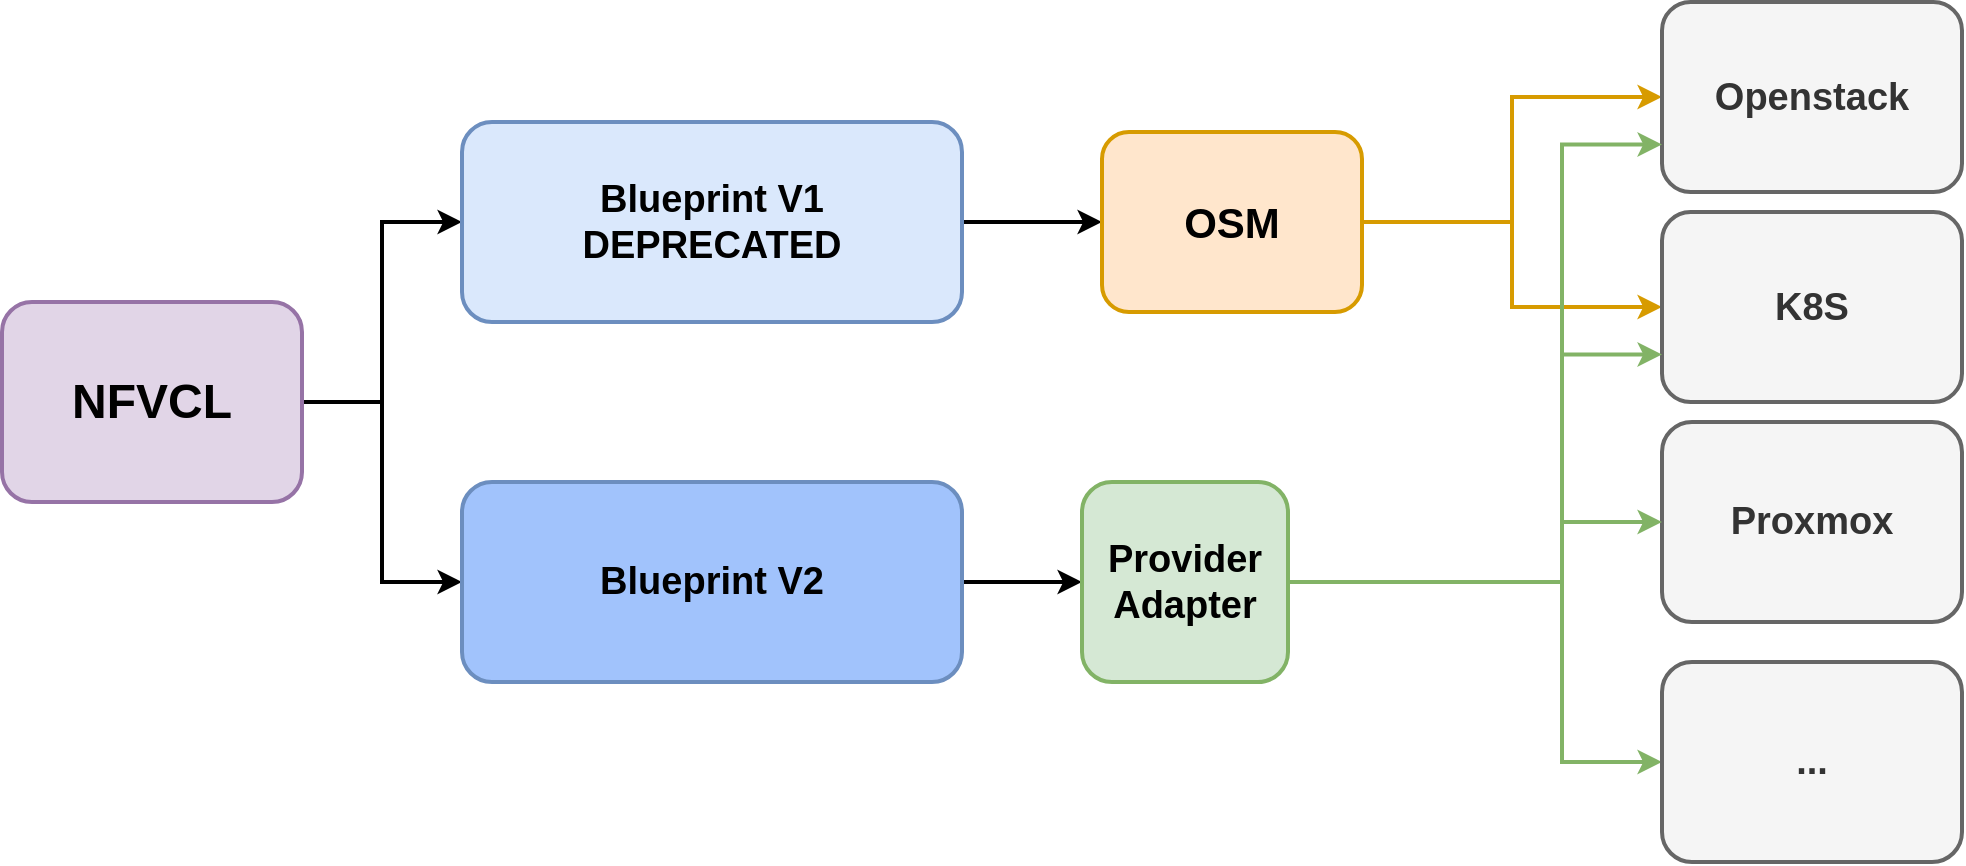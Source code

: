 <mxfile version="24.6.4" type="device" pages="12">
  <diagram name="BlueprintV1vsV2" id="74b105a0-9070-1c63-61bc-23e55f88626e">
    <mxGraphModel dx="786" dy="1178" grid="1" gridSize="10" guides="1" tooltips="1" connect="1" arrows="1" fold="1" page="1" pageScale="1.5" pageWidth="1169" pageHeight="826" background="none" math="0" shadow="0">
      <root>
        <mxCell id="0" style=";html=1;" />
        <mxCell id="1" style=";html=1;" parent="0" />
        <mxCell id="bloLvvBlxNtnKp39aOBl-8" style="edgeStyle=orthogonalEdgeStyle;rounded=0;orthogonalLoop=1;jettySize=auto;html=1;exitX=1;exitY=0.5;exitDx=0;exitDy=0;entryX=0;entryY=0.5;entryDx=0;entryDy=0;strokeWidth=2;" parent="1" source="bloLvvBlxNtnKp39aOBl-1" target="bloLvvBlxNtnKp39aOBl-2" edge="1">
          <mxGeometry relative="1" as="geometry" />
        </mxCell>
        <mxCell id="bloLvvBlxNtnKp39aOBl-9" style="edgeStyle=orthogonalEdgeStyle;rounded=0;orthogonalLoop=1;jettySize=auto;html=1;exitX=1;exitY=0.5;exitDx=0;exitDy=0;entryX=0;entryY=0.5;entryDx=0;entryDy=0;strokeWidth=2;" parent="1" source="bloLvvBlxNtnKp39aOBl-1" target="bloLvvBlxNtnKp39aOBl-3" edge="1">
          <mxGeometry relative="1" as="geometry" />
        </mxCell>
        <mxCell id="bloLvvBlxNtnKp39aOBl-1" value="&lt;b&gt;&lt;font style=&quot;font-size: 24px;&quot;&gt;NFVCL&lt;/font&gt;&lt;/b&gt;" style="rounded=1;whiteSpace=wrap;html=1;strokeWidth=2;fillColor=#e1d5e7;strokeColor=#9673a6;" parent="1" vertex="1">
          <mxGeometry x="330" y="210" width="150" height="100" as="geometry" />
        </mxCell>
        <mxCell id="bloLvvBlxNtnKp39aOBl-5" style="edgeStyle=orthogonalEdgeStyle;rounded=0;orthogonalLoop=1;jettySize=auto;html=1;exitX=1;exitY=0.5;exitDx=0;exitDy=0;entryX=0;entryY=0.5;entryDx=0;entryDy=0;strokeWidth=2;" parent="1" source="bloLvvBlxNtnKp39aOBl-2" target="bloLvvBlxNtnKp39aOBl-4" edge="1">
          <mxGeometry relative="1" as="geometry" />
        </mxCell>
        <mxCell id="bloLvvBlxNtnKp39aOBl-2" value="&lt;b style=&quot;font-size: 19px;&quot;&gt;&lt;font style=&quot;font-size: 19px;&quot;&gt;Blueprint V1&lt;/font&gt;&lt;/b&gt;&lt;div style=&quot;font-size: 19px;&quot;&gt;&lt;b style=&quot;&quot;&gt;&lt;font style=&quot;font-size: 19px;&quot;&gt;DEPRECATED&lt;/font&gt;&lt;/b&gt;&lt;/div&gt;" style="rounded=1;whiteSpace=wrap;html=1;strokeWidth=2;fillColor=#dae8fc;strokeColor=#6c8ebf;" parent="1" vertex="1">
          <mxGeometry x="560" y="120" width="250" height="100" as="geometry" />
        </mxCell>
        <mxCell id="bloLvvBlxNtnKp39aOBl-17" value="" style="edgeStyle=orthogonalEdgeStyle;rounded=0;orthogonalLoop=1;jettySize=auto;html=1;strokeWidth=2;" parent="1" source="bloLvvBlxNtnKp39aOBl-3" target="bloLvvBlxNtnKp39aOBl-16" edge="1">
          <mxGeometry relative="1" as="geometry" />
        </mxCell>
        <mxCell id="bloLvvBlxNtnKp39aOBl-3" value="&lt;font style=&quot;font-size: 19px;&quot;&gt;&lt;b&gt;Blueprint V2&lt;/b&gt;&lt;/font&gt;" style="rounded=1;whiteSpace=wrap;html=1;strokeWidth=2;fillColor=#A1C3FC;strokeColor=#6c8ebf;" parent="1" vertex="1">
          <mxGeometry x="560" y="300" width="250" height="100" as="geometry" />
        </mxCell>
        <mxCell id="bloLvvBlxNtnKp39aOBl-13" style="edgeStyle=orthogonalEdgeStyle;rounded=0;orthogonalLoop=1;jettySize=auto;html=1;exitX=1;exitY=0.5;exitDx=0;exitDy=0;entryX=0;entryY=0.5;entryDx=0;entryDy=0;strokeWidth=2;fillColor=#ffe6cc;strokeColor=#d79b00;" parent="1" source="bloLvvBlxNtnKp39aOBl-4" target="bloLvvBlxNtnKp39aOBl-6" edge="1">
          <mxGeometry relative="1" as="geometry" />
        </mxCell>
        <mxCell id="bloLvvBlxNtnKp39aOBl-14" style="edgeStyle=orthogonalEdgeStyle;rounded=0;orthogonalLoop=1;jettySize=auto;html=1;exitX=1;exitY=0.5;exitDx=0;exitDy=0;entryX=0;entryY=0.5;entryDx=0;entryDy=0;strokeWidth=2;fillColor=#ffe6cc;strokeColor=#d79b00;" parent="1" source="bloLvvBlxNtnKp39aOBl-4" target="bloLvvBlxNtnKp39aOBl-12" edge="1">
          <mxGeometry relative="1" as="geometry" />
        </mxCell>
        <mxCell id="bloLvvBlxNtnKp39aOBl-4" value="&lt;b&gt;&lt;font style=&quot;font-size: 21px;&quot;&gt;OSM&lt;/font&gt;&lt;/b&gt;" style="rounded=1;whiteSpace=wrap;html=1;fillColor=#ffe6cc;strokeColor=#d79b00;strokeWidth=2;" parent="1" vertex="1">
          <mxGeometry x="880" y="125" width="130" height="90" as="geometry" />
        </mxCell>
        <mxCell id="bloLvvBlxNtnKp39aOBl-6" value="&lt;b&gt;&lt;font style=&quot;font-size: 19px;&quot;&gt;Openstack&lt;/font&gt;&lt;/b&gt;" style="rounded=1;whiteSpace=wrap;html=1;strokeWidth=2;fillColor=#f5f5f5;strokeColor=#666666;fontColor=#333333;" parent="1" vertex="1">
          <mxGeometry x="1160" y="60" width="150" height="95" as="geometry" />
        </mxCell>
        <mxCell id="bloLvvBlxNtnKp39aOBl-7" value="&lt;font style=&quot;font-size: 19px;&quot;&gt;&lt;b&gt;Proxmox&lt;/b&gt;&lt;/font&gt;" style="rounded=1;whiteSpace=wrap;html=1;strokeWidth=2;fillColor=#f5f5f5;strokeColor=#666666;fontColor=#333333;" parent="1" vertex="1">
          <mxGeometry x="1160" y="270" width="150" height="100" as="geometry" />
        </mxCell>
        <mxCell id="bloLvvBlxNtnKp39aOBl-12" value="&lt;b&gt;&lt;font style=&quot;font-size: 19px;&quot;&gt;K8S&lt;/font&gt;&lt;/b&gt;" style="rounded=1;whiteSpace=wrap;html=1;strokeWidth=2;fillColor=#f5f5f5;strokeColor=#666666;fontColor=#333333;" parent="1" vertex="1">
          <mxGeometry x="1160" y="165" width="150" height="95" as="geometry" />
        </mxCell>
        <mxCell id="bloLvvBlxNtnKp39aOBl-21" style="edgeStyle=orthogonalEdgeStyle;rounded=0;orthogonalLoop=1;jettySize=auto;html=1;exitX=1;exitY=0.5;exitDx=0;exitDy=0;entryX=0;entryY=0.5;entryDx=0;entryDy=0;strokeWidth=2;fillColor=#d5e8d4;strokeColor=#82b366;" parent="1" source="bloLvvBlxNtnKp39aOBl-16" target="bloLvvBlxNtnKp39aOBl-7" edge="1">
          <mxGeometry relative="1" as="geometry">
            <Array as="points">
              <mxPoint x="1110" y="350" />
              <mxPoint x="1110" y="320" />
            </Array>
          </mxGeometry>
        </mxCell>
        <mxCell id="bloLvvBlxNtnKp39aOBl-22" style="edgeStyle=orthogonalEdgeStyle;rounded=0;orthogonalLoop=1;jettySize=auto;html=1;exitX=1;exitY=0.5;exitDx=0;exitDy=0;entryX=0;entryY=0.75;entryDx=0;entryDy=0;strokeWidth=2;fillColor=#d5e8d4;strokeColor=#82b366;" parent="1" source="bloLvvBlxNtnKp39aOBl-16" target="bloLvvBlxNtnKp39aOBl-12" edge="1">
          <mxGeometry relative="1" as="geometry">
            <Array as="points">
              <mxPoint x="1110" y="350" />
              <mxPoint x="1110" y="236" />
            </Array>
          </mxGeometry>
        </mxCell>
        <mxCell id="bloLvvBlxNtnKp39aOBl-23" style="edgeStyle=orthogonalEdgeStyle;rounded=0;orthogonalLoop=1;jettySize=auto;html=1;exitX=1;exitY=0.5;exitDx=0;exitDy=0;entryX=0;entryY=0.75;entryDx=0;entryDy=0;strokeWidth=2;fillColor=#d5e8d4;strokeColor=#82b366;" parent="1" source="bloLvvBlxNtnKp39aOBl-16" target="bloLvvBlxNtnKp39aOBl-6" edge="1">
          <mxGeometry relative="1" as="geometry">
            <Array as="points">
              <mxPoint x="1110" y="350" />
              <mxPoint x="1110" y="131" />
            </Array>
          </mxGeometry>
        </mxCell>
        <mxCell id="bloLvvBlxNtnKp39aOBl-25" style="edgeStyle=orthogonalEdgeStyle;rounded=0;orthogonalLoop=1;jettySize=auto;html=1;exitX=1;exitY=0.5;exitDx=0;exitDy=0;entryX=0;entryY=0.5;entryDx=0;entryDy=0;strokeWidth=2;fillColor=#d5e8d4;strokeColor=#82b366;" parent="1" source="bloLvvBlxNtnKp39aOBl-16" target="bloLvvBlxNtnKp39aOBl-24" edge="1">
          <mxGeometry relative="1" as="geometry">
            <Array as="points">
              <mxPoint x="1110" y="350" />
              <mxPoint x="1110" y="440" />
            </Array>
          </mxGeometry>
        </mxCell>
        <mxCell id="bloLvvBlxNtnKp39aOBl-16" value="&lt;font style=&quot;font-size: 19px;&quot;&gt;&lt;b&gt;Provider&lt;/b&gt;&lt;/font&gt;&lt;div&gt;&lt;font style=&quot;font-size: 19px;&quot;&gt;&lt;b&gt;Adapter&lt;/b&gt;&lt;/font&gt;&lt;/div&gt;" style="rounded=1;whiteSpace=wrap;html=1;strokeWidth=2;fillColor=#d5e8d4;strokeColor=#82b366;" parent="1" vertex="1">
          <mxGeometry x="870" y="300" width="103" height="100" as="geometry" />
        </mxCell>
        <mxCell id="bloLvvBlxNtnKp39aOBl-24" value="&lt;font style=&quot;font-size: 19px;&quot;&gt;&lt;b&gt;...&lt;/b&gt;&lt;/font&gt;" style="rounded=1;whiteSpace=wrap;html=1;strokeWidth=2;fillColor=#f5f5f5;strokeColor=#666666;fontColor=#333333;" parent="1" vertex="1">
          <mxGeometry x="1160" y="390" width="150" height="100" as="geometry" />
        </mxCell>
      </root>
    </mxGraphModel>
  </diagram>
  <diagram id="52vLHwx3qCfg8M5nx8fr" name="DockerCompose">
    <mxGraphModel dx="796" dy="1182" grid="1" gridSize="10" guides="1" tooltips="1" connect="1" arrows="1" fold="1" page="1" pageScale="1" pageWidth="827" pageHeight="1169" math="0" shadow="0">
      <root>
        <mxCell id="0" />
        <mxCell id="1" parent="0" />
        <mxCell id="XbXN9dSyZnAmMfZrlhd--47" style="edgeStyle=orthogonalEdgeStyle;rounded=0;orthogonalLoop=1;jettySize=auto;html=1;exitX=1;exitY=0.25;exitDx=0;exitDy=0;entryX=0;entryY=0.5;entryDx=0;entryDy=0;strokeWidth=2;endArrow=none;endFill=0;" parent="1" source="XbXN9dSyZnAmMfZrlhd--20" target="XbXN9dSyZnAmMfZrlhd--43" edge="1">
          <mxGeometry relative="1" as="geometry" />
        </mxCell>
        <mxCell id="XbXN9dSyZnAmMfZrlhd--48" style="edgeStyle=orthogonalEdgeStyle;rounded=0;orthogonalLoop=1;jettySize=auto;html=1;exitX=1;exitY=0.25;exitDx=0;exitDy=0;entryX=0;entryY=0.5;entryDx=0;entryDy=0;strokeWidth=2;endArrow=none;endFill=0;" parent="1" source="XbXN9dSyZnAmMfZrlhd--20" target="XbXN9dSyZnAmMfZrlhd--44" edge="1">
          <mxGeometry relative="1" as="geometry" />
        </mxCell>
        <mxCell id="XbXN9dSyZnAmMfZrlhd--49" style="edgeStyle=orthogonalEdgeStyle;rounded=0;orthogonalLoop=1;jettySize=auto;html=1;exitX=1;exitY=0.25;exitDx=0;exitDy=0;entryX=0;entryY=0.5;entryDx=0;entryDy=0;strokeWidth=2;endArrow=none;endFill=0;" parent="1" source="XbXN9dSyZnAmMfZrlhd--20" target="XbXN9dSyZnAmMfZrlhd--45" edge="1">
          <mxGeometry relative="1" as="geometry" />
        </mxCell>
        <mxCell id="XbXN9dSyZnAmMfZrlhd--20" value="&lt;b&gt;&lt;font style=&quot;font-size: 14px;&quot;&gt;Machine/VM&lt;/font&gt;&lt;/b&gt;" style="rounded=1;whiteSpace=wrap;html=1;verticalAlign=top;movable=1;resizable=1;rotatable=1;deletable=1;editable=1;locked=0;connectable=1;fillColor=#fff2cc;strokeColor=#d6b656;" parent="1" vertex="1">
          <mxGeometry x="270" y="100" width="290" height="320" as="geometry" />
        </mxCell>
        <mxCell id="XbXN9dSyZnAmMfZrlhd--33" value="&lt;b&gt;&lt;font style=&quot;font-size: 14px;&quot;&gt;Docker&lt;/font&gt;&lt;/b&gt;" style="shape=ext;double=1;rounded=1;whiteSpace=wrap;html=1;verticalAlign=top;align=left;spacing=7;fillColor=#d0cee2;strokeColor=#56517e;" parent="1" vertex="1">
          <mxGeometry x="330" y="130" width="180" height="260" as="geometry" />
        </mxCell>
        <mxCell id="XbXN9dSyZnAmMfZrlhd--23" style="rounded=0;orthogonalLoop=1;jettySize=auto;html=1;exitX=1;exitY=0.333;exitDx=0;exitDy=0;exitPerimeter=0;entryX=0;entryY=0.25;entryDx=0;entryDy=0;strokeWidth=2;fillColor=#dae8fc;strokeColor=#6c8ebf;movable=1;resizable=1;rotatable=1;deletable=1;editable=1;locked=0;connectable=1;" parent="1" source="XbXN9dSyZnAmMfZrlhd--22" target="XbXN9dSyZnAmMfZrlhd--20" edge="1">
          <mxGeometry relative="1" as="geometry" />
        </mxCell>
        <mxCell id="XbXN9dSyZnAmMfZrlhd--24" style="rounded=0;orthogonalLoop=1;jettySize=auto;html=1;exitX=1;exitY=0.333;exitDx=0;exitDy=0;exitPerimeter=0;entryX=0;entryY=0.5;entryDx=0;entryDy=0;strokeWidth=2;fillColor=#dae8fc;strokeColor=#6c8ebf;movable=1;resizable=1;rotatable=1;deletable=1;editable=1;locked=0;connectable=1;" parent="1" source="XbXN9dSyZnAmMfZrlhd--22" target="XbXN9dSyZnAmMfZrlhd--20" edge="1">
          <mxGeometry relative="1" as="geometry" />
        </mxCell>
        <mxCell id="XbXN9dSyZnAmMfZrlhd--25" style="rounded=0;orthogonalLoop=1;jettySize=auto;html=1;exitX=1;exitY=0.333;exitDx=0;exitDy=0;exitPerimeter=0;entryX=0;entryY=0.75;entryDx=0;entryDy=0;strokeWidth=2;fillColor=#dae8fc;strokeColor=#6c8ebf;movable=1;resizable=1;rotatable=1;deletable=1;editable=1;locked=0;connectable=1;" parent="1" source="XbXN9dSyZnAmMfZrlhd--22" target="XbXN9dSyZnAmMfZrlhd--20" edge="1">
          <mxGeometry relative="1" as="geometry" />
        </mxCell>
        <mxCell id="XbXN9dSyZnAmMfZrlhd--22" value="NFVCL&lt;div&gt;User&lt;/div&gt;" style="shape=umlActor;verticalLabelPosition=bottom;verticalAlign=top;html=1;outlineConnect=0;movable=1;resizable=1;rotatable=1;deletable=1;editable=1;locked=0;connectable=1;fillColor=#ffcd28;gradientColor=#ffa500;strokeColor=#d79b00;" parent="1" vertex="1">
          <mxGeometry x="140" y="240" width="30" height="60" as="geometry" />
        </mxCell>
        <mxCell id="XbXN9dSyZnAmMfZrlhd--26" value="Port&lt;div&gt;5002&lt;/div&gt;" style="text;html=1;align=center;verticalAlign=middle;resizable=0;points=[];autosize=1;strokeColor=none;fillColor=none;movable=0;rotatable=0;deletable=0;editable=0;locked=1;connectable=0;" parent="1" vertex="1">
          <mxGeometry x="260" y="180" width="50" height="40" as="geometry" />
        </mxCell>
        <mxCell id="XbXN9dSyZnAmMfZrlhd--27" value="Port&lt;div&gt;6379&lt;/div&gt;" style="text;html=1;align=center;verticalAlign=middle;resizable=0;points=[];autosize=1;strokeColor=none;fillColor=none;movable=0;rotatable=0;deletable=0;editable=0;locked=1;connectable=0;" parent="1" vertex="1">
          <mxGeometry x="260" y="260" width="50" height="40" as="geometry" />
        </mxCell>
        <mxCell id="XbXN9dSyZnAmMfZrlhd--28" value="Port&lt;div&gt;27017&lt;/div&gt;" style="text;html=1;align=center;verticalAlign=middle;resizable=0;points=[];autosize=1;strokeColor=none;fillColor=none;movable=0;rotatable=0;deletable=0;editable=0;locked=1;connectable=0;" parent="1" vertex="1">
          <mxGeometry x="260" y="340" width="60" height="40" as="geometry" />
        </mxCell>
        <mxCell id="XbXN9dSyZnAmMfZrlhd--35" style="edgeStyle=orthogonalEdgeStyle;rounded=0;orthogonalLoop=1;jettySize=auto;html=1;exitX=0;exitY=0.5;exitDx=0;exitDy=0;endArrow=none;endFill=0;strokeWidth=2;" parent="1" source="XbXN9dSyZnAmMfZrlhd--29" edge="1">
          <mxGeometry relative="1" as="geometry">
            <mxPoint x="270" y="179.857" as="targetPoint" />
          </mxGeometry>
        </mxCell>
        <mxCell id="XbXN9dSyZnAmMfZrlhd--38" style="edgeStyle=orthogonalEdgeStyle;rounded=0;orthogonalLoop=1;jettySize=auto;html=1;exitX=1;exitY=0.75;exitDx=0;exitDy=0;entryX=1;entryY=0.25;entryDx=0;entryDy=0;fillColor=#d5e8d4;strokeColor=#82b366;strokeWidth=2;endArrow=none;endFill=0;" parent="1" source="XbXN9dSyZnAmMfZrlhd--29" target="XbXN9dSyZnAmMfZrlhd--30" edge="1">
          <mxGeometry relative="1" as="geometry" />
        </mxCell>
        <mxCell id="XbXN9dSyZnAmMfZrlhd--39" style="edgeStyle=orthogonalEdgeStyle;rounded=0;orthogonalLoop=1;jettySize=auto;html=1;exitX=1;exitY=0.75;exitDx=0;exitDy=0;entryX=1;entryY=0.25;entryDx=0;entryDy=0;fillColor=#d5e8d4;strokeColor=#82b366;strokeWidth=2;endArrow=none;endFill=0;" parent="1" source="XbXN9dSyZnAmMfZrlhd--29" target="XbXN9dSyZnAmMfZrlhd--31" edge="1">
          <mxGeometry relative="1" as="geometry" />
        </mxCell>
        <mxCell id="XbXN9dSyZnAmMfZrlhd--41" style="edgeStyle=orthogonalEdgeStyle;rounded=0;orthogonalLoop=1;jettySize=auto;html=1;exitX=1;exitY=0.5;exitDx=0;exitDy=0;entryX=1;entryY=0.25;entryDx=0;entryDy=0;strokeWidth=2;" parent="1" source="XbXN9dSyZnAmMfZrlhd--29" target="XbXN9dSyZnAmMfZrlhd--20" edge="1">
          <mxGeometry relative="1" as="geometry">
            <Array as="points">
              <mxPoint x="500" y="180" />
              <mxPoint x="500" y="180" />
            </Array>
          </mxGeometry>
        </mxCell>
        <mxCell id="XbXN9dSyZnAmMfZrlhd--29" value="NFVCL" style="rounded=1;whiteSpace=wrap;html=1;fillColor=#dae8fc;strokeColor=#6c8ebf;" parent="1" vertex="1">
          <mxGeometry x="384" y="160" width="60" height="40" as="geometry" />
        </mxCell>
        <mxCell id="XbXN9dSyZnAmMfZrlhd--37" style="edgeStyle=orthogonalEdgeStyle;rounded=0;orthogonalLoop=1;jettySize=auto;html=1;exitX=0;exitY=0.5;exitDx=0;exitDy=0;strokeWidth=2;endArrow=none;endFill=0;" parent="1" source="XbXN9dSyZnAmMfZrlhd--30" edge="1">
          <mxGeometry relative="1" as="geometry">
            <mxPoint x="270" y="259.857" as="targetPoint" />
          </mxGeometry>
        </mxCell>
        <mxCell id="XbXN9dSyZnAmMfZrlhd--30" value="MongoDB" style="rounded=1;whiteSpace=wrap;html=1;fillColor=#dae8fc;strokeColor=#6c8ebf;" parent="1" vertex="1">
          <mxGeometry x="384" y="240" width="60" height="40" as="geometry" />
        </mxCell>
        <mxCell id="XbXN9dSyZnAmMfZrlhd--36" style="edgeStyle=orthogonalEdgeStyle;rounded=0;orthogonalLoop=1;jettySize=auto;html=1;exitX=0;exitY=0.5;exitDx=0;exitDy=0;strokeWidth=2;endArrow=none;endFill=0;" parent="1" source="XbXN9dSyZnAmMfZrlhd--31" edge="1">
          <mxGeometry relative="1" as="geometry">
            <mxPoint x="270" y="339.857" as="targetPoint" />
          </mxGeometry>
        </mxCell>
        <mxCell id="XbXN9dSyZnAmMfZrlhd--31" value="Redis" style="rounded=1;whiteSpace=wrap;html=1;fillColor=#dae8fc;strokeColor=#6c8ebf;" parent="1" vertex="1">
          <mxGeometry x="384" y="320" width="60" height="40" as="geometry" />
        </mxCell>
        <mxCell id="XbXN9dSyZnAmMfZrlhd--43" value="Openstack" style="rounded=0;whiteSpace=wrap;html=1;fillColor=#f5f5f5;fontColor=#333333;strokeColor=#666666;" parent="1" vertex="1">
          <mxGeometry x="620" y="120" width="80" height="50" as="geometry" />
        </mxCell>
        <mxCell id="XbXN9dSyZnAmMfZrlhd--44" value="K8S" style="rounded=0;whiteSpace=wrap;html=1;fillColor=#f5f5f5;fontColor=#333333;strokeColor=#666666;" parent="1" vertex="1">
          <mxGeometry x="620" y="180" width="80" height="50" as="geometry" />
        </mxCell>
        <mxCell id="XbXN9dSyZnAmMfZrlhd--45" value="Proxmox" style="rounded=0;whiteSpace=wrap;html=1;fillColor=#f5f5f5;fontColor=#333333;strokeColor=#666666;" parent="1" vertex="1">
          <mxGeometry x="620" y="240" width="80" height="50" as="geometry" />
        </mxCell>
        <mxCell id="XbXN9dSyZnAmMfZrlhd--46" value="..." style="rounded=0;whiteSpace=wrap;html=1;fillColor=#f5f5f5;fontColor=#333333;strokeColor=#666666;" parent="1" vertex="1">
          <mxGeometry x="620" y="300" width="80" height="50" as="geometry" />
        </mxCell>
        <mxCell id="XbXN9dSyZnAmMfZrlhd--50" style="edgeStyle=orthogonalEdgeStyle;rounded=0;orthogonalLoop=1;jettySize=auto;html=1;exitX=1;exitY=0.25;exitDx=0;exitDy=0;entryX=-0.052;entryY=0.517;entryDx=0;entryDy=0;entryPerimeter=0;strokeWidth=2;endArrow=none;endFill=0;" parent="1" source="XbXN9dSyZnAmMfZrlhd--20" target="XbXN9dSyZnAmMfZrlhd--46" edge="1">
          <mxGeometry relative="1" as="geometry" />
        </mxCell>
      </root>
    </mxGraphModel>
  </diagram>
  <diagram id="5V8iQhxUPND6ssQjN9cU" name="VM-Configuration">
    <mxGraphModel dx="796" dy="2351" grid="1" gridSize="10" guides="1" tooltips="1" connect="1" arrows="1" fold="1" page="1" pageScale="1" pageWidth="827" pageHeight="1169" math="0" shadow="0">
      <root>
        <mxCell id="0" />
        <mxCell id="1" parent="0" />
        <mxCell id="n72W0rkGWpc5hBSQNZnH-26" value="&lt;span&gt;Virtualization&lt;br&gt;Provider&lt;/span&gt;" style="rounded=1;whiteSpace=wrap;html=1;fillColor=#fad9d5;strokeColor=#ae4132;fontStyle=1" parent="1" vertex="1">
          <mxGeometry x="219" y="-766.5" width="130" height="73.5" as="geometry" />
        </mxCell>
        <mxCell id="n72W0rkGWpc5hBSQNZnH-64" style="edgeStyle=orthogonalEdgeStyle;rounded=0;orthogonalLoop=1;jettySize=auto;html=1;exitX=1;exitY=0.5;exitDx=0;exitDy=0;entryX=0;entryY=0.5;entryDx=0;entryDy=0;" parent="1" source="n72W0rkGWpc5hBSQNZnH-38" target="n72W0rkGWpc5hBSQNZnH-51" edge="1">
          <mxGeometry relative="1" as="geometry" />
        </mxCell>
        <mxCell id="n72W0rkGWpc5hBSQNZnH-65" value="3." style="edgeLabel;html=1;align=center;verticalAlign=middle;resizable=0;points=[];fontStyle=1" parent="n72W0rkGWpc5hBSQNZnH-64" vertex="1" connectable="0">
          <mxGeometry x="-0.108" y="-3" relative="1" as="geometry">
            <mxPoint x="3" y="-13" as="offset" />
          </mxGeometry>
        </mxCell>
        <mxCell id="n72W0rkGWpc5hBSQNZnH-38" value="Ansible&lt;div&gt;&lt;span style=&quot;background-color: initial;&quot;&gt;Playbook&lt;/span&gt;&lt;/div&gt;" style="shape=document;whiteSpace=wrap;html=1;boundedLbl=1;fontStyle=1" parent="1" vertex="1">
          <mxGeometry x="20" y="-880" width="120" height="80" as="geometry" />
        </mxCell>
        <mxCell id="n72W0rkGWpc5hBSQNZnH-40" value="SSH" style="rounded=1;whiteSpace=wrap;html=1;rotation=90;horizontal=0;fillColor=#ffff88;strokeColor=#36393d;fontStyle=1" parent="1" vertex="1">
          <mxGeometry x="324" y="-746.5" width="57.5" height="31" as="geometry" />
        </mxCell>
        <mxCell id="n72W0rkGWpc5hBSQNZnH-42" value="&lt;b&gt;&lt;font style=&quot;font-size: 19px;&quot;&gt;VIM&lt;/font&gt;&lt;/b&gt;" style="rounded=1;whiteSpace=wrap;html=1;verticalAlign=bottom;labelPosition=center;verticalLabelPosition=top;align=center;" parent="1" vertex="1">
          <mxGeometry x="440" y="-833.25" width="140" height="200" as="geometry" />
        </mxCell>
        <mxCell id="n72W0rkGWpc5hBSQNZnH-44" value="VM - 1" style="shape=cube;whiteSpace=wrap;html=1;boundedLbl=1;backgroundOutline=1;darkOpacity=0.05;darkOpacity2=0.1;fontStyle=1" parent="1" vertex="1">
          <mxGeometry x="470" y="-820" width="80" height="40" as="geometry" />
        </mxCell>
        <mxCell id="n72W0rkGWpc5hBSQNZnH-46" value="VM - N" style="shape=cube;whiteSpace=wrap;html=1;boundedLbl=1;backgroundOutline=1;darkOpacity=0.05;darkOpacity2=0.1;fontStyle=1" parent="1" vertex="1">
          <mxGeometry x="470" y="-696.5" width="80" height="40" as="geometry" />
        </mxCell>
        <mxCell id="n72W0rkGWpc5hBSQNZnH-47" value="" style="ellipse;shape=cloud;whiteSpace=wrap;html=1;" parent="1" vertex="1">
          <mxGeometry x="400" y="-758.25" width="70" height="50" as="geometry" />
        </mxCell>
        <mxCell id="n72W0rkGWpc5hBSQNZnH-48" style="edgeStyle=orthogonalEdgeStyle;rounded=0;orthogonalLoop=1;jettySize=auto;html=1;exitX=0.875;exitY=0.5;exitDx=0;exitDy=0;exitPerimeter=0;entryX=0;entryY=0;entryDx=50;entryDy=40;entryPerimeter=0;" parent="1" source="n72W0rkGWpc5hBSQNZnH-47" target="n72W0rkGWpc5hBSQNZnH-44" edge="1">
          <mxGeometry relative="1" as="geometry">
            <Array as="points">
              <mxPoint x="520" y="-733" />
            </Array>
          </mxGeometry>
        </mxCell>
        <mxCell id="n72W0rkGWpc5hBSQNZnH-49" style="edgeStyle=orthogonalEdgeStyle;rounded=0;orthogonalLoop=1;jettySize=auto;html=1;exitX=0.875;exitY=0.5;exitDx=0;exitDy=0;exitPerimeter=0;entryX=0;entryY=0;entryDx=30;entryDy=0;entryPerimeter=0;" parent="1" source="n72W0rkGWpc5hBSQNZnH-47" target="n72W0rkGWpc5hBSQNZnH-46" edge="1">
          <mxGeometry relative="1" as="geometry">
            <Array as="points">
              <mxPoint x="500" y="-733" />
            </Array>
          </mxGeometry>
        </mxCell>
        <mxCell id="n72W0rkGWpc5hBSQNZnH-50" style="edgeStyle=orthogonalEdgeStyle;rounded=0;orthogonalLoop=1;jettySize=auto;html=1;exitX=0.5;exitY=0;exitDx=0;exitDy=0;entryX=0.16;entryY=0.55;entryDx=0;entryDy=0;entryPerimeter=0;" parent="1" source="n72W0rkGWpc5hBSQNZnH-40" target="n72W0rkGWpc5hBSQNZnH-47" edge="1">
          <mxGeometry relative="1" as="geometry" />
        </mxCell>
        <mxCell id="n72W0rkGWpc5hBSQNZnH-68" value="5. Ansible run" style="edgeLabel;html=1;align=center;verticalAlign=middle;resizable=0;points=[];fontStyle=1" parent="n72W0rkGWpc5hBSQNZnH-50" vertex="1" connectable="0">
          <mxGeometry x="-0.668" y="-2" relative="1" as="geometry">
            <mxPoint x="25" y="36" as="offset" />
          </mxGeometry>
        </mxCell>
        <mxCell id="n72W0rkGWpc5hBSQNZnH-57" value="" style="edgeStyle=orthogonalEdgeStyle;rounded=0;orthogonalLoop=1;jettySize=auto;html=1;" parent="1" source="n72W0rkGWpc5hBSQNZnH-51" target="n72W0rkGWpc5hBSQNZnH-56" edge="1">
          <mxGeometry relative="1" as="geometry" />
        </mxCell>
        <mxCell id="n72W0rkGWpc5hBSQNZnH-58" value="0. Configurator&lt;div&gt;Functions&lt;/div&gt;" style="edgeLabel;html=1;align=center;verticalAlign=middle;resizable=0;points=[];fontStyle=1" parent="n72W0rkGWpc5hBSQNZnH-57" vertex="1" connectable="0">
          <mxGeometry x="-0.004" y="-1" relative="1" as="geometry">
            <mxPoint x="44" as="offset" />
          </mxGeometry>
        </mxCell>
        <mxCell id="n72W0rkGWpc5hBSQNZnH-66" value="" style="edgeStyle=orthogonalEdgeStyle;rounded=0;orthogonalLoop=1;jettySize=auto;html=1;" parent="1" source="n72W0rkGWpc5hBSQNZnH-51" target="n72W0rkGWpc5hBSQNZnH-26" edge="1">
          <mxGeometry relative="1" as="geometry" />
        </mxCell>
        <mxCell id="n72W0rkGWpc5hBSQNZnH-67" value="4. Configure VM" style="edgeLabel;html=1;align=center;verticalAlign=middle;resizable=0;points=[];fontStyle=1" parent="n72W0rkGWpc5hBSQNZnH-66" vertex="1" connectable="0">
          <mxGeometry x="-0.274" relative="1" as="geometry">
            <mxPoint x="-44" y="4" as="offset" />
          </mxGeometry>
        </mxCell>
        <mxCell id="n72W0rkGWpc5hBSQNZnH-51" value="Blueprint X" style="rounded=1;whiteSpace=wrap;html=1;fillColor=#3399FF;strokeColor=#36393d;fontStyle=1" parent="1" vertex="1">
          <mxGeometry x="224" y="-870" width="120" height="60" as="geometry" />
        </mxCell>
        <mxCell id="n72W0rkGWpc5hBSQNZnH-61" style="edgeStyle=orthogonalEdgeStyle;rounded=0;orthogonalLoop=1;jettySize=auto;html=1;exitX=0.5;exitY=1;exitDx=0;exitDy=0;entryX=0.5;entryY=0;entryDx=0;entryDy=0;" parent="1" source="n72W0rkGWpc5hBSQNZnH-53" target="n72W0rkGWpc5hBSQNZnH-38" edge="1">
          <mxGeometry relative="1" as="geometry" />
        </mxCell>
        <mxCell id="n72W0rkGWpc5hBSQNZnH-62" value="2. Build" style="edgeLabel;html=1;align=center;verticalAlign=middle;resizable=0;points=[];fontStyle=1" parent="n72W0rkGWpc5hBSQNZnH-61" vertex="1" connectable="0">
          <mxGeometry x="0.093" y="-3" relative="1" as="geometry">
            <mxPoint x="33" as="offset" />
          </mxGeometry>
        </mxCell>
        <mxCell id="n72W0rkGWpc5hBSQNZnH-53" value="Ansible&lt;div&gt;Builder&lt;/div&gt;" style="rounded=1;whiteSpace=wrap;html=1;fillColor=#cdeb8b;strokeColor=#36393d;fontStyle=1" parent="1" vertex="1">
          <mxGeometry x="35" y="-975" width="90" height="50" as="geometry" />
        </mxCell>
        <mxCell id="n72W0rkGWpc5hBSQNZnH-60" style="edgeStyle=orthogonalEdgeStyle;rounded=0;orthogonalLoop=1;jettySize=auto;html=1;exitX=0;exitY=0.5;exitDx=0;exitDy=0;entryX=1;entryY=0.5;entryDx=0;entryDy=0;" parent="1" source="n72W0rkGWpc5hBSQNZnH-56" target="n72W0rkGWpc5hBSQNZnH-53" edge="1">
          <mxGeometry relative="1" as="geometry" />
        </mxCell>
        <mxCell id="n72W0rkGWpc5hBSQNZnH-56" value="&lt;span&gt;Blueprint X&lt;/span&gt;&lt;div&gt;&lt;span&gt;Configurator&lt;/span&gt;&lt;/div&gt;&lt;div&gt;&lt;span&gt;&lt;font color=&quot;#009900&quot;&gt;Day0&lt;/font&gt; / &lt;font color=&quot;#0000ff&quot;&gt;Day2&lt;/font&gt; / &lt;font color=&quot;#ff0000&quot;&gt;DayN&lt;/font&gt;&lt;/span&gt;&lt;/div&gt;" style="rounded=1;whiteSpace=wrap;html=1;fillColor=#f9f7ed;strokeColor=#36393d;fontStyle=1" parent="1" vertex="1">
          <mxGeometry x="224" y="-980" width="120" height="60" as="geometry" />
        </mxCell>
        <mxCell id="n72W0rkGWpc5hBSQNZnH-59" value="1. Task List" style="edgeLabel;html=1;align=center;verticalAlign=middle;resizable=0;points=[];fontStyle=1" parent="1" vertex="1" connectable="0">
          <mxGeometry x="170" y="-969.998" as="geometry">
            <mxPoint x="1" y="13" as="offset" />
          </mxGeometry>
        </mxCell>
      </root>
    </mxGraphModel>
  </diagram>
  <diagram name="VM-Creation" id="cqggTdX2DEua1ycZ6Kn1">
    <mxGraphModel dx="796" dy="2351" grid="1" gridSize="10" guides="1" tooltips="1" connect="1" arrows="1" fold="1" page="1" pageScale="1" pageWidth="827" pageHeight="1169" math="0" shadow="0">
      <root>
        <mxCell id="XMten42V4Kw3sXvd1K-6-0" />
        <mxCell id="XMten42V4Kw3sXvd1K-6-1" parent="XMten42V4Kw3sXvd1K-6-0" />
        <mxCell id="4slIQmMitB12sq5W5gKz-0" style="edgeStyle=orthogonalEdgeStyle;rounded=0;orthogonalLoop=1;jettySize=auto;html=1;entryX=0.5;entryY=1;entryDx=0;entryDy=0;" parent="XMten42V4Kw3sXvd1K-6-1" source="XMten42V4Kw3sXvd1K-6-2" target="XMten42V4Kw3sXvd1K-6-24" edge="1">
          <mxGeometry relative="1" as="geometry" />
        </mxCell>
        <mxCell id="4slIQmMitB12sq5W5gKz-1" value="&lt;b&gt;2. Collect&amp;nbsp;&lt;/b&gt;&lt;div&gt;&lt;b&gt;info function&lt;/b&gt;&lt;/div&gt;" style="edgeLabel;html=1;align=center;verticalAlign=middle;resizable=0;points=[];" parent="4slIQmMitB12sq5W5gKz-0" vertex="1" connectable="0">
          <mxGeometry x="0.187" y="2" relative="1" as="geometry">
            <mxPoint x="-42" as="offset" />
          </mxGeometry>
        </mxCell>
        <mxCell id="4slIQmMitB12sq5W5gKz-5" style="edgeStyle=orthogonalEdgeStyle;rounded=0;orthogonalLoop=1;jettySize=auto;html=1;exitX=0.75;exitY=1;exitDx=0;exitDy=0;entryX=0.75;entryY=0;entryDx=0;entryDy=0;" parent="XMten42V4Kw3sXvd1K-6-1" source="XMten42V4Kw3sXvd1K-6-2" target="XMten42V4Kw3sXvd1K-6-19" edge="1">
          <mxGeometry relative="1" as="geometry" />
        </mxCell>
        <mxCell id="4slIQmMitB12sq5W5gKz-7" value="8. Saving&lt;div&gt;in state&lt;/div&gt;" style="edgeLabel;html=1;align=center;verticalAlign=middle;resizable=0;points=[];fontStyle=1" parent="4slIQmMitB12sq5W5gKz-5" vertex="1" connectable="0">
          <mxGeometry x="0.178" y="2" relative="1" as="geometry">
            <mxPoint x="25" y="-1" as="offset" />
          </mxGeometry>
        </mxCell>
        <mxCell id="lZ8_i5-ODyaWRQcU9rA3-0" style="edgeStyle=orthogonalEdgeStyle;rounded=0;orthogonalLoop=1;jettySize=auto;html=1;exitX=1;exitY=0.75;exitDx=0;exitDy=0;entryX=0;entryY=0.75;entryDx=0;entryDy=0;" parent="XMten42V4Kw3sXvd1K-6-1" source="XMten42V4Kw3sXvd1K-6-2" target="XMten42V4Kw3sXvd1K-6-7" edge="1">
          <mxGeometry relative="1" as="geometry" />
        </mxCell>
        <mxCell id="lZ8_i5-ODyaWRQcU9rA3-1" value="1. VM Creation" style="edgeLabel;html=1;align=center;verticalAlign=middle;resizable=0;points=[];fontStyle=1;fontSize=13;" parent="lZ8_i5-ODyaWRQcU9rA3-0" vertex="1" connectable="0">
          <mxGeometry x="-0.041" relative="1" as="geometry">
            <mxPoint y="11" as="offset" />
          </mxGeometry>
        </mxCell>
        <mxCell id="XMten42V4Kw3sXvd1K-6-2" value="&lt;span&gt;Virtualization&lt;br&gt;Provider&lt;/span&gt;" style="rounded=1;whiteSpace=wrap;html=1;fillColor=#fad9d5;strokeColor=#ae4132;fontStyle=1" parent="XMten42V4Kw3sXvd1K-6-1" vertex="1">
          <mxGeometry x="219" y="-876.75" width="131" height="116.75" as="geometry" />
        </mxCell>
        <mxCell id="4slIQmMitB12sq5W5gKz-10" style="edgeStyle=orthogonalEdgeStyle;rounded=0;orthogonalLoop=1;jettySize=auto;html=1;exitX=1;exitY=0.5;exitDx=0;exitDy=0;" parent="XMten42V4Kw3sXvd1K-6-1" source="XMten42V4Kw3sXvd1K-6-5" target="XMten42V4Kw3sXvd1K-6-2" edge="1">
          <mxGeometry relative="1" as="geometry" />
        </mxCell>
        <mxCell id="4slIQmMitB12sq5W5gKz-11" value="5." style="edgeLabel;html=1;align=center;verticalAlign=middle;resizable=0;points=[];fontStyle=1" parent="4slIQmMitB12sq5W5gKz-10" vertex="1" connectable="0">
          <mxGeometry x="-0.424" y="-2" relative="1" as="geometry">
            <mxPoint x="17" y="-12" as="offset" />
          </mxGeometry>
        </mxCell>
        <mxCell id="XMten42V4Kw3sXvd1K-6-5" value="Ansible&lt;div&gt;&lt;span style=&quot;background-color: initial;&quot;&gt;Playbook&lt;/span&gt;&lt;/div&gt;" style="shape=document;whiteSpace=wrap;html=1;boundedLbl=1;fontStyle=1" parent="XMten42V4Kw3sXvd1K-6-1" vertex="1">
          <mxGeometry x="20" y="-858.37" width="120" height="80" as="geometry" />
        </mxCell>
        <mxCell id="XMten42V4Kw3sXvd1K-6-6" value="SSH" style="rounded=1;whiteSpace=wrap;html=1;rotation=90;horizontal=0;fillColor=#ffff88;strokeColor=#36393d;fontStyle=1" parent="XMten42V4Kw3sXvd1K-6-1" vertex="1">
          <mxGeometry x="324" y="-853.25" width="57.5" height="31" as="geometry" />
        </mxCell>
        <mxCell id="XMten42V4Kw3sXvd1K-6-7" value="&lt;b&gt;&lt;font style=&quot;font-size: 19px;&quot;&gt;VIM&lt;/font&gt;&lt;/b&gt;" style="rounded=1;whiteSpace=wrap;html=1;verticalAlign=bottom;labelPosition=center;verticalLabelPosition=top;align=center;" parent="XMten42V4Kw3sXvd1K-6-1" vertex="1">
          <mxGeometry x="454" y="-940" width="140" height="200" as="geometry" />
        </mxCell>
        <mxCell id="XMten42V4Kw3sXvd1K-6-8" value="VM - 1" style="shape=cube;whiteSpace=wrap;html=1;boundedLbl=1;backgroundOutline=1;darkOpacity=0.05;darkOpacity2=0.1;fontStyle=1" parent="XMten42V4Kw3sXvd1K-6-1" vertex="1">
          <mxGeometry x="484" y="-926.75" width="80" height="40" as="geometry" />
        </mxCell>
        <mxCell id="XMten42V4Kw3sXvd1K-6-9" value="&lt;div&gt;Created&lt;/div&gt;VM - N" style="shape=cube;whiteSpace=wrap;html=1;boundedLbl=1;backgroundOutline=1;darkOpacity=0.05;darkOpacity2=0.1;fontStyle=1;fillColor=#cdeb8b;strokeColor=#36393d;" parent="XMten42V4Kw3sXvd1K-6-1" vertex="1">
          <mxGeometry x="484" y="-820" width="86" height="56.75" as="geometry" />
        </mxCell>
        <mxCell id="4slIQmMitB12sq5W5gKz-15" style="edgeStyle=orthogonalEdgeStyle;rounded=0;orthogonalLoop=1;jettySize=auto;html=1;exitX=0.31;exitY=0.8;exitDx=0;exitDy=0;exitPerimeter=0;" parent="XMten42V4Kw3sXvd1K-6-1" source="XMten42V4Kw3sXvd1K-6-10" edge="1">
          <mxGeometry relative="1" as="geometry">
            <mxPoint x="370" y="-824.897" as="targetPoint" />
          </mxGeometry>
        </mxCell>
        <mxCell id="4slIQmMitB12sq5W5gKz-16" value="7. Info" style="edgeLabel;html=1;align=center;verticalAlign=middle;resizable=0;points=[];fontStyle=1" parent="4slIQmMitB12sq5W5gKz-15" vertex="1" connectable="0">
          <mxGeometry x="0.2" relative="1" as="geometry">
            <mxPoint y="10" as="offset" />
          </mxGeometry>
        </mxCell>
        <mxCell id="XMten42V4Kw3sXvd1K-6-10" value="" style="ellipse;shape=cloud;whiteSpace=wrap;html=1;" parent="XMten42V4Kw3sXvd1K-6-1" vertex="1">
          <mxGeometry x="414" y="-865" width="70" height="50" as="geometry" />
        </mxCell>
        <mxCell id="XMten42V4Kw3sXvd1K-6-11" style="edgeStyle=orthogonalEdgeStyle;rounded=0;orthogonalLoop=1;jettySize=auto;html=1;exitX=0.875;exitY=0.5;exitDx=0;exitDy=0;exitPerimeter=0;entryX=0;entryY=0;entryDx=50;entryDy=40;entryPerimeter=0;" parent="XMten42V4Kw3sXvd1K-6-1" source="XMten42V4Kw3sXvd1K-6-10" target="XMten42V4Kw3sXvd1K-6-8" edge="1">
          <mxGeometry relative="1" as="geometry">
            <Array as="points">
              <mxPoint x="534" y="-839.75" />
            </Array>
          </mxGeometry>
        </mxCell>
        <mxCell id="XMten42V4Kw3sXvd1K-6-12" style="edgeStyle=orthogonalEdgeStyle;rounded=0;orthogonalLoop=1;jettySize=auto;html=1;exitX=0.875;exitY=0.5;exitDx=0;exitDy=0;exitPerimeter=0;entryX=0;entryY=0;entryDx=30;entryDy=0;entryPerimeter=0;" parent="XMten42V4Kw3sXvd1K-6-1" source="XMten42V4Kw3sXvd1K-6-10" target="XMten42V4Kw3sXvd1K-6-9" edge="1">
          <mxGeometry relative="1" as="geometry">
            <Array as="points">
              <mxPoint x="514" y="-839.75" />
            </Array>
          </mxGeometry>
        </mxCell>
        <mxCell id="4slIQmMitB12sq5W5gKz-2" style="edgeStyle=orthogonalEdgeStyle;rounded=0;orthogonalLoop=1;jettySize=auto;html=1;exitX=0.25;exitY=0;exitDx=0;exitDy=0;entryX=0.25;entryY=1;entryDx=0;entryDy=0;" parent="XMten42V4Kw3sXvd1K-6-1" source="XMten42V4Kw3sXvd1K-6-19" target="XMten42V4Kw3sXvd1K-6-2" edge="1">
          <mxGeometry relative="1" as="geometry" />
        </mxCell>
        <mxCell id="4slIQmMitB12sq5W5gKz-4" value="0. Create VM" style="edgeLabel;html=1;align=center;verticalAlign=middle;resizable=0;points=[];fontStyle=1" parent="4slIQmMitB12sq5W5gKz-2" vertex="1" connectable="0">
          <mxGeometry x="-0.355" relative="1" as="geometry">
            <mxPoint x="-44" y="-6" as="offset" />
          </mxGeometry>
        </mxCell>
        <mxCell id="XMten42V4Kw3sXvd1K-6-19" value="Blueprint X" style="rounded=1;whiteSpace=wrap;html=1;fillColor=#3399FF;strokeColor=#36393d;fontStyle=1" parent="XMten42V4Kw3sXvd1K-6-1" vertex="1">
          <mxGeometry x="218.5" y="-700" width="131" height="70" as="geometry" />
        </mxCell>
        <mxCell id="XMten42V4Kw3sXvd1K-6-20" style="edgeStyle=orthogonalEdgeStyle;rounded=0;orthogonalLoop=1;jettySize=auto;html=1;exitX=0.5;exitY=1;exitDx=0;exitDy=0;entryX=0.5;entryY=0;entryDx=0;entryDy=0;" parent="XMten42V4Kw3sXvd1K-6-1" source="XMten42V4Kw3sXvd1K-6-22" target="XMten42V4Kw3sXvd1K-6-5" edge="1">
          <mxGeometry relative="1" as="geometry" />
        </mxCell>
        <mxCell id="XMten42V4Kw3sXvd1K-6-21" value="4. Build" style="edgeLabel;html=1;align=center;verticalAlign=middle;resizable=0;points=[];fontStyle=1" parent="XMten42V4Kw3sXvd1K-6-20" vertex="1" connectable="0">
          <mxGeometry x="0.093" y="-3" relative="1" as="geometry">
            <mxPoint x="33" as="offset" />
          </mxGeometry>
        </mxCell>
        <mxCell id="XMten42V4Kw3sXvd1K-6-22" value="Ansible&lt;div&gt;Builder&lt;/div&gt;" style="rounded=1;whiteSpace=wrap;html=1;fillColor=#cdeb8b;strokeColor=#36393d;fontStyle=1" parent="XMten42V4Kw3sXvd1K-6-1" vertex="1">
          <mxGeometry x="35" y="-975" width="90" height="50" as="geometry" />
        </mxCell>
        <mxCell id="XMten42V4Kw3sXvd1K-6-23" style="edgeStyle=orthogonalEdgeStyle;rounded=0;orthogonalLoop=1;jettySize=auto;html=1;exitX=0;exitY=0.5;exitDx=0;exitDy=0;entryX=1;entryY=0.5;entryDx=0;entryDy=0;" parent="XMten42V4Kw3sXvd1K-6-1" source="XMten42V4Kw3sXvd1K-6-24" target="XMten42V4Kw3sXvd1K-6-22" edge="1">
          <mxGeometry relative="1" as="geometry" />
        </mxCell>
        <mxCell id="XMten42V4Kw3sXvd1K-6-24" value="Provider&lt;div&gt;Base configurator&lt;br&gt;&lt;div&gt;&lt;span&gt;&lt;font color=&quot;#009900&quot;&gt;Day0&lt;/font&gt;&lt;/span&gt;&lt;/div&gt;&lt;/div&gt;" style="rounded=1;whiteSpace=wrap;html=1;fillColor=#f9f7ed;strokeColor=#36393d;fontStyle=1" parent="XMten42V4Kw3sXvd1K-6-1" vertex="1">
          <mxGeometry x="224" y="-980" width="120" height="60" as="geometry" />
        </mxCell>
        <mxCell id="XMten42V4Kw3sXvd1K-6-25" value="3. Task List" style="edgeLabel;html=1;align=center;verticalAlign=middle;resizable=0;points=[];fontStyle=1" parent="XMten42V4Kw3sXvd1K-6-1" vertex="1" connectable="0">
          <mxGeometry x="170" y="-969.998" as="geometry">
            <mxPoint x="1" y="13" as="offset" />
          </mxGeometry>
        </mxCell>
        <mxCell id="4slIQmMitB12sq5W5gKz-14" style="edgeStyle=orthogonalEdgeStyle;rounded=0;orthogonalLoop=1;jettySize=auto;html=1;exitX=0.25;exitY=0;exitDx=0;exitDy=0;entryX=0.25;entryY=0.25;entryDx=0;entryDy=0;entryPerimeter=0;" parent="XMten42V4Kw3sXvd1K-6-1" source="XMten42V4Kw3sXvd1K-6-6" target="XMten42V4Kw3sXvd1K-6-10" edge="1">
          <mxGeometry relative="1" as="geometry" />
        </mxCell>
        <mxCell id="4slIQmMitB12sq5W5gKz-17" value="6. Play" style="edgeLabel;html=1;align=center;verticalAlign=middle;resizable=0;points=[];fontStyle=1" parent="4slIQmMitB12sq5W5gKz-14" vertex="1" connectable="0">
          <mxGeometry x="-0.61" y="2" relative="1" as="geometry">
            <mxPoint x="12" y="-11" as="offset" />
          </mxGeometry>
        </mxCell>
      </root>
    </mxGraphModel>
  </diagram>
  <diagram id="1S0dZkY1Dkdkdsg6EXZx" name="General-Scheme">
    <mxGraphModel dx="936" dy="2560" grid="1" gridSize="10" guides="1" tooltips="1" connect="1" arrows="1" fold="1" page="1" pageScale="1" pageWidth="827" pageHeight="1169" math="0" shadow="0">
      <root>
        <mxCell id="0" />
        <mxCell id="1" parent="0" />
        <mxCell id="FfZv3YG9JdOCyFWRbvzE-40" value="Blueprint" style="rounded=1;whiteSpace=wrap;html=1;horizontal=1;verticalAlign=top;fillColor=#92B2FC;strokeColor=#6c8ebf;strokeWidth=2;" parent="1" vertex="1">
          <mxGeometry x="81" y="-790" width="240" height="100" as="geometry" />
        </mxCell>
        <mxCell id="FfZv3YG9JdOCyFWRbvzE-39" value="Blueprint" style="rounded=1;whiteSpace=wrap;html=1;horizontal=1;verticalAlign=top;fillColor=#C2D5FC;strokeColor=#6c8ebf;strokeWidth=2;" parent="1" vertex="1">
          <mxGeometry x="91" y="-780" width="240" height="110" as="geometry" />
        </mxCell>
        <mxCell id="FfZv3YG9JdOCyFWRbvzE-8" value="&lt;font style=&quot;font-size: 14px;&quot;&gt;NFVCL Topology&lt;/font&gt;" style="rounded=1;whiteSpace=wrap;html=1;verticalAlign=top;fillColor=#fff2cc;strokeColor=#d6b656;fontStyle=1;strokeWidth=2;" parent="1" vertex="1">
          <mxGeometry x="381" y="-900" width="271" height="260" as="geometry" />
        </mxCell>
        <mxCell id="FfZv3YG9JdOCyFWRbvzE-4" value="&lt;div&gt;Provider&lt;/div&gt;&lt;div&gt;...&lt;/div&gt;" style="rounded=1;whiteSpace=wrap;html=1;fontStyle=1;strokeWidth=2;" parent="1" vertex="1">
          <mxGeometry x="281" y="-490" width="120" height="60" as="geometry" />
        </mxCell>
        <mxCell id="40yBssGEDl05KHbaXxXO-4" style="edgeStyle=orthogonalEdgeStyle;rounded=0;orthogonalLoop=1;jettySize=auto;html=1;exitX=0.5;exitY=1;exitDx=0;exitDy=0;entryX=0.5;entryY=0;entryDx=0;entryDy=0;strokeWidth=2;" parent="1" source="FfZv3YG9JdOCyFWRbvzE-7" target="40yBssGEDl05KHbaXxXO-2" edge="1">
          <mxGeometry relative="1" as="geometry" />
        </mxCell>
        <mxCell id="FfZv3YG9JdOCyFWRbvzE-7" value="&lt;b&gt;&lt;font style=&quot;font-size: 16px;&quot;&gt;Blueprint&lt;/font&gt;&lt;/b&gt;" style="rounded=1;whiteSpace=wrap;html=1;horizontal=1;verticalAlign=bottom;align=right;fillColor=#dae8fc;strokeColor=#6c8ebf;spacingRight=12;spacingLeft=0;strokeWidth=2;" parent="1" vertex="1">
          <mxGeometry x="101" y="-770" width="240" height="110" as="geometry" />
        </mxCell>
        <mxCell id="FfZv3YG9JdOCyFWRbvzE-9" value="&lt;b&gt;&lt;font style=&quot;font-size: 19px;&quot;&gt;NFVCL NBI&lt;/font&gt;&lt;/b&gt;" style="rounded=1;whiteSpace=wrap;html=1;fillColor=#dae8fc;strokeColor=#6c8ebf;strokeWidth=2;" parent="1" vertex="1">
          <mxGeometry x="71" y="-970" width="676.45" height="40" as="geometry" />
        </mxCell>
        <mxCell id="FfZv3YG9JdOCyFWRbvzE-13" style="edgeStyle=orthogonalEdgeStyle;rounded=0;orthogonalLoop=1;jettySize=auto;html=1;entryX=0.5;entryY=0;entryDx=0;entryDy=0;fontSize=11;strokeWidth=2;" parent="1" source="FfZv3YG9JdOCyFWRbvzE-10" target="FfZv3YG9JdOCyFWRbvzE-9" edge="1">
          <mxGeometry relative="1" as="geometry" />
        </mxCell>
        <mxCell id="FfZv3YG9JdOCyFWRbvzE-10" value="&lt;b style=&quot;font-size: 15px;&quot;&gt;&lt;font style=&quot;font-size: 15px;&quot;&gt;NFVCL&lt;/font&gt;&lt;/b&gt;&lt;div style=&quot;font-size: 15px;&quot;&gt;&lt;b style=&quot;&quot;&gt;&lt;font style=&quot;font-size: 15px;&quot;&gt;User&lt;/font&gt;&lt;/b&gt;&lt;/div&gt;" style="shape=umlActor;verticalLabelPosition=bottom;verticalAlign=middle;html=1;outlineConnect=0;horizontal=0;strokeWidth=2;fillColor=#e6d0de;gradientColor=#d5739d;strokeColor=#996185;" parent="1" vertex="1">
          <mxGeometry x="394.23" y="-1060" width="30" height="60" as="geometry" />
        </mxCell>
        <mxCell id="FfZv3YG9JdOCyFWRbvzE-99" style="edgeStyle=orthogonalEdgeStyle;rounded=0;orthogonalLoop=1;jettySize=auto;html=1;exitX=0.391;exitY=0.998;exitDx=0;exitDy=0;entryX=0.25;entryY=0;entryDx=0;entryDy=0;exitPerimeter=0;strokeWidth=2;" parent="1" source="FfZv3YG9JdOCyFWRbvzE-21" target="FfZv3YG9JdOCyFWRbvzE-96" edge="1">
          <mxGeometry relative="1" as="geometry" />
        </mxCell>
        <mxCell id="FfZv3YG9JdOCyFWRbvzE-102" style="edgeStyle=orthogonalEdgeStyle;rounded=0;orthogonalLoop=1;jettySize=auto;html=1;exitX=0.25;exitY=1;exitDx=0;exitDy=0;strokeWidth=2;" parent="1" source="FfZv3YG9JdOCyFWRbvzE-21" target="FfZv3YG9JdOCyFWRbvzE-95" edge="1">
          <mxGeometry relative="1" as="geometry" />
        </mxCell>
        <mxCell id="FfZv3YG9JdOCyFWRbvzE-103" style="edgeStyle=orthogonalEdgeStyle;rounded=0;orthogonalLoop=1;jettySize=auto;html=1;exitX=0.75;exitY=1;exitDx=0;exitDy=0;entryX=0.5;entryY=0;entryDx=0;entryDy=0;strokeWidth=2;" parent="1" source="FfZv3YG9JdOCyFWRbvzE-21" target="FfZv3YG9JdOCyFWRbvzE-97" edge="1">
          <mxGeometry relative="1" as="geometry" />
        </mxCell>
        <mxCell id="lXOtyyEkVV1Wx_zVskK1-2" value="" style="edgeStyle=orthogonalEdgeStyle;rounded=0;orthogonalLoop=1;jettySize=auto;html=1;strokeWidth=2;startArrow=classic;startFill=1;" edge="1" parent="1" source="FfZv3YG9JdOCyFWRbvzE-21" target="lXOtyyEkVV1Wx_zVskK1-1">
          <mxGeometry relative="1" as="geometry" />
        </mxCell>
        <mxCell id="FfZv3YG9JdOCyFWRbvzE-21" value="Blueprints LCM&lt;div&gt;Manager&lt;/div&gt;" style="rounded=1;whiteSpace=wrap;html=1;fontStyle=1;fillColor=#FFD966;strokeWidth=2;" parent="1" vertex="1">
          <mxGeometry x="157.55" y="-900" width="120" height="60" as="geometry" />
        </mxCell>
        <mxCell id="FfZv3YG9JdOCyFWRbvzE-22" value="Status" style="rounded=1;whiteSpace=wrap;html=1;fontStyle=1;strokeWidth=2;" parent="1" vertex="1">
          <mxGeometry x="111" y="-740" width="60" height="30" as="geometry" />
        </mxCell>
        <mxCell id="FfZv3YG9JdOCyFWRbvzE-23" value="Resources" style="rounded=1;whiteSpace=wrap;html=1;fontStyle=1;strokeWidth=2;" parent="1" vertex="1">
          <mxGeometry x="181" y="-740" width="70" height="30" as="geometry" />
        </mxCell>
        <mxCell id="FfZv3YG9JdOCyFWRbvzE-33" value="" style="group;fontStyle=1;strokeWidth=2;" parent="1" vertex="1" connectable="0">
          <mxGeometry x="20" y="-370" width="100" height="85" as="geometry" />
        </mxCell>
        <mxCell id="FfZv3YG9JdOCyFWRbvzE-30" value="" style="rounded=1;whiteSpace=wrap;html=1;strokeWidth=2;" parent="FfZv3YG9JdOCyFWRbvzE-33" vertex="1">
          <mxGeometry width="80" height="65" as="geometry" />
        </mxCell>
        <mxCell id="FfZv3YG9JdOCyFWRbvzE-31" value="" style="rounded=1;whiteSpace=wrap;html=1;strokeWidth=2;" parent="FfZv3YG9JdOCyFWRbvzE-33" vertex="1">
          <mxGeometry x="10" y="10" width="80" height="65" as="geometry" />
        </mxCell>
        <mxCell id="FfZv3YG9JdOCyFWRbvzE-32" value="Openstack" style="rounded=1;whiteSpace=wrap;html=1;fontStyle=1;strokeWidth=2;" parent="FfZv3YG9JdOCyFWRbvzE-33" vertex="1">
          <mxGeometry x="20" y="20" width="80" height="65" as="geometry" />
        </mxCell>
        <mxCell id="FfZv3YG9JdOCyFWRbvzE-34" value="" style="group;fontStyle=1;strokeWidth=2;" parent="1" vertex="1" connectable="0">
          <mxGeometry x="151" y="-370" width="100" height="85" as="geometry" />
        </mxCell>
        <mxCell id="FfZv3YG9JdOCyFWRbvzE-35" value="" style="rounded=1;whiteSpace=wrap;html=1;strokeWidth=2;" parent="FfZv3YG9JdOCyFWRbvzE-34" vertex="1">
          <mxGeometry width="80" height="65" as="geometry" />
        </mxCell>
        <mxCell id="FfZv3YG9JdOCyFWRbvzE-36" value="" style="rounded=1;whiteSpace=wrap;html=1;strokeWidth=2;" parent="FfZv3YG9JdOCyFWRbvzE-34" vertex="1">
          <mxGeometry x="10" y="10" width="80" height="65" as="geometry" />
        </mxCell>
        <mxCell id="FfZv3YG9JdOCyFWRbvzE-37" value="Proxmox" style="rounded=1;whiteSpace=wrap;html=1;fontStyle=1;strokeWidth=2;" parent="FfZv3YG9JdOCyFWRbvzE-34" vertex="1">
          <mxGeometry x="20" y="20" width="80" height="65" as="geometry" />
        </mxCell>
        <mxCell id="FfZv3YG9JdOCyFWRbvzE-38" value="Blue&lt;br&gt;Topology" style="rounded=1;whiteSpace=wrap;html=1;fontStyle=1;strokeWidth=2;" parent="1" vertex="1">
          <mxGeometry x="261" y="-740" width="70" height="30" as="geometry" />
        </mxCell>
        <mxCell id="FfZv3YG9JdOCyFWRbvzE-42" value="Configurators" style="rounded=1;whiteSpace=wrap;html=1;fontStyle=1;strokeWidth=2;" parent="1" vertex="1">
          <mxGeometry x="111" y="-700" width="90" height="30" as="geometry" />
        </mxCell>
        <mxCell id="FfZv3YG9JdOCyFWRbvzE-45" value="" style="shape=trapezoid;perimeter=trapezoidPerimeter;whiteSpace=wrap;html=1;fixedSize=1;strokeWidth=2;fillColor=#f5f5f5;gradientColor=#b3b3b3;strokeColor=#666666;" parent="1" vertex="1">
          <mxGeometry x="548" y="-481.35" width="240" height="17.08" as="geometry" />
        </mxCell>
        <mxCell id="FfZv3YG9JdOCyFWRbvzE-46" value="..." style="rounded=0;whiteSpace=wrap;html=1;fillColor=#dae8fc;strokeColor=#6c8ebf;fontStyle=1;strokeWidth=2;" parent="1" vertex="1">
          <mxGeometry x="711.446" y="-464.267" width="53.103" height="25.625" as="geometry" />
        </mxCell>
        <mxCell id="FfZv3YG9JdOCyFWRbvzE-79" style="edgeStyle=orthogonalEdgeStyle;rounded=0;orthogonalLoop=1;jettySize=auto;html=1;exitX=0.5;exitY=1;exitDx=0;exitDy=0;entryX=0.5;entryY=0;entryDx=0;entryDy=0;fillColor=#d5e8d4;strokeColor=#82b366;strokeWidth=2;" parent="1" source="FfZv3YG9JdOCyFWRbvzE-47" target="FfZv3YG9JdOCyFWRbvzE-73" edge="1">
          <mxGeometry relative="1" as="geometry">
            <Array as="points">
              <mxPoint x="668" y="-380" />
              <mxPoint x="471" y="-380" />
            </Array>
          </mxGeometry>
        </mxCell>
        <mxCell id="FfZv3YG9JdOCyFWRbvzE-47" value="K8S API" style="rounded=0;whiteSpace=wrap;html=1;fillColor=#d5e8d4;strokeColor=#82b366;fontStyle=1;strokeWidth=2;" parent="1" vertex="1">
          <mxGeometry x="641.448" y="-464.267" width="53.103" height="25.625" as="geometry" />
        </mxCell>
        <mxCell id="FfZv3YG9JdOCyFWRbvzE-56" value="" style="edgeStyle=orthogonalEdgeStyle;rounded=0;orthogonalLoop=1;jettySize=auto;html=1;fillColor=#ffe6cc;strokeColor=#d79b00;strokeWidth=2;" parent="1" source="FfZv3YG9JdOCyFWRbvzE-48" target="FfZv3YG9JdOCyFWRbvzE-32" edge="1">
          <mxGeometry relative="1" as="geometry" />
        </mxCell>
        <mxCell id="FfZv3YG9JdOCyFWRbvzE-55" style="edgeStyle=orthogonalEdgeStyle;rounded=0;orthogonalLoop=1;jettySize=auto;html=1;entryX=0.5;entryY=0;entryDx=0;entryDy=0;fillColor=#ffe6cc;strokeColor=#d79b00;strokeWidth=2;exitX=0.5;exitY=1;exitDx=0;exitDy=0;" parent="1" source="FfZv3YG9JdOCyFWRbvzE-54" target="FfZv3YG9JdOCyFWRbvzE-32" edge="1">
          <mxGeometry relative="1" as="geometry">
            <Array as="points">
              <mxPoint x="598" y="-400" />
              <mxPoint x="80" y="-400" />
            </Array>
          </mxGeometry>
        </mxCell>
        <mxCell id="FfZv3YG9JdOCyFWRbvzE-54" value="OS API" style="rounded=0;whiteSpace=wrap;html=1;fillColor=#ffe6cc;strokeColor=#d79b00;fontStyle=1;strokeWidth=2;" parent="1" vertex="1">
          <mxGeometry x="571.45" y="-464.267" width="53.103" height="25.625" as="geometry" />
        </mxCell>
        <mxCell id="FfZv3YG9JdOCyFWRbvzE-59" value="" style="endArrow=classic;html=1;rounded=0;edgeStyle=orthogonalEdgeStyle;entryX=0.474;entryY=-0.01;entryDx=0;entryDy=0;entryPerimeter=0;strokeWidth=2;exitX=0.928;exitY=1.04;exitDx=0;exitDy=0;exitPerimeter=0;" parent="1" source="FfZv3YG9JdOCyFWRbvzE-9" target="FfZv3YG9JdOCyFWRbvzE-45" edge="1">
          <mxGeometry width="50" height="50" relative="1" as="geometry">
            <mxPoint x="725" y="-982" as="sourcePoint" />
            <mxPoint x="661" y="-530" as="targetPoint" />
            <Array as="points">
              <mxPoint x="699" y="-600" />
              <mxPoint x="662" y="-600" />
            </Array>
          </mxGeometry>
        </mxCell>
        <mxCell id="FfZv3YG9JdOCyFWRbvzE-65" value="" style="group;fontStyle=1;strokeWidth=2;" parent="1" vertex="1" connectable="0">
          <mxGeometry x="20" y="-490" width="120" height="75.628" as="geometry" />
        </mxCell>
        <mxCell id="FfZv3YG9JdOCyFWRbvzE-2" value="&lt;div&gt;Provider&lt;/div&gt;Openstack" style="rounded=1;whiteSpace=wrap;html=1;fillColor=#fad7ac;strokeColor=#b46504;fontStyle=1;strokeWidth=2;" parent="FfZv3YG9JdOCyFWRbvzE-65" vertex="1">
          <mxGeometry width="120" height="60" as="geometry" />
        </mxCell>
        <mxCell id="FfZv3YG9JdOCyFWRbvzE-48" value="OS API" style="rounded=0;whiteSpace=wrap;html=1;fillColor=#ffe6cc;strokeColor=#d79b00;fontStyle=1;strokeWidth=2;" parent="FfZv3YG9JdOCyFWRbvzE-65" vertex="1">
          <mxGeometry x="33.45" y="50.003" width="53.103" height="25.625" as="geometry" />
        </mxCell>
        <mxCell id="FfZv3YG9JdOCyFWRbvzE-66" value="" style="group;strokeWidth=2;" parent="1" vertex="1" connectable="0">
          <mxGeometry x="151" y="-490" width="120" height="75.628" as="geometry" />
        </mxCell>
        <mxCell id="FfZv3YG9JdOCyFWRbvzE-3" value="&lt;div&gt;Provider&lt;/div&gt;&lt;div&gt;Proxmox&lt;/div&gt;" style="rounded=1;whiteSpace=wrap;html=1;fillColor=#d0cee2;strokeColor=#56517e;fontStyle=1;strokeWidth=2;" parent="FfZv3YG9JdOCyFWRbvzE-66" vertex="1">
          <mxGeometry width="120" height="60" as="geometry" />
        </mxCell>
        <mxCell id="FfZv3YG9JdOCyFWRbvzE-63" value="PVE API" style="rounded=0;whiteSpace=wrap;html=1;fillColor=#e1d5e7;strokeColor=#9673a6;fontStyle=1;strokeWidth=2;" parent="FfZv3YG9JdOCyFWRbvzE-66" vertex="1">
          <mxGeometry x="33.45" y="50.003" width="53.103" height="25.625" as="geometry" />
        </mxCell>
        <mxCell id="FfZv3YG9JdOCyFWRbvzE-67" style="edgeStyle=orthogonalEdgeStyle;rounded=0;orthogonalLoop=1;jettySize=auto;html=1;exitX=0.5;exitY=1;exitDx=0;exitDy=0;entryX=0.5;entryY=0;entryDx=0;entryDy=0;fillColor=#e1d5e7;strokeColor=#9673a6;strokeWidth=2;" parent="1" source="FfZv3YG9JdOCyFWRbvzE-63" target="FfZv3YG9JdOCyFWRbvzE-37" edge="1">
          <mxGeometry relative="1" as="geometry" />
        </mxCell>
        <mxCell id="FfZv3YG9JdOCyFWRbvzE-68" value="&lt;div&gt;&lt;font style=&quot;font-size: 10px;&quot;&gt;Provider&lt;/font&gt;&lt;/div&gt;&lt;div&gt;&lt;font style=&quot;font-size: 13px;&quot;&gt;Native&lt;/font&gt;&lt;/div&gt;&lt;div&gt;K8S&lt;/div&gt;" style="rounded=1;whiteSpace=wrap;html=1;fillColor=#cdeb8b;strokeColor=#36393d;fontStyle=1;strokeWidth=2;" parent="1" vertex="1">
          <mxGeometry x="411" y="-490" width="120" height="60" as="geometry" />
        </mxCell>
        <mxCell id="FfZv3YG9JdOCyFWRbvzE-70" value="" style="group;fontStyle=1;strokeWidth=2;" parent="1" vertex="1" connectable="0">
          <mxGeometry x="411" y="-370" width="100" height="85" as="geometry" />
        </mxCell>
        <mxCell id="FfZv3YG9JdOCyFWRbvzE-71" value="" style="rounded=1;whiteSpace=wrap;html=1;strokeWidth=2;" parent="FfZv3YG9JdOCyFWRbvzE-70" vertex="1">
          <mxGeometry width="80" height="65" as="geometry" />
        </mxCell>
        <mxCell id="FfZv3YG9JdOCyFWRbvzE-72" value="" style="rounded=1;whiteSpace=wrap;html=1;strokeWidth=2;" parent="FfZv3YG9JdOCyFWRbvzE-70" vertex="1">
          <mxGeometry x="10" y="10" width="80" height="65" as="geometry" />
        </mxCell>
        <mxCell id="FfZv3YG9JdOCyFWRbvzE-73" value="K8S Cluster" style="rounded=1;whiteSpace=wrap;html=1;fontStyle=1;strokeWidth=2;" parent="FfZv3YG9JdOCyFWRbvzE-70" vertex="1">
          <mxGeometry x="20" y="20" width="80" height="65" as="geometry" />
        </mxCell>
        <mxCell id="FfZv3YG9JdOCyFWRbvzE-74" style="edgeStyle=orthogonalEdgeStyle;rounded=0;orthogonalLoop=1;jettySize=auto;html=1;exitX=0.5;exitY=1;exitDx=0;exitDy=0;entryX=0.5;entryY=0;entryDx=0;entryDy=0;fillColor=#d5e8d4;strokeColor=#82b366;strokeWidth=2;" parent="1" source="FfZv3YG9JdOCyFWRbvzE-75" target="FfZv3YG9JdOCyFWRbvzE-73" edge="1">
          <mxGeometry relative="1" as="geometry">
            <Array as="points">
              <mxPoint x="448" y="-380" />
              <mxPoint x="471" y="-380" />
            </Array>
          </mxGeometry>
        </mxCell>
        <mxCell id="FfZv3YG9JdOCyFWRbvzE-76" value="" style="edgeStyle=orthogonalEdgeStyle;rounded=0;orthogonalLoop=1;jettySize=auto;html=1;exitX=0.5;exitY=1;exitDx=0;exitDy=0;entryX=0.5;entryY=0;entryDx=0;entryDy=0;strokeWidth=2;" parent="1" source="FfZv3YG9JdOCyFWRbvzE-68" target="FfZv3YG9JdOCyFWRbvzE-75" edge="1">
          <mxGeometry relative="1" as="geometry">
            <mxPoint x="471" y="-430" as="sourcePoint" />
            <mxPoint x="471" y="-340" as="targetPoint" />
          </mxGeometry>
        </mxCell>
        <mxCell id="FfZv3YG9JdOCyFWRbvzE-75" value="Helm" style="rounded=0;whiteSpace=wrap;html=1;fillColor=#d5e8d4;strokeColor=#82b366;fontStyle=1;strokeWidth=2;" parent="1" vertex="1">
          <mxGeometry x="421.0" y="-439.997" width="53.103" height="25.625" as="geometry" />
        </mxCell>
        <mxCell id="FfZv3YG9JdOCyFWRbvzE-78" style="edgeStyle=orthogonalEdgeStyle;rounded=0;orthogonalLoop=1;jettySize=auto;html=1;exitX=0.5;exitY=1;exitDx=0;exitDy=0;entryX=0.5;entryY=0;entryDx=0;entryDy=0;fillColor=#d5e8d4;strokeColor=#82b366;strokeWidth=2;" parent="1" source="FfZv3YG9JdOCyFWRbvzE-77" target="FfZv3YG9JdOCyFWRbvzE-73" edge="1">
          <mxGeometry relative="1" as="geometry">
            <Array as="points">
              <mxPoint x="501" y="-380" />
              <mxPoint x="471" y="-380" />
            </Array>
          </mxGeometry>
        </mxCell>
        <mxCell id="FfZv3YG9JdOCyFWRbvzE-77" value="K8S API" style="rounded=0;whiteSpace=wrap;html=1;fillColor=#d5e8d4;strokeColor=#82b366;fontStyle=1;strokeWidth=2;" parent="1" vertex="1">
          <mxGeometry x="474.1" y="-439.997" width="53.103" height="25.625" as="geometry" />
        </mxCell>
        <mxCell id="FfZv3YG9JdOCyFWRbvzE-80" value="" style="group;strokeWidth=2;" parent="1" vertex="1" connectable="0">
          <mxGeometry x="281" y="-370" width="100" height="85" as="geometry" />
        </mxCell>
        <mxCell id="FfZv3YG9JdOCyFWRbvzE-81" value="" style="rounded=1;whiteSpace=wrap;html=1;strokeWidth=2;" parent="FfZv3YG9JdOCyFWRbvzE-80" vertex="1">
          <mxGeometry width="80" height="65" as="geometry" />
        </mxCell>
        <mxCell id="FfZv3YG9JdOCyFWRbvzE-82" value="" style="rounded=1;whiteSpace=wrap;html=1;strokeWidth=2;" parent="FfZv3YG9JdOCyFWRbvzE-80" vertex="1">
          <mxGeometry x="10" y="10" width="80" height="65" as="geometry" />
        </mxCell>
        <mxCell id="FfZv3YG9JdOCyFWRbvzE-83" value="&lt;b&gt;...&lt;/b&gt;" style="rounded=1;whiteSpace=wrap;html=1;strokeWidth=2;" parent="FfZv3YG9JdOCyFWRbvzE-80" vertex="1">
          <mxGeometry x="20" y="20" width="80" height="65" as="geometry" />
        </mxCell>
        <mxCell id="FfZv3YG9JdOCyFWRbvzE-84" style="edgeStyle=orthogonalEdgeStyle;rounded=0;orthogonalLoop=1;jettySize=auto;html=1;entryX=0.5;entryY=0;entryDx=0;entryDy=0;strokeWidth=2;" parent="1" target="FfZv3YG9JdOCyFWRbvzE-83" edge="1">
          <mxGeometry relative="1" as="geometry">
            <mxPoint x="341" y="-430" as="sourcePoint" />
          </mxGeometry>
        </mxCell>
        <mxCell id="FfZv3YG9JdOCyFWRbvzE-88" style="edgeStyle=orthogonalEdgeStyle;rounded=0;orthogonalLoop=1;jettySize=auto;html=1;exitX=0.5;exitY=1;exitDx=0;exitDy=0;strokeWidth=2;" parent="1" source="FfZv3YG9JdOCyFWRbvzE-86" target="FfZv3YG9JdOCyFWRbvzE-2" edge="1">
          <mxGeometry relative="1" as="geometry" />
        </mxCell>
        <mxCell id="FfZv3YG9JdOCyFWRbvzE-89" style="edgeStyle=orthogonalEdgeStyle;rounded=0;orthogonalLoop=1;jettySize=auto;html=1;exitX=0.5;exitY=1;exitDx=0;exitDy=0;entryX=0.5;entryY=0;entryDx=0;entryDy=0;strokeWidth=2;" parent="1" source="FfZv3YG9JdOCyFWRbvzE-86" target="FfZv3YG9JdOCyFWRbvzE-3" edge="1">
          <mxGeometry relative="1" as="geometry" />
        </mxCell>
        <mxCell id="FfZv3YG9JdOCyFWRbvzE-90" style="edgeStyle=orthogonalEdgeStyle;rounded=0;orthogonalLoop=1;jettySize=auto;html=1;exitX=0.5;exitY=1;exitDx=0;exitDy=0;entryX=0.5;entryY=0;entryDx=0;entryDy=0;strokeWidth=2;" parent="1" source="FfZv3YG9JdOCyFWRbvzE-86" target="FfZv3YG9JdOCyFWRbvzE-4" edge="1">
          <mxGeometry relative="1" as="geometry" />
        </mxCell>
        <mxCell id="FfZv3YG9JdOCyFWRbvzE-86" value="&lt;b&gt;Virtualization&lt;br&gt;Provider&lt;/b&gt;" style="rounded=1;whiteSpace=wrap;html=1;fillColor=#fad9d5;strokeColor=#ae4132;strokeWidth=2;" parent="1" vertex="1">
          <mxGeometry x="71" y="-590" width="120" height="60" as="geometry" />
        </mxCell>
        <mxCell id="FfZv3YG9JdOCyFWRbvzE-92" style="edgeStyle=orthogonalEdgeStyle;rounded=0;orthogonalLoop=1;jettySize=auto;html=1;exitX=0.75;exitY=1;exitDx=0;exitDy=0;entryX=0.5;entryY=0;entryDx=0;entryDy=0;strokeWidth=2;" parent="1" source="FfZv3YG9JdOCyFWRbvzE-91" target="FfZv3YG9JdOCyFWRbvzE-68" edge="1">
          <mxGeometry relative="1" as="geometry" />
        </mxCell>
        <mxCell id="FfZv3YG9JdOCyFWRbvzE-91" value="&lt;b&gt;K8S&lt;br&gt;Provider&lt;/b&gt;" style="rounded=1;whiteSpace=wrap;html=1;fillColor=#00E673;strokeWidth=2;" parent="1" vertex="1">
          <mxGeometry x="331" y="-590" width="120" height="60" as="geometry" />
        </mxCell>
        <mxCell id="FfZv3YG9JdOCyFWRbvzE-95" value="Day 0" style="rounded=0;whiteSpace=wrap;html=1;fillColor=#d5e8d4;strokeColor=#82b366;fontStyle=1;strokeWidth=2;" parent="1" vertex="1">
          <mxGeometry x="120.0" y="-785.627" width="53.103" height="25.625" as="geometry" />
        </mxCell>
        <mxCell id="FfZv3YG9JdOCyFWRbvzE-100" style="edgeStyle=orthogonalEdgeStyle;rounded=0;orthogonalLoop=1;jettySize=auto;html=1;exitX=0.5;exitY=0;exitDx=0;exitDy=0;entryX=0.5;entryY=1;entryDx=0;entryDy=0;strokeWidth=2;fillColor=#f8cecc;strokeColor=#b85450;" parent="1" source="FfZv3YG9JdOCyFWRbvzE-96" target="FfZv3YG9JdOCyFWRbvzE-21" edge="1">
          <mxGeometry relative="1" as="geometry" />
        </mxCell>
        <mxCell id="FfZv3YG9JdOCyFWRbvzE-96" value="Day 2" style="rounded=0;whiteSpace=wrap;html=1;fillColor=#d5e8d4;strokeColor=#82b366;fontStyle=1;strokeWidth=2;" parent="1" vertex="1">
          <mxGeometry x="191.0" y="-785.627" width="53.103" height="25.625" as="geometry" />
        </mxCell>
        <mxCell id="FfZv3YG9JdOCyFWRbvzE-97" value="Day N" style="rounded=0;whiteSpace=wrap;html=1;fillColor=#d5e8d4;strokeColor=#82b366;fontStyle=1;strokeWidth=2;" parent="1" vertex="1">
          <mxGeometry x="261.0" y="-785.627" width="53.103" height="25.625" as="geometry" />
        </mxCell>
        <mxCell id="FfZv3YG9JdOCyFWRbvzE-101" style="edgeStyle=orthogonalEdgeStyle;rounded=0;orthogonalLoop=1;jettySize=auto;html=1;exitX=0.75;exitY=0;exitDx=0;exitDy=0;entryX=0.609;entryY=1;entryDx=0;entryDy=0;entryPerimeter=0;endArrow=none;endFill=0;startArrow=classic;startFill=1;strokeWidth=2;fillColor=#f8cecc;strokeColor=#b85450;" parent="1" source="FfZv3YG9JdOCyFWRbvzE-96" target="FfZv3YG9JdOCyFWRbvzE-21" edge="1">
          <mxGeometry relative="1" as="geometry" />
        </mxCell>
        <mxCell id="FfZv3YG9JdOCyFWRbvzE-105" style="edgeStyle=orthogonalEdgeStyle;rounded=0;orthogonalLoop=1;jettySize=auto;html=1;exitX=1;exitY=0.5;exitDx=0;exitDy=0;entryX=0.004;entryY=0.71;entryDx=0;entryDy=0;entryPerimeter=0;strokeWidth=2;" parent="1" source="FfZv3YG9JdOCyFWRbvzE-7" target="FfZv3YG9JdOCyFWRbvzE-8" edge="1">
          <mxGeometry relative="1" as="geometry" />
        </mxCell>
        <mxCell id="FfZv3YG9JdOCyFWRbvzE-106" value="" style="group;fillColor=none;strokeColor=none;gradientColor=none;strokeWidth=2;" parent="1" vertex="1" connectable="0">
          <mxGeometry x="401" y="-770" width="110" height="120" as="geometry" />
        </mxCell>
        <mxCell id="FfZv3YG9JdOCyFWRbvzE-5" value="VIM List" style="rounded=1;whiteSpace=wrap;html=1;fillColor=#f8cecc;verticalAlign=top;fontStyle=1;movable=1;resizable=1;rotatable=1;deletable=1;editable=1;locked=0;connectable=1;strokeColor=#b85450;strokeWidth=2;" parent="FfZv3YG9JdOCyFWRbvzE-106" vertex="1">
          <mxGeometry width="110" height="120" as="geometry" />
        </mxCell>
        <mxCell id="FfZv3YG9JdOCyFWRbvzE-6" value="VIM (OS)" style="rounded=1;whiteSpace=wrap;html=1;fontStyle=1;movable=1;resizable=1;rotatable=1;deletable=1;editable=1;locked=0;connectable=1;strokeWidth=2;" parent="FfZv3YG9JdOCyFWRbvzE-106" vertex="1">
          <mxGeometry x="10" y="30" width="90" height="20" as="geometry" />
        </mxCell>
        <mxCell id="FfZv3YG9JdOCyFWRbvzE-25" value="VIM (Proxmox)" style="rounded=1;whiteSpace=wrap;html=1;fontStyle=1;movable=1;resizable=1;rotatable=1;deletable=1;editable=1;locked=0;connectable=1;strokeWidth=2;" parent="FfZv3YG9JdOCyFWRbvzE-106" vertex="1">
          <mxGeometry x="10" y="50" width="90" height="20" as="geometry" />
        </mxCell>
        <mxCell id="FfZv3YG9JdOCyFWRbvzE-28" value="..." style="rounded=1;whiteSpace=wrap;html=1;fontStyle=1;movable=1;resizable=1;rotatable=1;deletable=1;editable=1;locked=0;connectable=1;strokeWidth=2;" parent="FfZv3YG9JdOCyFWRbvzE-106" vertex="1">
          <mxGeometry x="10" y="70" width="90" height="20" as="geometry" />
        </mxCell>
        <mxCell id="FfZv3YG9JdOCyFWRbvzE-29" value="VIM (OS)" style="rounded=1;whiteSpace=wrap;html=1;fontStyle=1;movable=1;resizable=1;rotatable=1;deletable=1;editable=1;locked=0;connectable=1;strokeWidth=2;" parent="FfZv3YG9JdOCyFWRbvzE-106" vertex="1">
          <mxGeometry x="10" y="90" width="90" height="20" as="geometry" />
        </mxCell>
        <mxCell id="FfZv3YG9JdOCyFWRbvzE-107" value="" style="group;strokeWidth=2;" parent="1" vertex="1" connectable="0">
          <mxGeometry x="521" y="-770" width="110" height="120" as="geometry" />
        </mxCell>
        <mxCell id="FfZv3YG9JdOCyFWRbvzE-108" value="K8S List" style="rounded=1;whiteSpace=wrap;html=1;fillColor=#cdeb8b;verticalAlign=top;fontStyle=1;movable=1;resizable=1;rotatable=1;deletable=1;editable=1;locked=0;connectable=1;strokeColor=#36393d;strokeWidth=2;" parent="FfZv3YG9JdOCyFWRbvzE-107" vertex="1">
          <mxGeometry y="30" width="110" height="90" as="geometry" />
        </mxCell>
        <mxCell id="FfZv3YG9JdOCyFWRbvzE-109" value="K8S - 0" style="rounded=1;whiteSpace=wrap;html=1;fontStyle=1;movable=1;resizable=1;rotatable=1;deletable=1;editable=1;locked=0;connectable=1;strokeWidth=2;" parent="FfZv3YG9JdOCyFWRbvzE-107" vertex="1">
          <mxGeometry x="10" y="50" width="90" height="20" as="geometry" />
        </mxCell>
        <mxCell id="FfZv3YG9JdOCyFWRbvzE-111" value="..." style="rounded=1;whiteSpace=wrap;html=1;fontStyle=1;movable=1;resizable=1;rotatable=1;deletable=1;editable=1;locked=0;connectable=1;strokeWidth=2;" parent="FfZv3YG9JdOCyFWRbvzE-107" vertex="1">
          <mxGeometry x="10" y="70" width="90" height="20" as="geometry" />
        </mxCell>
        <mxCell id="FfZv3YG9JdOCyFWRbvzE-112" value="K8S - N" style="rounded=1;whiteSpace=wrap;html=1;fontStyle=1;movable=1;resizable=1;rotatable=1;deletable=1;editable=1;locked=0;connectable=1;strokeWidth=2;" parent="FfZv3YG9JdOCyFWRbvzE-107" vertex="1">
          <mxGeometry x="10" y="90" width="90" height="20" as="geometry" />
        </mxCell>
        <mxCell id="FfZv3YG9JdOCyFWRbvzE-137" value="" style="group;strokeWidth=2;" parent="1" vertex="1" connectable="0">
          <mxGeometry x="521" y="-850" width="110" height="100" as="geometry" />
        </mxCell>
        <mxCell id="FfZv3YG9JdOCyFWRbvzE-127" value="Phy Dev List" style="rounded=1;whiteSpace=wrap;html=1;fillColor=#cdeb8b;verticalAlign=top;fontStyle=1;movable=1;resizable=1;rotatable=1;deletable=1;editable=1;locked=0;connectable=1;strokeColor=#36393d;strokeWidth=2;" parent="FfZv3YG9JdOCyFWRbvzE-137" vertex="1">
          <mxGeometry width="110" height="100" as="geometry" />
        </mxCell>
        <mxCell id="FfZv3YG9JdOCyFWRbvzE-128" value="Liteon 1" style="rounded=1;whiteSpace=wrap;html=1;fontStyle=1;movable=1;resizable=1;rotatable=1;deletable=1;editable=1;locked=0;connectable=1;strokeWidth=2;" parent="FfZv3YG9JdOCyFWRbvzE-137" vertex="1">
          <mxGeometry x="10" y="42.857" width="90" height="14.286" as="geometry" />
        </mxCell>
        <mxCell id="FfZv3YG9JdOCyFWRbvzE-129" value="..." style="rounded=1;whiteSpace=wrap;html=1;fontStyle=1;movable=1;resizable=1;rotatable=1;deletable=1;editable=1;locked=0;connectable=1;strokeWidth=2;" parent="FfZv3YG9JdOCyFWRbvzE-137" vertex="1">
          <mxGeometry x="10" y="57.143" width="90" height="14.286" as="geometry" />
        </mxCell>
        <mxCell id="FfZv3YG9JdOCyFWRbvzE-130" value="Amarisoft 3" style="rounded=1;whiteSpace=wrap;html=1;fontStyle=1;movable=1;resizable=1;rotatable=1;deletable=1;editable=1;locked=0;connectable=1;strokeWidth=2;" parent="FfZv3YG9JdOCyFWRbvzE-137" vertex="1">
          <mxGeometry x="10" y="71.429" width="90" height="14.286" as="geometry" />
        </mxCell>
        <mxCell id="FfZv3YG9JdOCyFWRbvzE-140" value="Net List" style="rounded=1;whiteSpace=wrap;html=1;fillColor=#66FFFF;strokeWidth=2;" parent="1" vertex="1">
          <mxGeometry x="401" y="-810" width="110" height="30" as="geometry" />
        </mxCell>
        <mxCell id="FfZv3YG9JdOCyFWRbvzE-141" value="Metric Server List" style="rounded=1;whiteSpace=wrap;html=1;fillColor=#FF3399;strokeColor=#36393d;strokeWidth=2;" parent="1" vertex="1">
          <mxGeometry x="401" y="-850" width="110" height="30" as="geometry" />
        </mxCell>
        <mxCell id="FfZv3YG9JdOCyFWRbvzE-145" style="edgeStyle=orthogonalEdgeStyle;rounded=0;orthogonalLoop=1;jettySize=auto;html=1;exitX=0.5;exitY=0;exitDx=0;exitDy=0;entryX=0.659;entryY=1.022;entryDx=0;entryDy=0;entryPerimeter=0;startArrow=classic;startFill=1;endArrow=none;endFill=0;strokeWidth=2;" parent="1" source="FfZv3YG9JdOCyFWRbvzE-8" target="FfZv3YG9JdOCyFWRbvzE-9" edge="1">
          <mxGeometry relative="1" as="geometry" />
        </mxCell>
        <mxCell id="FfZv3YG9JdOCyFWRbvzE-146" style="edgeStyle=orthogonalEdgeStyle;rounded=0;orthogonalLoop=1;jettySize=auto;html=1;exitX=0.5;exitY=0;exitDx=0;exitDy=0;startArrow=classic;startFill=1;endArrow=none;endFill=0;strokeWidth=2;" parent="1" source="FfZv3YG9JdOCyFWRbvzE-21" edge="1">
          <mxGeometry relative="1" as="geometry">
            <mxPoint x="218" y="-930" as="targetPoint" />
          </mxGeometry>
        </mxCell>
        <mxCell id="40yBssGEDl05KHbaXxXO-5" style="edgeStyle=orthogonalEdgeStyle;rounded=0;orthogonalLoop=1;jettySize=auto;html=1;exitX=0;exitY=0.5;exitDx=0;exitDy=0;entryX=0.5;entryY=0;entryDx=0;entryDy=0;strokeWidth=2;" parent="1" source="40yBssGEDl05KHbaXxXO-2" target="FfZv3YG9JdOCyFWRbvzE-86" edge="1">
          <mxGeometry relative="1" as="geometry" />
        </mxCell>
        <mxCell id="40yBssGEDl05KHbaXxXO-6" style="edgeStyle=orthogonalEdgeStyle;rounded=0;orthogonalLoop=1;jettySize=auto;html=1;exitX=1;exitY=0.5;exitDx=0;exitDy=0;entryX=0.5;entryY=0;entryDx=0;entryDy=0;strokeWidth=2;" parent="1" source="40yBssGEDl05KHbaXxXO-2" target="FfZv3YG9JdOCyFWRbvzE-91" edge="1">
          <mxGeometry relative="1" as="geometry" />
        </mxCell>
        <mxCell id="40yBssGEDl05KHbaXxXO-2" value="&lt;b&gt;Provider&lt;br&gt;Aggregator&lt;/b&gt;" style="rounded=1;whiteSpace=wrap;html=1;fillColor=#FF0000;strokeColor=#ae4132;strokeWidth=2;" parent="1" vertex="1">
          <mxGeometry x="176" y="-640" width="90" height="40" as="geometry" />
        </mxCell>
        <mxCell id="lXOtyyEkVV1Wx_zVskK1-1" value="&lt;b&gt;MongoDB&lt;/b&gt;" style="shape=datastore;whiteSpace=wrap;html=1;fillColor=#6d8764;strokeColor=#3A5431;fontColor=#ffffff;strokeWidth=2;" vertex="1" parent="1">
          <mxGeometry x="41" y="-900" width="60" height="60" as="geometry" />
        </mxCell>
      </root>
    </mxGraphModel>
  </diagram>
  <diagram id="dWsDseogLCnV2PDvag3j" name="NFVCL_VIM_interaction">
    <mxGraphModel dx="796" dy="1182" grid="1" gridSize="10" guides="1" tooltips="1" connect="1" arrows="1" fold="1" page="1" pageScale="1" pageWidth="827" pageHeight="1169" math="0" shadow="0">
      <root>
        <mxCell id="0" />
        <mxCell id="1" parent="0" />
        <mxCell id="fN4mliv1Qs5dYZafLazc-2" value="" style="endArrow=none;dashed=1;html=1;dashPattern=1 3;strokeWidth=2;rounded=0;" parent="1" edge="1">
          <mxGeometry width="50" height="50" relative="1" as="geometry">
            <mxPoint x="60" y="320" as="sourcePoint" />
            <mxPoint x="580" y="320" as="targetPoint" />
          </mxGeometry>
        </mxCell>
        <mxCell id="fN4mliv1Qs5dYZafLazc-5" value="" style="edgeStyle=orthogonalEdgeStyle;rounded=0;orthogonalLoop=1;jettySize=auto;html=1;" parent="1" source="fN4mliv1Qs5dYZafLazc-3" target="fN4mliv1Qs5dYZafLazc-4" edge="1">
          <mxGeometry relative="1" as="geometry" />
        </mxCell>
        <mxCell id="fN4mliv1Qs5dYZafLazc-6" value="Image Name" style="edgeLabel;html=1;align=center;verticalAlign=middle;resizable=0;points=[];" parent="fN4mliv1Qs5dYZafLazc-5" vertex="1" connectable="0">
          <mxGeometry x="-0.461" y="2" relative="1" as="geometry">
            <mxPoint x="22" y="-8" as="offset" />
          </mxGeometry>
        </mxCell>
        <mxCell id="fN4mliv1Qs5dYZafLazc-3" value="NFVCL" style="rounded=1;whiteSpace=wrap;html=1;fillColor=#d5e8d4;strokeColor=#82b366;" parent="1" vertex="1">
          <mxGeometry x="70" y="220" width="120" height="60" as="geometry" />
        </mxCell>
        <mxCell id="fN4mliv1Qs5dYZafLazc-10" value="" style="edgeStyle=orthogonalEdgeStyle;rounded=0;orthogonalLoop=1;jettySize=auto;html=1;" parent="1" source="fN4mliv1Qs5dYZafLazc-4" target="fN4mliv1Qs5dYZafLazc-9" edge="1">
          <mxGeometry relative="1" as="geometry" />
        </mxCell>
        <mxCell id="fN4mliv1Qs5dYZafLazc-4" value="VIM" style="rounded=1;whiteSpace=wrap;html=1;fillColor=#ffe6cc;strokeColor=#d79b00;" parent="1" vertex="1">
          <mxGeometry x="294" y="220" width="120" height="60" as="geometry" />
        </mxCell>
        <mxCell id="fN4mliv1Qs5dYZafLazc-9" value="Virtual Machine" style="shape=cube;whiteSpace=wrap;html=1;boundedLbl=1;backgroundOutline=1;darkOpacity=0.05;darkOpacity2=0.1;fillColor=#e1d5e7;strokeColor=#9673a6;" parent="1" vertex="1">
          <mxGeometry x="450" y="210" width="120" height="80" as="geometry" />
        </mxCell>
        <mxCell id="fN4mliv1Qs5dYZafLazc-17" value="Check image&lt;div&gt;presence&lt;/div&gt;" style="edgeStyle=orthogonalEdgeStyle;rounded=0;orthogonalLoop=1;jettySize=auto;html=1;exitX=1;exitY=0.25;exitDx=0;exitDy=0;entryX=0;entryY=0.25;entryDx=0;entryDy=0;strokeWidth=2;strokeColor=#3333FF;" parent="1" source="fN4mliv1Qs5dYZafLazc-13" target="fN4mliv1Qs5dYZafLazc-15" edge="1">
          <mxGeometry x="-0.038" y="15" relative="1" as="geometry">
            <mxPoint as="offset" />
          </mxGeometry>
        </mxCell>
        <mxCell id="fN4mliv1Qs5dYZafLazc-19" style="edgeStyle=orthogonalEdgeStyle;rounded=0;orthogonalLoop=1;jettySize=auto;html=1;exitX=1;exitY=0.75;exitDx=0;exitDy=0;entryX=0;entryY=0.75;entryDx=0;entryDy=0;strokeWidth=2;" parent="1" source="fN4mliv1Qs5dYZafLazc-13" target="fN4mliv1Qs5dYZafLazc-15" edge="1">
          <mxGeometry relative="1" as="geometry" />
        </mxCell>
        <mxCell id="fN4mliv1Qs5dYZafLazc-23" value="Image URL" style="edgeLabel;html=1;align=center;verticalAlign=middle;resizable=0;points=[];" parent="fN4mliv1Qs5dYZafLazc-19" vertex="1" connectable="0">
          <mxGeometry x="0.163" y="-3" relative="1" as="geometry">
            <mxPoint x="-15" y="12" as="offset" />
          </mxGeometry>
        </mxCell>
        <mxCell id="fN4mliv1Qs5dYZafLazc-13" value="NFVCL" style="rounded=1;whiteSpace=wrap;html=1;fillColor=#d5e8d4;strokeColor=#82b366;" parent="1" vertex="1">
          <mxGeometry x="70" y="360" width="120" height="60" as="geometry" />
        </mxCell>
        <mxCell id="fN4mliv1Qs5dYZafLazc-14" value="" style="edgeStyle=orthogonalEdgeStyle;rounded=0;orthogonalLoop=1;jettySize=auto;html=1;" parent="1" source="fN4mliv1Qs5dYZafLazc-15" target="fN4mliv1Qs5dYZafLazc-16" edge="1">
          <mxGeometry relative="1" as="geometry" />
        </mxCell>
        <mxCell id="fN4mliv1Qs5dYZafLazc-18" style="edgeStyle=orthogonalEdgeStyle;rounded=0;orthogonalLoop=1;jettySize=auto;html=1;exitX=0;exitY=0.5;exitDx=0;exitDy=0;strokeWidth=2;strokeColor=#3333FF;" parent="1" source="fN4mliv1Qs5dYZafLazc-15" target="fN4mliv1Qs5dYZafLazc-13" edge="1">
          <mxGeometry relative="1" as="geometry" />
        </mxCell>
        <mxCell id="fN4mliv1Qs5dYZafLazc-15" value="VIM" style="rounded=1;whiteSpace=wrap;html=1;fillColor=#ffe6cc;strokeColor=#d79b00;" parent="1" vertex="1">
          <mxGeometry x="294" y="360" width="120" height="60" as="geometry" />
        </mxCell>
        <mxCell id="fN4mliv1Qs5dYZafLazc-16" value="Virtual Machine" style="shape=cube;whiteSpace=wrap;html=1;boundedLbl=1;backgroundOutline=1;darkOpacity=0.05;darkOpacity2=0.1;fillColor=#e1d5e7;strokeColor=#9673a6;" parent="1" vertex="1">
          <mxGeometry x="450" y="350" width="120" height="80" as="geometry" />
        </mxCell>
        <mxCell id="fN4mliv1Qs5dYZafLazc-22" style="edgeStyle=orthogonalEdgeStyle;rounded=0;orthogonalLoop=1;jettySize=auto;html=1;exitX=0.625;exitY=0.2;exitDx=0;exitDy=0;exitPerimeter=0;entryX=0.75;entryY=1;entryDx=0;entryDy=0;" parent="1" source="fN4mliv1Qs5dYZafLazc-20" target="fN4mliv1Qs5dYZafLazc-15" edge="1">
          <mxGeometry relative="1" as="geometry" />
        </mxCell>
        <mxCell id="fN4mliv1Qs5dYZafLazc-20" value="Images Repo&lt;div&gt;&lt;span style=&quot;font-size: 10px; font-family: &amp;quot;JetBrains Mono&amp;quot;, monospace; background-color: initial;&quot;&gt;images.tnt-lab.unige.it&lt;/span&gt;&lt;/div&gt;&lt;div&gt;&lt;span style=&quot;background-color: initial;&quot;&gt;&lt;font face=&quot;JetBrains Mono, monospace&quot;&gt;&lt;span style=&quot;font-size: 10px;&quot;&gt;cloud-images.ubuntu.com&lt;/span&gt;&lt;/font&gt;&lt;br&gt;&lt;/span&gt;&lt;/div&gt;" style="ellipse;shape=cloud;whiteSpace=wrap;html=1;fillColor=#dae8fc;strokeColor=#6c8ebf;" parent="1" vertex="1">
          <mxGeometry x="236" y="470" width="236" height="100" as="geometry" />
        </mxCell>
        <mxCell id="fN4mliv1Qs5dYZafLazc-21" style="edgeStyle=orthogonalEdgeStyle;rounded=0;orthogonalLoop=1;jettySize=auto;html=1;exitX=0.25;exitY=1;exitDx=0;exitDy=0;entryX=0.373;entryY=0.123;entryDx=0;entryDy=0;entryPerimeter=0;" parent="1" source="fN4mliv1Qs5dYZafLazc-15" target="fN4mliv1Qs5dYZafLazc-20" edge="1">
          <mxGeometry relative="1" as="geometry" />
        </mxCell>
        <mxCell id="fN4mliv1Qs5dYZafLazc-25" value="&lt;font style=&quot;font-size: 15px;&quot;&gt;&lt;b&gt;V1&lt;/b&gt;&lt;/font&gt;" style="text;html=1;align=center;verticalAlign=middle;whiteSpace=wrap;rounded=0;" parent="1" vertex="1">
          <mxGeometry x="40" y="190" width="60" height="30" as="geometry" />
        </mxCell>
        <mxCell id="fN4mliv1Qs5dYZafLazc-26" value="&lt;font style=&quot;font-size: 15px;&quot;&gt;&lt;b&gt;V2&lt;/b&gt;&lt;/font&gt;" style="text;html=1;align=center;verticalAlign=middle;whiteSpace=wrap;rounded=0;" parent="1" vertex="1">
          <mxGeometry x="40" y="330" width="60" height="30" as="geometry" />
        </mxCell>
      </root>
    </mxGraphModel>
  </diagram>
  <diagram id="-aujsMPoFX6LLHfn1K5S" name="NFVCL-example-NS">
    <mxGraphModel dx="796" dy="1182" grid="1" gridSize="10" guides="1" tooltips="1" connect="1" arrows="1" fold="1" page="1" pageScale="1" pageWidth="827" pageHeight="1169" math="0" shadow="0">
      <root>
        <mxCell id="0" />
        <mxCell id="1" parent="0" />
        <mxCell id="MKKl5vyOXH6D8ZI-ggPo-40" value="&lt;b&gt;&lt;font style=&quot;font-size: 14px;&quot;&gt;VIM x&lt;/font&gt;&lt;/b&gt;" style="rounded=1;whiteSpace=wrap;html=1;labelPosition=center;verticalLabelPosition=top;align=center;verticalAlign=bottom;fillColor=#cdeb8b;strokeColor=#36393d;" parent="1" vertex="1">
          <mxGeometry x="5" y="460" width="540" height="320" as="geometry" />
        </mxCell>
        <mxCell id="MKKl5vyOXH6D8ZI-ggPo-33" value="&lt;b&gt;K8S Cluster - VM 100&lt;/b&gt;" style="rounded=1;whiteSpace=wrap;html=1;align=left;verticalAlign=top;spacingLeft=12;fillColor=#bac8d3;strokeColor=#23445d;" parent="1" vertex="1">
          <mxGeometry x="30" y="490" width="490" height="170" as="geometry" />
        </mxCell>
        <mxCell id="MKKl5vyOXH6D8ZI-ggPo-39" value="Dedicated Namespace" style="rounded=1;whiteSpace=wrap;html=1;fillColor=#fad7ac;dashed=1;fillStyle=auto;shadow=0;glass=0;strokeColor=#b46504;horizontal=1;verticalAlign=bottom;align=center;labelPosition=center;verticalLabelPosition=top;" parent="1" vertex="1">
          <mxGeometry x="40" y="520" width="460" height="120" as="geometry" />
        </mxCell>
        <mxCell id="MKKl5vyOXH6D8ZI-ggPo-24" value="" style="edgeStyle=orthogonalEdgeStyle;rounded=0;orthogonalLoop=1;jettySize=auto;html=1;endArrow=none;endFill=0;strokeWidth=2;fontStyle=1" parent="1" source="MKKl5vyOXH6D8ZI-ggPo-15" target="MKKl5vyOXH6D8ZI-ggPo-20" edge="1">
          <mxGeometry relative="1" as="geometry" />
        </mxCell>
        <mxCell id="MKKl5vyOXH6D8ZI-ggPo-15" value="NEF" style="rounded=1;whiteSpace=wrap;html=1;fontStyle=1;fillColor=#1ba1e2;fontColor=#ffffff;strokeColor=#006EAF;" parent="1" vertex="1">
          <mxGeometry x="50" y="525" width="70" height="30" as="geometry" />
        </mxCell>
        <mxCell id="MKKl5vyOXH6D8ZI-ggPo-25" value="" style="edgeStyle=orthogonalEdgeStyle;rounded=0;orthogonalLoop=1;jettySize=auto;html=1;endArrow=none;endFill=0;strokeWidth=2;fontStyle=1" parent="1" source="MKKl5vyOXH6D8ZI-ggPo-16" target="MKKl5vyOXH6D8ZI-ggPo-21" edge="1">
          <mxGeometry relative="1" as="geometry" />
        </mxCell>
        <mxCell id="MKKl5vyOXH6D8ZI-ggPo-16" value="AF" style="rounded=1;whiteSpace=wrap;html=1;fontStyle=1;fillColor=#1ba1e2;fontColor=#ffffff;strokeColor=#006EAF;" parent="1" vertex="1">
          <mxGeometry x="130" y="525" width="70" height="30" as="geometry" />
        </mxCell>
        <mxCell id="MKKl5vyOXH6D8ZI-ggPo-31" style="edgeStyle=orthogonalEdgeStyle;rounded=0;orthogonalLoop=1;jettySize=auto;html=1;exitX=0.5;exitY=1;exitDx=0;exitDy=0;endArrow=none;endFill=0;strokeWidth=2;fontStyle=1" parent="1" source="MKKl5vyOXH6D8ZI-ggPo-17" edge="1">
          <mxGeometry relative="1" as="geometry">
            <mxPoint x="264.828" y="575" as="targetPoint" />
          </mxGeometry>
        </mxCell>
        <mxCell id="MKKl5vyOXH6D8ZI-ggPo-17" value="..." style="rounded=1;whiteSpace=wrap;html=1;fontStyle=1;fillColor=#1ba1e2;fontColor=#ffffff;strokeColor=#006EAF;" parent="1" vertex="1">
          <mxGeometry x="230" y="525" width="70" height="30" as="geometry" />
        </mxCell>
        <mxCell id="MKKl5vyOXH6D8ZI-ggPo-18" value="PCF" style="rounded=1;whiteSpace=wrap;html=1;fontStyle=1;fillColor=#1ba1e2;fontColor=#ffffff;strokeColor=#006EAF;" parent="1" vertex="1">
          <mxGeometry x="330" y="525" width="70" height="30" as="geometry" />
        </mxCell>
        <mxCell id="MKKl5vyOXH6D8ZI-ggPo-19" value="UDR" style="rounded=1;whiteSpace=wrap;html=1;fontStyle=1;fillColor=#1ba1e2;fontColor=#ffffff;strokeColor=#006EAF;" parent="1" vertex="1">
          <mxGeometry x="420" y="525" width="70" height="30" as="geometry" />
        </mxCell>
        <mxCell id="MKKl5vyOXH6D8ZI-ggPo-20" value="NWDAF" style="rounded=1;whiteSpace=wrap;html=1;fontStyle=1;fillColor=#1ba1e2;fontColor=#ffffff;strokeColor=#006EAF;" parent="1" vertex="1">
          <mxGeometry x="50" y="595" width="70" height="30" as="geometry" />
        </mxCell>
        <mxCell id="MKKl5vyOXH6D8ZI-ggPo-21" value="AMF" style="rounded=1;whiteSpace=wrap;html=1;fontStyle=1;fillColor=#1ba1e2;fontColor=#ffffff;strokeColor=#006EAF;" parent="1" vertex="1">
          <mxGeometry x="130" y="595" width="70" height="30" as="geometry" />
        </mxCell>
        <mxCell id="MKKl5vyOXH6D8ZI-ggPo-28" value="" style="edgeStyle=orthogonalEdgeStyle;rounded=0;orthogonalLoop=1;jettySize=auto;html=1;endArrow=none;endFill=0;strokeWidth=2;fontStyle=1" parent="1" source="MKKl5vyOXH6D8ZI-ggPo-22" target="MKKl5vyOXH6D8ZI-ggPo-18" edge="1">
          <mxGeometry relative="1" as="geometry" />
        </mxCell>
        <mxCell id="MKKl5vyOXH6D8ZI-ggPo-22" value="SMF" style="rounded=1;whiteSpace=wrap;html=1;fontStyle=1;fillColor=#1ba1e2;fontColor=#ffffff;strokeColor=#006EAF;" parent="1" vertex="1">
          <mxGeometry x="330" y="595" width="70" height="30" as="geometry" />
        </mxCell>
        <mxCell id="MKKl5vyOXH6D8ZI-ggPo-27" value="" style="edgeStyle=orthogonalEdgeStyle;rounded=0;orthogonalLoop=1;jettySize=auto;html=1;endArrow=none;endFill=0;strokeWidth=2;fontStyle=1" parent="1" source="MKKl5vyOXH6D8ZI-ggPo-23" target="MKKl5vyOXH6D8ZI-ggPo-19" edge="1">
          <mxGeometry relative="1" as="geometry" />
        </mxCell>
        <mxCell id="MKKl5vyOXH6D8ZI-ggPo-23" value="..." style="rounded=1;whiteSpace=wrap;html=1;fontStyle=1;fillColor=#1ba1e2;fontColor=#ffffff;strokeColor=#006EAF;" parent="1" vertex="1">
          <mxGeometry x="420" y="595" width="70" height="30" as="geometry" />
        </mxCell>
        <mxCell id="MKKl5vyOXH6D8ZI-ggPo-30" value="" style="endArrow=none;html=1;rounded=0;strokeWidth=2;fontStyle=1" parent="1" edge="1">
          <mxGeometry width="50" height="50" relative="1" as="geometry">
            <mxPoint x="60" y="575" as="sourcePoint" />
            <mxPoint x="480" y="575" as="targetPoint" />
          </mxGeometry>
        </mxCell>
        <mxCell id="MKKl5vyOXH6D8ZI-ggPo-36" style="edgeStyle=orthogonalEdgeStyle;rounded=0;orthogonalLoop=1;jettySize=auto;html=1;exitX=0.5;exitY=0;exitDx=0;exitDy=0;endArrow=none;endFill=0;strokeWidth=2;" parent="1" source="MKKl5vyOXH6D8ZI-ggPo-35" edge="1">
          <mxGeometry relative="1" as="geometry">
            <mxPoint x="264.828" y="570" as="targetPoint" />
          </mxGeometry>
        </mxCell>
        <mxCell id="MKKl5vyOXH6D8ZI-ggPo-49" style="edgeStyle=orthogonalEdgeStyle;rounded=0;orthogonalLoop=1;jettySize=auto;html=1;exitX=0.75;exitY=1;exitDx=0;exitDy=0;entryX=0;entryY=0.25;entryDx=0;entryDy=0;endArrow=none;endFill=0;strokeWidth=2;" parent="1" source="MKKl5vyOXH6D8ZI-ggPo-35" target="MKKl5vyOXH6D8ZI-ggPo-41" edge="1">
          <mxGeometry relative="1" as="geometry" />
        </mxCell>
        <mxCell id="MKKl5vyOXH6D8ZI-ggPo-35" value="SVCs" style="shape=trapezoid;perimeter=trapezoidPerimeter;whiteSpace=wrap;html=1;fixedSize=1;fillColor=#1ba1e2;fontColor=#ffffff;strokeColor=#006EAF;" parent="1" vertex="1">
          <mxGeometry x="220" y="625" width="90" height="45" as="geometry" />
        </mxCell>
        <mxCell id="MKKl5vyOXH6D8ZI-ggPo-37" value="" style="ellipse;whiteSpace=wrap;html=1;aspect=fixed;fillColor=#1ba1e2;fontColor=#ffffff;strokeColor=#006EAF;" parent="1" vertex="1">
          <mxGeometry x="560" y="495" width="30" height="30" as="geometry" />
        </mxCell>
        <mxCell id="MKKl5vyOXH6D8ZI-ggPo-38" value="Deployed using a 5G Core Blueprint" style="text;html=1;align=center;verticalAlign=middle;whiteSpace=wrap;rounded=0;" parent="1" vertex="1">
          <mxGeometry x="580" y="500" width="140" height="25" as="geometry" />
        </mxCell>
        <mxCell id="MKKl5vyOXH6D8ZI-ggPo-41" value="&lt;b style=&quot;font-size: 13px;&quot;&gt;&lt;font style=&quot;font-size: 13px;&quot;&gt;VM - 101&lt;/font&gt;&lt;/b&gt;&lt;div style=&quot;font-size: 13px;&quot;&gt;&lt;b&gt;&lt;font style=&quot;font-size: 13px;&quot;&gt;UPF&lt;/font&gt;&lt;/b&gt;&lt;/div&gt;" style="rounded=1;whiteSpace=wrap;html=1;fillColor=#1ba1e2;fontColor=#ffffff;strokeColor=#006EAF;" parent="1" vertex="1">
          <mxGeometry x="350" y="690" width="120" height="60" as="geometry" />
        </mxCell>
        <mxCell id="MKKl5vyOXH6D8ZI-ggPo-42" value="RAN&lt;div&gt;Net&lt;/div&gt;" style="ellipse;shape=cloud;whiteSpace=wrap;html=1;fillColor=#fa6800;fontColor=#000000;strokeColor=#C73500;" parent="1" vertex="1">
          <mxGeometry x="215" y="740" width="120" height="80" as="geometry" />
        </mxCell>
        <mxCell id="MKKl5vyOXH6D8ZI-ggPo-47" style="rounded=0;orthogonalLoop=1;jettySize=auto;html=1;exitX=0;exitY=0.75;exitDx=0;exitDy=0;strokeWidth=2;endArrow=none;endFill=0;entryX=0.88;entryY=0.25;entryDx=0;entryDy=0;entryPerimeter=0;" parent="1" source="MKKl5vyOXH6D8ZI-ggPo-41" target="MKKl5vyOXH6D8ZI-ggPo-42" edge="1">
          <mxGeometry relative="1" as="geometry">
            <mxPoint x="208" y="792" as="targetPoint" />
          </mxGeometry>
        </mxCell>
        <mxCell id="MKKl5vyOXH6D8ZI-ggPo-48" style="rounded=0;orthogonalLoop=1;jettySize=auto;html=1;exitX=0.5;exitY=1;exitDx=0;exitDy=0;entryX=0.4;entryY=0.1;entryDx=0;entryDy=0;entryPerimeter=0;endArrow=none;endFill=0;strokeWidth=2;" parent="1" source="MKKl5vyOXH6D8ZI-ggPo-35" target="MKKl5vyOXH6D8ZI-ggPo-42" edge="1">
          <mxGeometry relative="1" as="geometry" />
        </mxCell>
        <mxCell id="MKKl5vyOXH6D8ZI-ggPo-50" value="Data&lt;div&gt;Network&lt;/div&gt;" style="ellipse;shape=cloud;whiteSpace=wrap;html=1;fillColor=#6a00ff;fontColor=#ffffff;strokeColor=#3700CC;" parent="1" vertex="1">
          <mxGeometry x="500" y="680" width="120" height="80" as="geometry" />
        </mxCell>
        <mxCell id="MKKl5vyOXH6D8ZI-ggPo-52" style="rounded=0;orthogonalLoop=1;jettySize=auto;html=1;exitX=1;exitY=0.5;exitDx=0;exitDy=0;entryX=0.16;entryY=0.55;entryDx=0;entryDy=0;entryPerimeter=0;endArrow=none;endFill=0;strokeWidth=2;" parent="1" source="MKKl5vyOXH6D8ZI-ggPo-41" target="MKKl5vyOXH6D8ZI-ggPo-50" edge="1">
          <mxGeometry relative="1" as="geometry" />
        </mxCell>
      </root>
    </mxGraphModel>
  </diagram>
  <diagram name="NFVCL-example-NS2" id="54f7k_uhknVbli27qKqw">
    <mxGraphModel dx="796" dy="1182" grid="1" gridSize="10" guides="1" tooltips="1" connect="1" arrows="1" fold="1" page="1" pageScale="1" pageWidth="827" pageHeight="1169" math="0" shadow="0">
      <root>
        <mxCell id="c7L0FLQmrSqrXrlPwt96-0" />
        <mxCell id="c7L0FLQmrSqrXrlPwt96-1" parent="c7L0FLQmrSqrXrlPwt96-0" />
        <mxCell id="c7L0FLQmrSqrXrlPwt96-5" value="" style="rounded=1;whiteSpace=wrap;html=1;fillColor=#f8cecc;strokeColor=#b85450;fontStyle=1;fontSize=13;" parent="c7L0FLQmrSqrXrlPwt96-1" vertex="1">
          <mxGeometry x="150" y="90" width="310" height="220" as="geometry" />
        </mxCell>
        <mxCell id="c7L0FLQmrSqrXrlPwt96-6" value="Net 1" style="ellipse;shape=cloud;whiteSpace=wrap;html=1;fontStyle=1;fontSize=13;fillColor=#1ba1e2;fontColor=#ffffff;strokeColor=#006EAF;" parent="c7L0FLQmrSqrXrlPwt96-1" vertex="1">
          <mxGeometry x="110" y="110" width="70" height="55" as="geometry" />
        </mxCell>
        <mxCell id="c7L0FLQmrSqrXrlPwt96-7" style="edgeStyle=orthogonalEdgeStyle;rounded=0;orthogonalLoop=1;jettySize=auto;html=1;exitX=0.25;exitY=1;exitDx=0;exitDy=0;entryX=1;entryY=0.5;entryDx=0;entryDy=0;strokeWidth=2;endArrow=none;endFill=0;fontStyle=1;fontSize=13;" parent="c7L0FLQmrSqrXrlPwt96-1" source="c7L0FLQmrSqrXrlPwt96-8" target="c7L0FLQmrSqrXrlPwt96-9" edge="1">
          <mxGeometry relative="1" as="geometry" />
        </mxCell>
        <mxCell id="c7L0FLQmrSqrXrlPwt96-8" value="VyOS&lt;div style=&quot;font-size: 13px;&quot;&gt;VM&lt;/div&gt;" style="rounded=1;whiteSpace=wrap;html=1;fontStyle=1;fontSize=13;" parent="c7L0FLQmrSqrXrlPwt96-1" vertex="1">
          <mxGeometry x="350" y="140" width="80" height="50" as="geometry" />
        </mxCell>
        <mxCell id="c7L0FLQmrSqrXrlPwt96-9" value="VyOS&lt;div style=&quot;font-size: 13px;&quot;&gt;VM&lt;/div&gt;" style="rounded=1;whiteSpace=wrap;html=1;fontStyle=1;fontSize=13;" parent="c7L0FLQmrSqrXrlPwt96-1" vertex="1">
          <mxGeometry x="250" y="210" width="90" height="60" as="geometry" />
        </mxCell>
        <mxCell id="c7L0FLQmrSqrXrlPwt96-10" value="Net 2" style="ellipse;shape=cloud;whiteSpace=wrap;html=1;fontStyle=1;fontSize=13;fillColor=#6a00ff;fontColor=#ffffff;strokeColor=#3700CC;" parent="c7L0FLQmrSqrXrlPwt96-1" vertex="1">
          <mxGeometry x="110" y="255" width="70" height="55" as="geometry" />
        </mxCell>
        <mxCell id="c7L0FLQmrSqrXrlPwt96-11" value="Net 3" style="ellipse;shape=cloud;whiteSpace=wrap;html=1;fontStyle=1;fontSize=13;fillColor=#60a917;strokeColor=#2D7600;fontColor=#ffffff;" parent="c7L0FLQmrSqrXrlPwt96-1" vertex="1">
          <mxGeometry x="350" y="60" width="70" height="55" as="geometry" />
        </mxCell>
        <mxCell id="c7L0FLQmrSqrXrlPwt96-12" style="edgeStyle=orthogonalEdgeStyle;rounded=0;orthogonalLoop=1;jettySize=auto;html=1;exitX=0.5;exitY=0;exitDx=0;exitDy=0;entryX=0.55;entryY=0.95;entryDx=0;entryDy=0;entryPerimeter=0;strokeWidth=2;endArrow=none;endFill=0;fontStyle=1;fontSize=13;" parent="c7L0FLQmrSqrXrlPwt96-1" source="c7L0FLQmrSqrXrlPwt96-8" target="c7L0FLQmrSqrXrlPwt96-11" edge="1">
          <mxGeometry relative="1" as="geometry" />
        </mxCell>
        <mxCell id="c7L0FLQmrSqrXrlPwt96-13" style="edgeStyle=orthogonalEdgeStyle;rounded=0;orthogonalLoop=1;jettySize=auto;html=1;exitX=0;exitY=0.25;exitDx=0;exitDy=0;entryX=0.875;entryY=0.5;entryDx=0;entryDy=0;entryPerimeter=0;strokeWidth=2;endArrow=none;endFill=0;fontStyle=1;fontSize=13;" parent="c7L0FLQmrSqrXrlPwt96-1" source="c7L0FLQmrSqrXrlPwt96-8" target="c7L0FLQmrSqrXrlPwt96-6" edge="1">
          <mxGeometry relative="1" as="geometry" />
        </mxCell>
        <mxCell id="c7L0FLQmrSqrXrlPwt96-14" style="edgeStyle=orthogonalEdgeStyle;rounded=0;orthogonalLoop=1;jettySize=auto;html=1;exitX=0.25;exitY=0;exitDx=0;exitDy=0;entryX=0.8;entryY=0.8;entryDx=0;entryDy=0;entryPerimeter=0;strokeWidth=2;endArrow=none;endFill=0;fontStyle=1;fontSize=13;" parent="c7L0FLQmrSqrXrlPwt96-1" source="c7L0FLQmrSqrXrlPwt96-9" target="c7L0FLQmrSqrXrlPwt96-6" edge="1">
          <mxGeometry relative="1" as="geometry" />
        </mxCell>
        <mxCell id="c7L0FLQmrSqrXrlPwt96-15" style="edgeStyle=orthogonalEdgeStyle;rounded=0;orthogonalLoop=1;jettySize=auto;html=1;exitX=0.25;exitY=1;exitDx=0;exitDy=0;entryX=0.96;entryY=0.7;entryDx=0;entryDy=0;entryPerimeter=0;strokeWidth=2;endArrow=none;endFill=0;fontStyle=1;fontSize=13;" parent="c7L0FLQmrSqrXrlPwt96-1" source="c7L0FLQmrSqrXrlPwt96-9" target="c7L0FLQmrSqrXrlPwt96-10" edge="1">
          <mxGeometry relative="1" as="geometry" />
        </mxCell>
      </root>
    </mxGraphModel>
  </diagram>
  <diagram id="RCQ26JhLC5m-XvxfLySQ" name="Flavor Management">
    <mxGraphModel dx="786" dy="1178" grid="1" gridSize="10" guides="1" tooltips="1" connect="1" arrows="1" fold="1" page="1" pageScale="1" pageWidth="827" pageHeight="1169" math="0" shadow="0">
      <root>
        <mxCell id="0" />
        <mxCell id="1" parent="0" />
        <mxCell id="zU9RSxhH0Nriwk4tEvoL-1" style="edgeStyle=orthogonalEdgeStyle;rounded=0;orthogonalLoop=1;jettySize=auto;html=1;exitX=0.5;exitY=1;exitDx=0;exitDy=0;entryX=0.25;entryY=0;entryDx=0;entryDy=0;" parent="1" source="zU9RSxhH0Nriwk4tEvoL-2" target="zU9RSxhH0Nriwk4tEvoL-7" edge="1">
          <mxGeometry relative="1" as="geometry" />
        </mxCell>
        <mxCell id="zU9RSxhH0Nriwk4tEvoL-2" value="CREATE a flavor with default values" style="rounded=1;whiteSpace=wrap;html=1;absoluteArcSize=1;arcSize=14;strokeWidth=2;" parent="1" vertex="1">
          <mxGeometry x="130" y="530" width="150" height="60" as="geometry" />
        </mxCell>
        <mxCell id="zU9RSxhH0Nriwk4tEvoL-3" value="Creation request / Adding a node" style="strokeWidth=2;html=1;shape=mxgraph.flowchart.start_1;whiteSpace=wrap;" parent="1" vertex="1">
          <mxGeometry x="314" y="200" width="156" height="80" as="geometry" />
        </mxCell>
        <mxCell id="zU9RSxhH0Nriwk4tEvoL-4" style="edgeStyle=orthogonalEdgeStyle;rounded=0;orthogonalLoop=1;jettySize=auto;html=1;exitX=0;exitY=0.5;exitDx=0;exitDy=0;exitPerimeter=0;entryX=0.5;entryY=0;entryDx=0;entryDy=0;" parent="1" source="zU9RSxhH0Nriwk4tEvoL-5" target="zU9RSxhH0Nriwk4tEvoL-2" edge="1">
          <mxGeometry relative="1" as="geometry" />
        </mxCell>
        <mxCell id="zU9RSxhH0Nriwk4tEvoL-5" value="Has flavor been&lt;div&gt;&amp;nbsp;specified in the&amp;nbsp;&lt;/div&gt;&lt;div&gt;request?&lt;/div&gt;" style="strokeWidth=2;html=1;shape=mxgraph.flowchart.decision;whiteSpace=wrap;" parent="1" vertex="1">
          <mxGeometry x="317" y="340" width="150" height="140" as="geometry" />
        </mxCell>
        <mxCell id="zU9RSxhH0Nriwk4tEvoL-6" style="edgeStyle=orthogonalEdgeStyle;rounded=0;orthogonalLoop=1;jettySize=auto;html=1;exitX=0.5;exitY=1;exitDx=0;exitDy=0;exitPerimeter=0;entryX=0.5;entryY=0;entryDx=0;entryDy=0;entryPerimeter=0;strokeColor=#00CC00;strokeWidth=2;" parent="1" source="zU9RSxhH0Nriwk4tEvoL-3" target="zU9RSxhH0Nriwk4tEvoL-5" edge="1">
          <mxGeometry relative="1" as="geometry" />
        </mxCell>
        <mxCell id="zU9RSxhH0Nriwk4tEvoL-7" value="Use the Flavor" style="rounded=1;whiteSpace=wrap;html=1;absoluteArcSize=1;arcSize=14;strokeWidth=2;" parent="1" vertex="1">
          <mxGeometry x="280" y="700" width="150" height="60" as="geometry" />
        </mxCell>
        <mxCell id="zU9RSxhH0Nriwk4tEvoL-8" style="edgeStyle=orthogonalEdgeStyle;rounded=0;orthogonalLoop=1;jettySize=auto;html=1;exitX=0.5;exitY=1;exitDx=0;exitDy=0;entryX=0.75;entryY=0;entryDx=0;entryDy=0;strokeColor=#00CC00;strokeWidth=2;" parent="1" source="zU9RSxhH0Nriwk4tEvoL-9" target="zU9RSxhH0Nriwk4tEvoL-7" edge="1">
          <mxGeometry relative="1" as="geometry" />
        </mxCell>
        <mxCell id="zU9RSxhH0Nriwk4tEvoL-9" value="Create the flavor with default parameters" style="rounded=1;whiteSpace=wrap;html=1;absoluteArcSize=1;arcSize=14;strokeWidth=2;" parent="1" vertex="1">
          <mxGeometry x="600" y="600" width="150" height="60" as="geometry" />
        </mxCell>
        <mxCell id="zU9RSxhH0Nriwk4tEvoL-10" style="edgeStyle=orthogonalEdgeStyle;rounded=0;orthogonalLoop=1;jettySize=auto;html=1;exitX=0;exitY=0.5;exitDx=0;exitDy=0;exitPerimeter=0;entryX=0.5;entryY=0;entryDx=0;entryDy=0;" parent="1" source="zU9RSxhH0Nriwk4tEvoL-12" target="zU9RSxhH0Nriwk4tEvoL-7" edge="1">
          <mxGeometry relative="1" as="geometry" />
        </mxCell>
        <mxCell id="zU9RSxhH0Nriwk4tEvoL-11" style="edgeStyle=orthogonalEdgeStyle;rounded=0;orthogonalLoop=1;jettySize=auto;html=1;exitX=1;exitY=0.5;exitDx=0;exitDy=0;exitPerimeter=0;entryX=0.5;entryY=0;entryDx=0;entryDy=0;strokeColor=#00CC00;strokeWidth=2;" parent="1" source="zU9RSxhH0Nriwk4tEvoL-12" target="zU9RSxhH0Nriwk4tEvoL-9" edge="1">
          <mxGeometry relative="1" as="geometry" />
        </mxCell>
        <mxCell id="zU9RSxhH0Nriwk4tEvoL-12" value="Is the name of the flavor present?" style="strokeWidth=2;html=1;shape=mxgraph.flowchart.decision;whiteSpace=wrap;" parent="1" vertex="1">
          <mxGeometry x="500" y="440" width="130" height="130" as="geometry" />
        </mxCell>
        <mxCell id="zU9RSxhH0Nriwk4tEvoL-13" style="edgeStyle=orthogonalEdgeStyle;rounded=0;orthogonalLoop=1;jettySize=auto;html=1;exitX=1;exitY=0.5;exitDx=0;exitDy=0;exitPerimeter=0;entryX=0.5;entryY=0;entryDx=0;entryDy=0;entryPerimeter=0;strokeColor=#00CC00;strokeWidth=2;" parent="1" source="zU9RSxhH0Nriwk4tEvoL-5" target="zU9RSxhH0Nriwk4tEvoL-12" edge="1">
          <mxGeometry relative="1" as="geometry" />
        </mxCell>
        <mxCell id="zU9RSxhH0Nriwk4tEvoL-14" value="Legend" style="shape=table;startSize=30;container=1;collapsible=0;childLayout=tableLayout;fontSize=16;align=left;verticalAlign=top;fillColor=none;strokeColor=default;fontColor=#4D4D4D;fontStyle=1;spacingLeft=6;spacing=0;resizable=0;" parent="1" vertex="1">
          <mxGeometry x="530" y="210" width="180" height="60" as="geometry" />
        </mxCell>
        <mxCell id="zU9RSxhH0Nriwk4tEvoL-15" value="" style="shape=tableRow;horizontal=0;startSize=0;swimlaneHead=0;swimlaneBody=0;strokeColor=inherit;top=0;left=0;bottom=0;right=0;collapsible=0;dropTarget=0;fillColor=none;points=[[0,0.5],[1,0.5]];portConstraint=eastwest;fontSize=12;" parent="zU9RSxhH0Nriwk4tEvoL-14" vertex="1">
          <mxGeometry y="30" width="180" height="30" as="geometry" />
        </mxCell>
        <mxCell id="zU9RSxhH0Nriwk4tEvoL-16" value="Default" style="shape=partialRectangle;html=1;whiteSpace=wrap;connectable=0;strokeColor=inherit;overflow=hidden;fillColor=#00CC00;top=0;left=0;bottom=0;right=0;pointerEvents=1;fontSize=12;align=left;fontColor=#FFFFFF;gradientColor=none;spacingLeft=10;spacingRight=4;" parent="zU9RSxhH0Nriwk4tEvoL-15" vertex="1">
          <mxGeometry width="180" height="30" as="geometry">
            <mxRectangle width="180" height="30" as="alternateBounds" />
          </mxGeometry>
        </mxCell>
      </root>
    </mxGraphModel>
  </diagram>
  <diagram id="j3RwsfVSSLbCRWO6Itxt" name="Helm-Chart">
    <mxGraphModel dx="1195" dy="697" grid="1" gridSize="10" guides="1" tooltips="1" connect="1" arrows="1" fold="1" page="1" pageScale="1" pageWidth="827" pageHeight="1169" math="0" shadow="0">
      <root>
        <mxCell id="0" />
        <mxCell id="1" parent="0" />
        <mxCell id="vRIU-i3Au-LRC4ob9Dk7-2" value="" style="endArrow=none;dashed=1;html=1;dashPattern=1 3;strokeWidth=1;rounded=0;fontSize=11;" parent="1" edge="1">
          <mxGeometry width="50" height="50" relative="1" as="geometry">
            <mxPoint x="90" y="280" as="sourcePoint" />
            <mxPoint x="630" y="280" as="targetPoint" />
          </mxGeometry>
        </mxCell>
        <mxCell id="vRIU-i3Au-LRC4ob9Dk7-3" value="NFVCL&lt;div style=&quot;font-size: 14px;&quot;&gt;Deployment&lt;/div&gt;" style="rounded=1;whiteSpace=wrap;html=1;fillColor=#dae8fc;strokeColor=#6c8ebf;strokeWidth=2;fontStyle=1;fontSize=14;" parent="1" vertex="1">
          <mxGeometry x="120" y="320" width="120" height="60" as="geometry" />
        </mxCell>
        <mxCell id="vRIU-i3Au-LRC4ob9Dk7-10" style="edgeStyle=orthogonalEdgeStyle;rounded=0;orthogonalLoop=1;jettySize=auto;html=1;exitX=0.5;exitY=1;exitDx=0;exitDy=0;strokeWidth=2;fontStyle=1;fontSize=14;" parent="1" source="vRIU-i3Au-LRC4ob9Dk7-5" target="vRIU-i3Au-LRC4ob9Dk7-3" edge="1">
          <mxGeometry relative="1" as="geometry" />
        </mxCell>
        <mxCell id="aSLjZxocCncqxYvYNxrI-1" value="Port 5002" style="edgeLabel;html=1;align=center;verticalAlign=middle;resizable=0;points=[];fontStyle=1;fontSize=13;" vertex="1" connectable="0" parent="vRIU-i3Au-LRC4ob9Dk7-10">
          <mxGeometry x="-0.429" y="1" relative="1" as="geometry">
            <mxPoint x="-1" y="10" as="offset" />
          </mxGeometry>
        </mxCell>
        <mxCell id="vRIU-i3Au-LRC4ob9Dk7-5" value="NFVCL&lt;div style=&quot;font-size: 14px;&quot;&gt;SVC&lt;/div&gt;&lt;div style=&quot;font-size: 14px;&quot;&gt;Load Balancer&lt;/div&gt;" style="ellipse;whiteSpace=wrap;html=1;fillColor=#e1d5e7;strokeColor=#9673a6;fontStyle=1;fontSize=14;strokeWidth=2;" parent="1" vertex="1">
          <mxGeometry x="120" y="170" width="120" height="80" as="geometry" />
        </mxCell>
        <mxCell id="vRIU-i3Au-LRC4ob9Dk7-9" style="edgeStyle=orthogonalEdgeStyle;rounded=0;orthogonalLoop=1;jettySize=auto;html=1;exitX=0.5;exitY=1;exitDx=0;exitDy=0;entryX=0.5;entryY=1;entryDx=0;entryDy=0;strokeWidth=2;endArrow=none;endFill=0;" parent="1" source="vRIU-i3Au-LRC4ob9Dk7-6" target="vRIU-i3Au-LRC4ob9Dk7-7" edge="1">
          <mxGeometry relative="1" as="geometry" />
        </mxCell>
        <mxCell id="vRIU-i3Au-LRC4ob9Dk7-14" style="edgeStyle=orthogonalEdgeStyle;rounded=0;orthogonalLoop=1;jettySize=auto;html=1;exitX=0.5;exitY=1;exitDx=0;exitDy=0;entryX=0.5;entryY=1;entryDx=0;entryDy=0;endArrow=none;endFill=0;strokeWidth=2;" parent="1" source="vRIU-i3Au-LRC4ob9Dk7-6" target="vRIU-i3Au-LRC4ob9Dk7-3" edge="1">
          <mxGeometry relative="1" as="geometry" />
        </mxCell>
        <mxCell id="vRIU-i3Au-LRC4ob9Dk7-6" value="MongoDB&lt;div style=&quot;font-size: 14px;&quot;&gt;Deployment&lt;/div&gt;" style="rounded=1;whiteSpace=wrap;html=1;fillColor=#d5e8d4;strokeColor=#82b366;strokeWidth=2;fontStyle=1;fontSize=14;" parent="1" vertex="1">
          <mxGeometry x="294" y="320" width="120" height="60" as="geometry" />
        </mxCell>
        <mxCell id="vRIU-i3Au-LRC4ob9Dk7-7" value="Redis&lt;div style=&quot;font-size: 14px;&quot;&gt;Deployment&lt;/div&gt;" style="rounded=1;whiteSpace=wrap;html=1;fillColor=#f8cecc;strokeColor=#b85450;strokeWidth=2;fontStyle=1;fontSize=14;" parent="1" vertex="1">
          <mxGeometry x="460" y="320" width="120" height="60" as="geometry" />
        </mxCell>
        <mxCell id="vRIU-i3Au-LRC4ob9Dk7-17" value="" style="edgeStyle=orthogonalEdgeStyle;rounded=0;orthogonalLoop=1;jettySize=auto;html=1;strokeWidth=2;fontStyle=1;fontSize=14;" parent="1" source="vRIU-i3Au-LRC4ob9Dk7-15" target="vRIU-i3Au-LRC4ob9Dk7-6" edge="1">
          <mxGeometry relative="1" as="geometry" />
        </mxCell>
        <mxCell id="aSLjZxocCncqxYvYNxrI-2" value="Port 27017" style="edgeLabel;html=1;align=center;verticalAlign=middle;resizable=0;points=[];fontStyle=1;fontSize=13;" vertex="1" connectable="0" parent="vRIU-i3Au-LRC4ob9Dk7-17">
          <mxGeometry x="-0.457" y="2" relative="1" as="geometry">
            <mxPoint x="-6" y="11" as="offset" />
          </mxGeometry>
        </mxCell>
        <mxCell id="vRIU-i3Au-LRC4ob9Dk7-15" value="Mongo&lt;div style=&quot;font-size: 14px;&quot;&gt;SVC&lt;br style=&quot;font-size: 14px;&quot;&gt;Node Port&lt;/div&gt;" style="ellipse;whiteSpace=wrap;html=1;fillColor=#fff2cc;strokeColor=#d6b656;fontStyle=1;fontSize=14;strokeWidth=2;" parent="1" vertex="1">
          <mxGeometry x="294" y="170" width="120" height="80" as="geometry" />
        </mxCell>
        <mxCell id="vRIU-i3Au-LRC4ob9Dk7-16" value="Redis&lt;div style=&quot;font-size: 14px;&quot;&gt;SVC&lt;br style=&quot;font-size: 14px;&quot;&gt;Node Port&lt;/div&gt;" style="ellipse;whiteSpace=wrap;html=1;fillColor=#fff2cc;strokeColor=#d6b656;fontStyle=1;fontSize=14;strokeWidth=2;" parent="1" vertex="1">
          <mxGeometry x="460" y="170" width="120" height="80" as="geometry" />
        </mxCell>
        <mxCell id="vRIU-i3Au-LRC4ob9Dk7-21" style="edgeStyle=orthogonalEdgeStyle;rounded=0;orthogonalLoop=1;jettySize=auto;html=1;exitX=0.5;exitY=1;exitDx=0;exitDy=0;strokeWidth=3;fillColor=#d5e8d4;strokeColor=#82b366;" parent="1" source="vRIU-i3Au-LRC4ob9Dk7-20" target="vRIU-i3Au-LRC4ob9Dk7-5" edge="1">
          <mxGeometry relative="1" as="geometry" />
        </mxCell>
        <mxCell id="vRIU-i3Au-LRC4ob9Dk7-22" style="edgeStyle=orthogonalEdgeStyle;rounded=0;orthogonalLoop=1;jettySize=auto;html=1;exitX=0.5;exitY=1;exitDx=0;exitDy=0;strokeWidth=3;fillColor=#d5e8d4;strokeColor=#82b366;" parent="1" source="vRIU-i3Au-LRC4ob9Dk7-20" target="vRIU-i3Au-LRC4ob9Dk7-15" edge="1">
          <mxGeometry relative="1" as="geometry" />
        </mxCell>
        <mxCell id="vRIU-i3Au-LRC4ob9Dk7-23" style="edgeStyle=orthogonalEdgeStyle;rounded=0;orthogonalLoop=1;jettySize=auto;html=1;exitX=0.5;exitY=1;exitDx=0;exitDy=0;entryX=0.5;entryY=0;entryDx=0;entryDy=0;strokeWidth=3;fillColor=#d5e8d4;strokeColor=#82b366;" parent="1" source="vRIU-i3Au-LRC4ob9Dk7-20" target="vRIU-i3Au-LRC4ob9Dk7-16" edge="1">
          <mxGeometry relative="1" as="geometry" />
        </mxCell>
        <mxCell id="vRIU-i3Au-LRC4ob9Dk7-20" value="" style="image;html=1;image=img/lib/clip_art/computers/Network_128x128.png" parent="1" vertex="1">
          <mxGeometry x="314" y="10" width="80" height="80" as="geometry" />
        </mxCell>
        <mxCell id="vRIU-i3Au-LRC4ob9Dk7-24" value="Port 6379" style="edgeStyle=orthogonalEdgeStyle;rounded=0;orthogonalLoop=1;jettySize=auto;html=1;exitX=0.5;exitY=1;exitDx=0;exitDy=0;entryX=0.501;entryY=-0.069;entryDx=0;entryDy=0;entryPerimeter=0;strokeWidth=2;fontStyle=1;fontSize=14;" parent="1" source="vRIU-i3Au-LRC4ob9Dk7-16" target="vRIU-i3Au-LRC4ob9Dk7-7" edge="1">
          <mxGeometry relative="1" as="geometry" />
        </mxCell>
        <mxCell id="aSLjZxocCncqxYvYNxrI-3" value="&lt;span style=&quot;color: rgb(0, 0, 0); font-family: Helvetica; font-style: normal; font-variant-ligatures: normal; font-variant-caps: normal; letter-spacing: normal; orphans: 2; text-align: center; text-indent: 0px; text-transform: none; widows: 2; word-spacing: 0px; -webkit-text-stroke-width: 0px; white-space: nowrap; background-color: rgb(255, 255, 255); text-decoration-thickness: initial; text-decoration-style: initial; text-decoration-color: initial; float: none; display: inline !important; font-size: 13px;&quot;&gt;&lt;span style=&quot;font-size: 13px;&quot;&gt;&lt;font style=&quot;font-size: 13px;&quot;&gt;Port 5002&lt;/font&gt;&lt;/span&gt;&lt;/span&gt;" style="text;whiteSpace=wrap;html=1;fontSize=13;fontStyle=1" vertex="1" parent="1">
          <mxGeometry x="110" y="140" width="80" height="40" as="geometry" />
        </mxCell>
        <mxCell id="aSLjZxocCncqxYvYNxrI-6" value="&lt;span style=&quot;color: rgb(0, 0, 0); font-family: Helvetica; font-style: normal; font-variant-ligatures: normal; font-variant-caps: normal; letter-spacing: normal; orphans: 2; text-align: center; text-indent: 0px; text-transform: none; widows: 2; word-spacing: 0px; -webkit-text-stroke-width: 0px; white-space: nowrap; background-color: rgb(255, 255, 255); text-decoration-thickness: initial; text-decoration-style: initial; text-decoration-color: initial; float: none; display: inline !important; font-size: 13px;&quot;&gt;&lt;span style=&quot;font-size: 13px;&quot;&gt;&lt;font style=&quot;font-size: 13px;&quot;&gt;Port 31000&lt;/font&gt;&lt;/span&gt;&lt;/span&gt;" style="text;whiteSpace=wrap;html=1;fontSize=13;fontStyle=1" vertex="1" parent="1">
          <mxGeometry x="280" y="140" width="80" height="40" as="geometry" />
        </mxCell>
        <mxCell id="aSLjZxocCncqxYvYNxrI-7" value="&lt;span style=&quot;color: rgb(0, 0, 0); font-family: Helvetica; font-style: normal; font-variant-ligatures: normal; font-variant-caps: normal; letter-spacing: normal; orphans: 2; text-align: center; text-indent: 0px; text-transform: none; widows: 2; word-spacing: 0px; -webkit-text-stroke-width: 0px; white-space: nowrap; background-color: rgb(255, 255, 255); text-decoration-thickness: initial; text-decoration-style: initial; text-decoration-color: initial; float: none; display: inline !important; font-size: 13px;&quot;&gt;&lt;span style=&quot;font-size: 13px;&quot;&gt;&lt;font style=&quot;font-size: 13px;&quot;&gt;Port 32000&lt;/font&gt;&lt;/span&gt;&lt;/span&gt;&lt;div style=&quot;font-size: 13px;&quot;&gt;&lt;span style=&quot;color: rgb(0, 0, 0); font-family: Helvetica; font-style: normal; font-variant-ligatures: normal; font-variant-caps: normal; letter-spacing: normal; orphans: 2; text-align: center; text-indent: 0px; text-transform: none; widows: 2; word-spacing: 0px; -webkit-text-stroke-width: 0px; white-space: nowrap; background-color: rgb(255, 255, 255); text-decoration-thickness: initial; text-decoration-style: initial; text-decoration-color: initial; float: none; display: inline !important; font-size: 13px;&quot;&gt;&lt;span style=&quot;font-size: 13px;&quot;&gt;&lt;font style=&quot;font-size: 13px;&quot;&gt;&lt;br style=&quot;font-size: 13px;&quot;&gt;&lt;/font&gt;&lt;/span&gt;&lt;/span&gt;&lt;/div&gt;" style="text;whiteSpace=wrap;html=1;fontSize=13;fontStyle=1" vertex="1" parent="1">
          <mxGeometry x="450" y="140" width="80" height="40" as="geometry" />
        </mxCell>
        <mxCell id="aSLjZxocCncqxYvYNxrI-10" value="&lt;b&gt;&lt;font style=&quot;font-size: 15px;&quot;&gt;Access Network&lt;/font&gt;&lt;/b&gt;" style="text;html=1;align=center;verticalAlign=middle;whiteSpace=wrap;rounded=0;" vertex="1" parent="1">
          <mxGeometry x="370" y="100" width="136" height="30" as="geometry" />
        </mxCell>
        <mxCell id="aSLjZxocCncqxYvYNxrI-11" value="&lt;b&gt;&lt;font style=&quot;font-size: 15px;&quot;&gt;Internal Network&lt;/font&gt;&lt;/b&gt;" style="text;html=1;align=center;verticalAlign=middle;whiteSpace=wrap;rounded=0;" vertex="1" parent="1">
          <mxGeometry x="370" y="400" width="136" height="30" as="geometry" />
        </mxCell>
      </root>
    </mxGraphModel>
  </diagram>
  <diagram id="RgBqTdSus4qgu-fkRLDH" name="Network-Ecosystem">
    <mxGraphModel dx="1430" dy="825" grid="1" gridSize="10" guides="1" tooltips="1" connect="1" arrows="1" fold="1" page="1" pageScale="1" pageWidth="1169" pageHeight="827" math="0" shadow="0">
      <root>
        <mxCell id="0" />
        <mxCell id="1" parent="0" />
        <mxCell id="IUL3tElsnNwCQ5gK7S0M-1" value="Physical infrastructure" style="rounded=1;whiteSpace=wrap;html=1;fillColor=#bac8d3;strokeColor=#23445d;fontStyle=1" parent="1" vertex="1">
          <mxGeometry x="95" y="550" width="965" height="40" as="geometry" />
        </mxCell>
        <mxCell id="IUL3tElsnNwCQ5gK7S0M-2" value="Virtualized Infrastructure 1&lt;div&gt;(Openstack)&lt;/div&gt;" style="rounded=1;whiteSpace=wrap;html=1;fillColor=#ffff88;strokeColor=#36393d;fontStyle=1" parent="1" vertex="1">
          <mxGeometry x="95" y="480" width="265" height="50" as="geometry" />
        </mxCell>
        <mxCell id="IUL3tElsnNwCQ5gK7S0M-3" value="Virtualized Infrastructure 2&lt;div&gt;(Proxmox)&lt;/div&gt;" style="rounded=1;whiteSpace=wrap;html=1;fillColor=#fff2cc;strokeColor=#d6b656;fontStyle=1" parent="1" vertex="1">
          <mxGeometry x="370" y="480" width="260" height="50" as="geometry" />
        </mxCell>
        <mxCell id="IUL3tElsnNwCQ5gK7S0M-5" value="VM" style="ellipse;whiteSpace=wrap;html=1;fillColor=#dae8fc;strokeColor=#6c8ebf;fontStyle=1" parent="1" vertex="1">
          <mxGeometry x="95" y="364" width="45" height="46" as="geometry" />
        </mxCell>
        <mxCell id="IUL3tElsnNwCQ5gK7S0M-6" value="Virtualized Infrastructure 3&lt;div&gt;(Kubernetes)&lt;/div&gt;" style="rounded=1;whiteSpace=wrap;html=1;fillColor=#e3c800;fontColor=#000000;strokeColor=#B09500;fontStyle=1" parent="1" vertex="1">
          <mxGeometry x="640" y="480" width="230" height="50" as="geometry" />
        </mxCell>
        <mxCell id="IUL3tElsnNwCQ5gK7S0M-22" style="edgeStyle=orthogonalEdgeStyle;rounded=0;orthogonalLoop=1;jettySize=auto;html=1;exitX=0.55;exitY=0.95;exitDx=0;exitDy=0;exitPerimeter=0;entryX=0.5;entryY=0;entryDx=0;entryDy=0;curved=1;endArrow=none;endFill=0;" parent="1" source="IUL3tElsnNwCQ5gK7S0M-7" target="IUL3tElsnNwCQ5gK7S0M-8" edge="1">
          <mxGeometry relative="1" as="geometry" />
        </mxCell>
        <mxCell id="IUL3tElsnNwCQ5gK7S0M-23" style="edgeStyle=orthogonalEdgeStyle;rounded=0;orthogonalLoop=1;jettySize=auto;html=1;exitX=0.13;exitY=0.77;exitDx=0;exitDy=0;exitPerimeter=0;entryX=1;entryY=0;entryDx=0;entryDy=0;curved=1;endArrow=none;endFill=0;" parent="1" source="IUL3tElsnNwCQ5gK7S0M-7" target="IUL3tElsnNwCQ5gK7S0M-5" edge="1">
          <mxGeometry relative="1" as="geometry" />
        </mxCell>
        <mxCell id="IUL3tElsnNwCQ5gK7S0M-7" value="" style="ellipse;shape=cloud;whiteSpace=wrap;html=1;fillColor=#dae8fc;strokeColor=#6c8ebf;fontStyle=1" parent="1" vertex="1">
          <mxGeometry x="150" y="324" width="60" height="40" as="geometry" />
        </mxCell>
        <mxCell id="IUL3tElsnNwCQ5gK7S0M-8" value="VM" style="ellipse;whiteSpace=wrap;html=1;fillColor=#dae8fc;strokeColor=#6c8ebf;fontStyle=1" parent="1" vertex="1">
          <mxGeometry x="155" y="394" width="50" height="40" as="geometry" />
        </mxCell>
        <mxCell id="IUL3tElsnNwCQ5gK7S0M-9" value="Virtualized Infrastructure 2-A - Kubernetes" style="rounded=1;whiteSpace=wrap;html=1;fillColor=#d5e8d4;strokeColor=#82b366;fontStyle=1" parent="1" vertex="1">
          <mxGeometry x="452.5" y="300" width="167.5" height="40" as="geometry" />
        </mxCell>
        <mxCell id="IUL3tElsnNwCQ5gK7S0M-10" value="VM" style="ellipse;whiteSpace=wrap;html=1;fillColor=#d5e8d4;strokeColor=#82b366;fontStyle=1" parent="1" vertex="1">
          <mxGeometry x="478.75" y="413" width="85" height="60" as="geometry" />
        </mxCell>
        <mxCell id="IUL3tElsnNwCQ5gK7S0M-11" value="VM" style="ellipse;whiteSpace=wrap;html=1;fillColor=#d5e8d4;strokeColor=#82b366;fontStyle=1" parent="1" vertex="1">
          <mxGeometry x="452.5" y="367" width="45" height="46" as="geometry" />
        </mxCell>
        <mxCell id="IUL3tElsnNwCQ5gK7S0M-12" value="VM" style="ellipse;whiteSpace=wrap;html=1;fillColor=#d5e8d4;strokeColor=#82b366;fontStyle=1" parent="1" vertex="1">
          <mxGeometry x="560" y="370" width="48.75" height="43" as="geometry" />
        </mxCell>
        <mxCell id="IUL3tElsnNwCQ5gK7S0M-13" value="VM" style="ellipse;whiteSpace=wrap;html=1;fillColor=#f8cecc;strokeColor=#b85450;fontStyle=1" parent="1" vertex="1">
          <mxGeometry x="295" y="410" width="50" height="40" as="geometry" />
        </mxCell>
        <mxCell id="IUL3tElsnNwCQ5gK7S0M-14" value="VM" style="ellipse;whiteSpace=wrap;html=1;fillColor=#f8cecc;strokeColor=#b85450;fontStyle=1" parent="1" vertex="1">
          <mxGeometry x="230" y="356" width="55" height="62" as="geometry" />
        </mxCell>
        <mxCell id="IUL3tElsnNwCQ5gK7S0M-24" style="edgeStyle=orthogonalEdgeStyle;rounded=0;orthogonalLoop=1;jettySize=auto;html=1;exitX=0.13;exitY=0.77;exitDx=0;exitDy=0;exitPerimeter=0;entryX=1;entryY=0;entryDx=0;entryDy=0;endArrow=none;endFill=0;curved=1;" parent="1" source="IUL3tElsnNwCQ5gK7S0M-15" target="IUL3tElsnNwCQ5gK7S0M-14" edge="1">
          <mxGeometry relative="1" as="geometry" />
        </mxCell>
        <mxCell id="IUL3tElsnNwCQ5gK7S0M-25" style="edgeStyle=orthogonalEdgeStyle;rounded=0;orthogonalLoop=1;jettySize=auto;html=1;exitX=0.55;exitY=0.95;exitDx=0;exitDy=0;exitPerimeter=0;entryX=0.5;entryY=0;entryDx=0;entryDy=0;endArrow=none;endFill=0;curved=1;" parent="1" source="IUL3tElsnNwCQ5gK7S0M-15" target="IUL3tElsnNwCQ5gK7S0M-13" edge="1">
          <mxGeometry relative="1" as="geometry" />
        </mxCell>
        <mxCell id="IUL3tElsnNwCQ5gK7S0M-15" value="Pre&lt;div style=&quot;font-size: 10px;&quot;&gt;Existing&lt;/div&gt;" style="ellipse;shape=cloud;whiteSpace=wrap;html=1;fontSize=10;fontStyle=1" parent="1" vertex="1">
          <mxGeometry x="285" y="327" width="60" height="40" as="geometry" />
        </mxCell>
        <mxCell id="IUL3tElsnNwCQ5gK7S0M-16" value="" style="endArrow=none;dashed=1;html=1;dashPattern=1 3;strokeWidth=2;rounded=0;" parent="1" edge="1">
          <mxGeometry width="50" height="50" relative="1" as="geometry">
            <mxPoint x="360" y="470" as="sourcePoint" />
            <mxPoint x="360" y="280" as="targetPoint" />
          </mxGeometry>
        </mxCell>
        <mxCell id="IUL3tElsnNwCQ5gK7S0M-17" value="" style="endArrow=none;dashed=1;html=1;dashPattern=1 3;strokeWidth=2;rounded=0;" parent="1" edge="1">
          <mxGeometry width="50" height="50" relative="1" as="geometry">
            <mxPoint x="630" y="470" as="sourcePoint" />
            <mxPoint x="630" y="280" as="targetPoint" />
          </mxGeometry>
        </mxCell>
        <mxCell id="IUL3tElsnNwCQ5gK7S0M-18" value="" style="endArrow=none;dashed=1;html=1;dashPattern=1 3;strokeWidth=2;rounded=0;" parent="1" edge="1">
          <mxGeometry width="50" height="50" relative="1" as="geometry">
            <mxPoint x="880" y="470" as="sourcePoint" />
            <mxPoint x="880" y="280" as="targetPoint" />
          </mxGeometry>
        </mxCell>
        <mxCell id="IUL3tElsnNwCQ5gK7S0M-19" value="" style="shape=mxgraph.signs.transportation.anchor_1;html=1;pointerEvents=1;fillColor=#000000;strokeColor=none;verticalLabelPosition=bottom;verticalAlign=top;align=center;" parent="1" vertex="1">
          <mxGeometry x="465" y="356" width="20" height="20" as="geometry" />
        </mxCell>
        <mxCell id="IUL3tElsnNwCQ5gK7S0M-20" value="" style="shape=mxgraph.signs.transportation.anchor_1;html=1;pointerEvents=1;fillColor=#000000;strokeColor=none;verticalLabelPosition=bottom;verticalAlign=top;align=center;" parent="1" vertex="1">
          <mxGeometry x="574.38" y="356" width="20" height="24" as="geometry" />
        </mxCell>
        <mxCell id="IUL3tElsnNwCQ5gK7S0M-21" value="" style="shape=mxgraph.signs.transportation.anchor_1;html=1;pointerEvents=1;fillColor=#000000;strokeColor=none;verticalLabelPosition=bottom;verticalAlign=top;align=center;" parent="1" vertex="1">
          <mxGeometry x="511.25" y="394" width="20" height="24" as="geometry" />
        </mxCell>
        <mxCell id="IUL3tElsnNwCQ5gK7S0M-26" style="edgeStyle=orthogonalEdgeStyle;rounded=0;orthogonalLoop=1;jettySize=auto;html=1;exitX=0.88;exitY=0.25;exitDx=0;exitDy=0;exitPerimeter=0;entryX=0.4;entryY=0.1;entryDx=0;entryDy=0;entryPerimeter=0;curved=1;endArrow=none;endFill=0;" parent="1" source="IUL3tElsnNwCQ5gK7S0M-7" target="IUL3tElsnNwCQ5gK7S0M-15" edge="1">
          <mxGeometry relative="1" as="geometry" />
        </mxCell>
        <mxCell id="IUL3tElsnNwCQ5gK7S0M-27" value="VM&lt;div&gt;gNB&lt;/div&gt;" style="ellipse;whiteSpace=wrap;html=1;fillColor=#dae8fc;strokeColor=#6c8ebf;fontStyle=1" parent="1" vertex="1">
          <mxGeometry x="770" y="390" width="85" height="60" as="geometry" />
        </mxCell>
        <mxCell id="IUL3tElsnNwCQ5gK7S0M-28" value="Pre&lt;div&gt;Existing&lt;/div&gt;" style="ellipse;shape=cloud;whiteSpace=wrap;html=1;fontStyle=1" parent="1" vertex="1">
          <mxGeometry x="200" y="240" width="85" height="60" as="geometry" />
        </mxCell>
        <mxCell id="IUL3tElsnNwCQ5gK7S0M-29" style="edgeStyle=orthogonalEdgeStyle;rounded=0;orthogonalLoop=1;jettySize=auto;html=1;exitX=0.8;exitY=0.8;exitDx=0;exitDy=0;exitPerimeter=0;entryX=0.625;entryY=0.2;entryDx=0;entryDy=0;entryPerimeter=0;curved=1;endArrow=none;endFill=0;" parent="1" source="IUL3tElsnNwCQ5gK7S0M-28" target="IUL3tElsnNwCQ5gK7S0M-15" edge="1">
          <mxGeometry relative="1" as="geometry">
            <Array as="points">
              <mxPoint x="268" y="290" />
              <mxPoint x="323" y="290" />
            </Array>
          </mxGeometry>
        </mxCell>
        <mxCell id="IUL3tElsnNwCQ5gK7S0M-44" value="&lt;div&gt;5G&lt;/div&gt;&lt;div&gt;Deployment&lt;/div&gt;" style="shape=hexagon;perimeter=hexagonPerimeter2;whiteSpace=wrap;html=1;fixedSize=1;fillColor=#dae8fc;strokeColor=#6c8ebf;fontStyle=1" parent="1" vertex="1">
          <mxGeometry x="498.75" y="230" width="91.25" height="40" as="geometry" />
        </mxCell>
        <mxCell id="mLuexxIoqMNOcWPIGKhw-7" style="edgeStyle=orthogonalEdgeStyle;rounded=0;orthogonalLoop=1;jettySize=auto;html=1;exitX=0.5;exitY=0;exitDx=0;exitDy=0;exitPerimeter=0;entryX=0.5;entryY=1;entryDx=0;entryDy=0;" edge="1" parent="1" source="IUL3tElsnNwCQ5gK7S0M-45" target="IUL3tElsnNwCQ5gK7S0M-44">
          <mxGeometry relative="1" as="geometry" />
        </mxCell>
        <mxCell id="IUL3tElsnNwCQ5gK7S0M-45" value="" style="shape=mxgraph.signs.transportation.anchor_1;html=1;pointerEvents=1;fillColor=#000000;strokeColor=none;verticalLabelPosition=bottom;verticalAlign=top;align=center;" parent="1" vertex="1">
          <mxGeometry x="534.38" y="280" width="20" height="24" as="geometry" />
        </mxCell>
        <mxCell id="mLuexxIoqMNOcWPIGKhw-13" style="edgeStyle=orthogonalEdgeStyle;rounded=0;orthogonalLoop=1;jettySize=auto;html=1;exitX=0.5;exitY=0;exitDx=0;exitDy=0;exitPerimeter=0;entryX=0.5;entryY=1;entryDx=0;entryDy=0;endArrow=none;endFill=0;dashed=1;dashPattern=1 4;" edge="1" parent="1" source="IUL3tElsnNwCQ5gK7S0M-46" target="IUL3tElsnNwCQ5gK7S0M-13">
          <mxGeometry relative="1" as="geometry" />
        </mxCell>
        <mxCell id="IUL3tElsnNwCQ5gK7S0M-46" value="" style="shape=mxgraph.signs.transportation.anchor_1;html=1;pointerEvents=1;fillColor=#000000;strokeColor=none;verticalLabelPosition=bottom;verticalAlign=top;align=center;" parent="1" vertex="1">
          <mxGeometry x="310" y="460" width="20" height="24" as="geometry" />
        </mxCell>
        <mxCell id="mLuexxIoqMNOcWPIGKhw-14" style="edgeStyle=orthogonalEdgeStyle;rounded=0;orthogonalLoop=1;jettySize=auto;html=1;exitX=0.5;exitY=0;exitDx=0;exitDy=0;exitPerimeter=0;entryX=0.5;entryY=1;entryDx=0;entryDy=0;endArrow=none;endFill=0;dashed=1;dashPattern=1 4;" edge="1" parent="1" source="IUL3tElsnNwCQ5gK7S0M-47" target="IUL3tElsnNwCQ5gK7S0M-14">
          <mxGeometry relative="1" as="geometry" />
        </mxCell>
        <mxCell id="IUL3tElsnNwCQ5gK7S0M-47" value="" style="shape=mxgraph.signs.transportation.anchor_1;html=1;pointerEvents=1;fillColor=#000000;strokeColor=none;verticalLabelPosition=bottom;verticalAlign=top;align=center;" parent="1" vertex="1">
          <mxGeometry x="247.5" y="460" width="20" height="24" as="geometry" />
        </mxCell>
        <mxCell id="mLuexxIoqMNOcWPIGKhw-15" style="edgeStyle=orthogonalEdgeStyle;rounded=0;orthogonalLoop=1;jettySize=auto;html=1;exitX=0.5;exitY=0;exitDx=0;exitDy=0;exitPerimeter=0;entryX=0.5;entryY=1;entryDx=0;entryDy=0;endArrow=none;endFill=0;dashed=1;dashPattern=1 4;" edge="1" parent="1" source="IUL3tElsnNwCQ5gK7S0M-48" target="IUL3tElsnNwCQ5gK7S0M-8">
          <mxGeometry relative="1" as="geometry" />
        </mxCell>
        <mxCell id="IUL3tElsnNwCQ5gK7S0M-48" value="" style="shape=mxgraph.signs.transportation.anchor_1;html=1;pointerEvents=1;fillColor=#000000;strokeColor=none;verticalLabelPosition=bottom;verticalAlign=top;align=center;" parent="1" vertex="1">
          <mxGeometry x="170" y="460" width="20" height="24" as="geometry" />
        </mxCell>
        <mxCell id="mLuexxIoqMNOcWPIGKhw-16" style="edgeStyle=orthogonalEdgeStyle;rounded=0;orthogonalLoop=1;jettySize=auto;html=1;exitX=0.5;exitY=0;exitDx=0;exitDy=0;exitPerimeter=0;entryX=0.5;entryY=1;entryDx=0;entryDy=0;endArrow=none;endFill=0;dashed=1;dashPattern=1 4;" edge="1" parent="1" source="IUL3tElsnNwCQ5gK7S0M-49" target="IUL3tElsnNwCQ5gK7S0M-5">
          <mxGeometry relative="1" as="geometry" />
        </mxCell>
        <mxCell id="IUL3tElsnNwCQ5gK7S0M-49" value="" style="shape=mxgraph.signs.transportation.anchor_1;html=1;pointerEvents=1;fillColor=#000000;strokeColor=none;verticalLabelPosition=bottom;verticalAlign=top;align=center;" parent="1" vertex="1">
          <mxGeometry x="107.5" y="460" width="20" height="24" as="geometry" />
        </mxCell>
        <mxCell id="mLuexxIoqMNOcWPIGKhw-10" style="edgeStyle=orthogonalEdgeStyle;rounded=0;orthogonalLoop=1;jettySize=auto;html=1;exitX=0.5;exitY=0;exitDx=0;exitDy=0;exitPerimeter=0;entryX=0.5;entryY=1;entryDx=0;entryDy=0;endArrow=none;endFill=0;dashed=1;dashPattern=1 4;" edge="1" parent="1" source="IUL3tElsnNwCQ5gK7S0M-50" target="IUL3tElsnNwCQ5gK7S0M-11">
          <mxGeometry relative="1" as="geometry" />
        </mxCell>
        <mxCell id="IUL3tElsnNwCQ5gK7S0M-50" value="" style="shape=mxgraph.signs.transportation.anchor_1;html=1;pointerEvents=1;fillColor=#000000;strokeColor=none;verticalLabelPosition=bottom;verticalAlign=top;align=center;" parent="1" vertex="1">
          <mxGeometry x="465" y="460" width="20" height="24" as="geometry" />
        </mxCell>
        <mxCell id="IUL3tElsnNwCQ5gK7S0M-52" value="" style="shape=mxgraph.signs.transportation.anchor_1;html=1;pointerEvents=1;fillColor=#000000;strokeColor=none;verticalLabelPosition=bottom;verticalAlign=top;align=center;" parent="1" vertex="1">
          <mxGeometry x="511.25" y="460" width="20" height="24" as="geometry" />
        </mxCell>
        <mxCell id="mLuexxIoqMNOcWPIGKhw-12" style="edgeStyle=orthogonalEdgeStyle;rounded=0;orthogonalLoop=1;jettySize=auto;html=1;exitX=0.5;exitY=0;exitDx=0;exitDy=0;exitPerimeter=0;entryX=0.5;entryY=1;entryDx=0;entryDy=0;endArrow=none;endFill=0;dashed=1;dashPattern=1 4;" edge="1" parent="1" source="IUL3tElsnNwCQ5gK7S0M-53" target="IUL3tElsnNwCQ5gK7S0M-12">
          <mxGeometry relative="1" as="geometry" />
        </mxCell>
        <mxCell id="IUL3tElsnNwCQ5gK7S0M-53" value="" style="shape=mxgraph.signs.transportation.anchor_1;html=1;pointerEvents=1;fillColor=#000000;strokeColor=none;verticalLabelPosition=bottom;verticalAlign=top;align=center;" parent="1" vertex="1">
          <mxGeometry x="574.38" y="460" width="20" height="24" as="geometry" />
        </mxCell>
        <mxCell id="IUL3tElsnNwCQ5gK7S0M-54" value="" style="shape=mxgraph.signs.transportation.anchor_1;html=1;pointerEvents=1;fillColor=#000000;strokeColor=none;verticalLabelPosition=bottom;verticalAlign=top;align=center;" parent="1" vertex="1">
          <mxGeometry x="802.5" y="460" width="20" height="24" as="geometry" />
        </mxCell>
        <mxCell id="IUL3tElsnNwCQ5gK7S0M-56" style="edgeStyle=orthogonalEdgeStyle;rounded=0;orthogonalLoop=1;jettySize=auto;html=1;exitX=0.875;exitY=0.5;exitDx=0;exitDy=0;exitPerimeter=0;entryX=0;entryY=0;entryDx=0;entryDy=0;curved=1;endArrow=none;endFill=0;" parent="1" source="IUL3tElsnNwCQ5gK7S0M-55" target="IUL3tElsnNwCQ5gK7S0M-12" edge="1">
          <mxGeometry relative="1" as="geometry" />
        </mxCell>
        <mxCell id="IUL3tElsnNwCQ5gK7S0M-57" style="edgeStyle=orthogonalEdgeStyle;rounded=0;orthogonalLoop=1;jettySize=auto;html=1;exitX=0.8;exitY=0.8;exitDx=0;exitDy=0;exitPerimeter=0;entryX=0;entryY=0.5;entryDx=0;entryDy=0;curved=1;endArrow=none;endFill=0;" parent="1" source="IUL3tElsnNwCQ5gK7S0M-55" target="IUL3tElsnNwCQ5gK7S0M-11" edge="1">
          <mxGeometry relative="1" as="geometry" />
        </mxCell>
        <mxCell id="IUL3tElsnNwCQ5gK7S0M-58" style="edgeStyle=orthogonalEdgeStyle;rounded=0;orthogonalLoop=1;jettySize=auto;html=1;exitX=0.55;exitY=0.95;exitDx=0;exitDy=0;exitPerimeter=0;entryX=0;entryY=0.5;entryDx=0;entryDy=0;curved=1;endArrow=none;endFill=0;" parent="1" source="IUL3tElsnNwCQ5gK7S0M-55" target="IUL3tElsnNwCQ5gK7S0M-10" edge="1">
          <mxGeometry relative="1" as="geometry">
            <Array as="points">
              <mxPoint x="440" y="374" />
              <mxPoint x="440" y="410" />
              <mxPoint x="460" y="410" />
              <mxPoint x="460" y="443" />
            </Array>
          </mxGeometry>
        </mxCell>
        <mxCell id="IUL3tElsnNwCQ5gK7S0M-55" value="&lt;font style=&quot;font-size: 11px;&quot;&gt;Pre&lt;/font&gt;&lt;div style=&quot;font-size: 11px;&quot;&gt;&lt;font style=&quot;font-size: 11px;&quot;&gt;Existing&lt;/font&gt;&lt;/div&gt;" style="ellipse;shape=cloud;whiteSpace=wrap;html=1;fontStyle=1" parent="1" vertex="1">
          <mxGeometry x="390" y="330" width="62.5" height="46" as="geometry" />
        </mxCell>
        <mxCell id="IUL3tElsnNwCQ5gK7S0M-59" style="edgeStyle=orthogonalEdgeStyle;rounded=0;orthogonalLoop=1;jettySize=auto;html=1;exitX=0.875;exitY=0.5;exitDx=0;exitDy=0;exitPerimeter=0;entryX=0.16;entryY=0.55;entryDx=0;entryDy=0;entryPerimeter=0;curved=1;endArrow=none;endFill=0;strokeColor=#FF0000;strokeWidth=2;" parent="1" source="IUL3tElsnNwCQ5gK7S0M-28" target="IUL3tElsnNwCQ5gK7S0M-55" edge="1">
          <mxGeometry relative="1" as="geometry">
            <Array as="points">
              <mxPoint x="274" y="260" />
              <mxPoint x="350" y="260" />
              <mxPoint x="350" y="570" />
              <mxPoint x="390" y="570" />
              <mxPoint x="390" y="355" />
            </Array>
          </mxGeometry>
        </mxCell>
        <mxCell id="IUL3tElsnNwCQ5gK7S0M-60" style="edgeStyle=orthogonalEdgeStyle;rounded=0;orthogonalLoop=1;jettySize=auto;html=1;exitX=0;exitY=0.5;exitDx=0;exitDy=0;entryX=0.88;entryY=0.25;entryDx=0;entryDy=0;entryPerimeter=0;curved=1;fillColor=#dae8fc;strokeColor=#6c8ebf;dashed=1;endArrow=none;endFill=0;strokeWidth=2;" parent="1" source="IUL3tElsnNwCQ5gK7S0M-44" target="IUL3tElsnNwCQ5gK7S0M-7" edge="1">
          <mxGeometry relative="1" as="geometry">
            <Array as="points">
              <mxPoint x="480" y="250" />
              <mxPoint x="480" y="300" />
              <mxPoint x="203" y="300" />
            </Array>
          </mxGeometry>
        </mxCell>
        <mxCell id="IUL3tElsnNwCQ5gK7S0M-63" value="&lt;font style=&quot;font-size: 11px;&quot;&gt;Pre&lt;/font&gt;&lt;div style=&quot;font-size: 11px;&quot;&gt;&lt;font style=&quot;font-size: 11px;&quot;&gt;Existing&lt;/font&gt;&lt;/div&gt;" style="ellipse;shape=cloud;whiteSpace=wrap;html=1;fontStyle=1" parent="1" vertex="1">
          <mxGeometry x="727.5" y="323" width="75" height="53" as="geometry" />
        </mxCell>
        <mxCell id="IUL3tElsnNwCQ5gK7S0M-64" style="edgeStyle=orthogonalEdgeStyle;rounded=0;orthogonalLoop=1;jettySize=auto;html=1;exitX=1;exitY=0.5;exitDx=0;exitDy=0;entryX=0.4;entryY=0.1;entryDx=0;entryDy=0;entryPerimeter=0;curved=1;endArrow=none;endFill=0;dashed=1;fillColor=#dae8fc;strokeColor=#6c8ebf;strokeWidth=2;" parent="1" source="IUL3tElsnNwCQ5gK7S0M-44" target="IUL3tElsnNwCQ5gK7S0M-63" edge="1">
          <mxGeometry relative="1" as="geometry" />
        </mxCell>
        <mxCell id="IUL3tElsnNwCQ5gK7S0M-65" style="edgeStyle=orthogonalEdgeStyle;rounded=0;orthogonalLoop=1;jettySize=auto;html=1;exitX=0.5;exitY=0;exitDx=0;exitDy=0;entryX=0.8;entryY=0.8;entryDx=0;entryDy=0;entryPerimeter=0;curved=1;endArrow=none;endFill=0;" parent="1" source="IUL3tElsnNwCQ5gK7S0M-27" target="IUL3tElsnNwCQ5gK7S0M-63" edge="1">
          <mxGeometry relative="1" as="geometry">
            <Array as="points">
              <mxPoint x="812" y="380" />
              <mxPoint x="788" y="380" />
            </Array>
          </mxGeometry>
        </mxCell>
        <mxCell id="IUL3tElsnNwCQ5gK7S0M-66" style="edgeStyle=orthogonalEdgeStyle;rounded=0;orthogonalLoop=1;jettySize=auto;html=1;exitX=0.16;exitY=0.55;exitDx=0;exitDy=0;exitPerimeter=0;entryX=0.31;entryY=0.8;entryDx=0;entryDy=0;entryPerimeter=0;curved=1;endArrow=none;endFill=0;strokeColor=#FF0000;strokeWidth=2;" parent="1" source="IUL3tElsnNwCQ5gK7S0M-63" target="IUL3tElsnNwCQ5gK7S0M-55" edge="1">
          <mxGeometry relative="1" as="geometry">
            <Array as="points">
              <mxPoint x="660" y="352" />
              <mxPoint x="660" y="560" />
              <mxPoint x="400" y="560" />
              <mxPoint x="400" y="367" />
            </Array>
          </mxGeometry>
        </mxCell>
        <mxCell id="IUL3tElsnNwCQ5gK7S0M-67" value="&lt;div&gt;&lt;b&gt;Blueprint instance&lt;/b&gt;&lt;/div&gt;5G Core + VM for UPF + VM Router&lt;div&gt;+ VM gNB + Radio unit&lt;/div&gt;" style="rounded=1;whiteSpace=wrap;html=1;fillColor=#dae8fc;strokeColor=#6c8ebf;" parent="1" vertex="1">
          <mxGeometry x="360" y="130" width="430" height="50" as="geometry" />
        </mxCell>
        <mxCell id="IUL3tElsnNwCQ5gK7S0M-68" value="" style="endArrow=none;dashed=1;html=1;dashPattern=1 3;strokeWidth=2;rounded=0;" parent="1" edge="1">
          <mxGeometry width="50" height="50" relative="1" as="geometry">
            <mxPoint x="103" y="210" as="sourcePoint" />
            <mxPoint x="1050" y="210" as="targetPoint" />
          </mxGeometry>
        </mxCell>
        <mxCell id="IUL3tElsnNwCQ5gK7S0M-69" value="&lt;b&gt;&lt;font style=&quot;font-size: 18px;&quot;&gt;Service Layer&lt;/font&gt;&lt;/b&gt;" style="edgeLabel;html=1;align=center;verticalAlign=middle;resizable=0;points=[];" parent="IUL3tElsnNwCQ5gK7S0M-68" vertex="1" connectable="0">
          <mxGeometry x="0.077" y="-3" relative="1" as="geometry">
            <mxPoint x="-30" y="-19" as="offset" />
          </mxGeometry>
        </mxCell>
        <mxCell id="IUL3tElsnNwCQ5gK7S0M-74" style="edgeStyle=orthogonalEdgeStyle;rounded=0;orthogonalLoop=1;jettySize=auto;html=1;exitX=0.5;exitY=1;exitDx=0;exitDy=0;entryX=1;entryY=0.5;entryDx=0;entryDy=0;dashed=1;endArrow=none;endFill=0;curved=1;fillColor=#dae8fc;strokeColor=#6c8ebf;strokeWidth=2;" parent="1" source="IUL3tElsnNwCQ5gK7S0M-71" target="IUL3tElsnNwCQ5gK7S0M-27" edge="1">
          <mxGeometry relative="1" as="geometry" />
        </mxCell>
        <mxCell id="IUL3tElsnNwCQ5gK7S0M-71" value="&lt;font style=&quot;font-size: 10px;&quot;&gt;Radio&amp;nbsp;&lt;/font&gt;&lt;div style=&quot;font-size: 10px;&quot;&gt;&lt;font style=&quot;font-size: 10px;&quot;&gt;Unit&lt;/font&gt;&lt;/div&gt;&lt;div style=&quot;font-size: 10px;&quot;&gt;&lt;font style=&quot;font-size: 10px;&quot;&gt;Configured&lt;/font&gt;&lt;/div&gt;" style="shape=offPageConnector;whiteSpace=wrap;html=1;direction=west;fontSize=10;fillColor=#dae8fc;strokeColor=#6c8ebf;fontStyle=1" parent="1" vertex="1">
          <mxGeometry x="890" y="460" width="50" height="70" as="geometry" />
        </mxCell>
        <mxCell id="IUL3tElsnNwCQ5gK7S0M-72" value="User&lt;div style=&quot;font-size: 9px;&quot;&gt;Equipment&lt;/div&gt;&lt;div style=&quot;font-size: 9px;&quot;&gt;NOT CONFIG&lt;/div&gt;" style="shape=offPageConnector;whiteSpace=wrap;html=1;direction=west;fontSize=9;fontStyle=1" parent="1" vertex="1">
          <mxGeometry x="950" y="460" width="50" height="70" as="geometry" />
        </mxCell>
        <mxCell id="IUL3tElsnNwCQ5gK7S0M-73" value="..." style="shape=offPageConnector;whiteSpace=wrap;html=1;direction=west;size=0.333;fontStyle=1" parent="1" vertex="1">
          <mxGeometry x="1010" y="460" width="50" height="70" as="geometry" />
        </mxCell>
        <mxCell id="IUL3tElsnNwCQ5gK7S0M-75" style="edgeStyle=orthogonalEdgeStyle;rounded=0;orthogonalLoop=1;jettySize=auto;html=1;exitX=0.5;exitY=1;exitDx=0;exitDy=0;entryX=0.5;entryY=0;entryDx=0;entryDy=0;entryPerimeter=0;" parent="1" source="IUL3tElsnNwCQ5gK7S0M-27" target="IUL3tElsnNwCQ5gK7S0M-54" edge="1">
          <mxGeometry relative="1" as="geometry" />
        </mxCell>
        <mxCell id="IUL3tElsnNwCQ5gK7S0M-76" value="&lt;b&gt;Blueprint Instance&lt;/b&gt;&lt;div&gt;2 x VMs hosting an App&lt;/div&gt;" style="rounded=1;whiteSpace=wrap;html=1;fillColor=#f8cecc;strokeColor=#b85450;" parent="1" vertex="1">
          <mxGeometry x="100" y="130" width="240" height="50" as="geometry" />
        </mxCell>
        <mxCell id="mLuexxIoqMNOcWPIGKhw-1" value="&lt;div&gt;&lt;b&gt;Blueprint instance&lt;/b&gt;&lt;/div&gt;&lt;div&gt;3 x VM composing a K8S cluster&lt;/div&gt;" style="rounded=1;whiteSpace=wrap;html=1;fillColor=#d5e8d4;strokeColor=#82b366;" vertex="1" parent="1">
          <mxGeometry x="802.5" y="130" width="247.5" height="50" as="geometry" />
        </mxCell>
        <mxCell id="mLuexxIoqMNOcWPIGKhw-2" value="" style="endArrow=none;dashed=1;html=1;dashPattern=1 3;strokeWidth=2;rounded=0;" edge="1" parent="1">
          <mxGeometry width="50" height="50" relative="1" as="geometry">
            <mxPoint x="100" y="540" as="sourcePoint" />
            <mxPoint x="1060" y="540" as="targetPoint" />
          </mxGeometry>
        </mxCell>
        <mxCell id="mLuexxIoqMNOcWPIGKhw-4" style="edgeStyle=orthogonalEdgeStyle;rounded=0;orthogonalLoop=1;jettySize=auto;html=1;exitX=0.5;exitY=0;exitDx=0;exitDy=0;entryX=0.31;entryY=0.8;entryDx=0;entryDy=0;entryPerimeter=0;curved=1;endArrow=none;endFill=0;strokeColor=#FF0000;strokeWidth=2;" edge="1" parent="1" source="IUL3tElsnNwCQ5gK7S0M-71" target="IUL3tElsnNwCQ5gK7S0M-63">
          <mxGeometry relative="1" as="geometry">
            <Array as="points">
              <mxPoint x="915" y="580" />
              <mxPoint x="670" y="580" />
              <mxPoint x="670" y="380" />
              <mxPoint x="744" y="380" />
            </Array>
          </mxGeometry>
        </mxCell>
        <mxCell id="mLuexxIoqMNOcWPIGKhw-6" style="edgeStyle=orthogonalEdgeStyle;rounded=0;orthogonalLoop=1;jettySize=auto;html=1;exitX=0.5;exitY=0;exitDx=0;exitDy=0;exitPerimeter=0;entryX=0.133;entryY=1.013;entryDx=0;entryDy=0;entryPerimeter=0;endArrow=none;endFill=0;dashed=1;dashPattern=1 4;" edge="1" parent="1" source="IUL3tElsnNwCQ5gK7S0M-19" target="IUL3tElsnNwCQ5gK7S0M-9">
          <mxGeometry relative="1" as="geometry" />
        </mxCell>
        <mxCell id="mLuexxIoqMNOcWPIGKhw-8" style="edgeStyle=orthogonalEdgeStyle;rounded=0;orthogonalLoop=1;jettySize=auto;html=1;exitX=0.5;exitY=0;exitDx=0;exitDy=0;exitPerimeter=0;endArrow=none;endFill=0;dashed=1;dashPattern=1 4;" edge="1" parent="1" source="IUL3tElsnNwCQ5gK7S0M-21">
          <mxGeometry relative="1" as="geometry">
            <mxPoint x="521" y="340" as="targetPoint" />
          </mxGeometry>
        </mxCell>
        <mxCell id="mLuexxIoqMNOcWPIGKhw-9" style="edgeStyle=orthogonalEdgeStyle;rounded=0;orthogonalLoop=1;jettySize=auto;html=1;exitX=0.5;exitY=0;exitDx=0;exitDy=0;exitPerimeter=0;entryX=0.784;entryY=1.03;entryDx=0;entryDy=0;entryPerimeter=0;endArrow=none;endFill=0;dashed=1;dashPattern=1 4;" edge="1" parent="1" source="IUL3tElsnNwCQ5gK7S0M-20" target="IUL3tElsnNwCQ5gK7S0M-9">
          <mxGeometry relative="1" as="geometry" />
        </mxCell>
        <mxCell id="mLuexxIoqMNOcWPIGKhw-17" value="Legend" style="shape=table;startSize=30;container=1;collapsible=0;childLayout=tableLayout;fontSize=16;align=left;verticalAlign=top;fillColor=none;strokeColor=none;fontColor=#4D4D4D;fontStyle=1;spacingLeft=6;spacing=0;resizable=0;" vertex="1" parent="1">
          <mxGeometry x="910" y="240" width="140" height="120" as="geometry" />
        </mxCell>
        <mxCell id="mLuexxIoqMNOcWPIGKhw-18" value="" style="shape=tableRow;horizontal=0;startSize=0;swimlaneHead=0;swimlaneBody=0;strokeColor=inherit;top=0;left=0;bottom=0;right=0;collapsible=0;dropTarget=0;fillColor=none;points=[[0,0.5],[1,0.5]];portConstraint=eastwest;fontSize=12;" vertex="1" parent="mLuexxIoqMNOcWPIGKhw-17">
          <mxGeometry y="30" width="140" height="30" as="geometry" />
        </mxCell>
        <mxCell id="mLuexxIoqMNOcWPIGKhw-19" value="5G Ecosysten" style="shape=partialRectangle;html=1;whiteSpace=wrap;connectable=0;strokeColor=inherit;overflow=hidden;fillColor=#748dbe;top=0;left=0;bottom=0;right=0;pointerEvents=1;fontSize=12;align=left;fontColor=#FFFFFF;gradientColor=none;spacingLeft=10;spacingRight=4;strokeWidth=1;" vertex="1" parent="mLuexxIoqMNOcWPIGKhw-18">
          <mxGeometry width="140" height="30" as="geometry">
            <mxRectangle width="140" height="30" as="alternateBounds" />
          </mxGeometry>
        </mxCell>
        <mxCell id="mLuexxIoqMNOcWPIGKhw-20" value="" style="shape=tableRow;horizontal=0;startSize=0;swimlaneHead=0;swimlaneBody=0;strokeColor=inherit;top=0;left=0;bottom=0;right=0;collapsible=0;dropTarget=0;fillColor=none;points=[[0,0.5],[1,0.5]];portConstraint=eastwest;fontSize=12;" vertex="1" parent="mLuexxIoqMNOcWPIGKhw-17">
          <mxGeometry y="60" width="140" height="30" as="geometry" />
        </mxCell>
        <mxCell id="mLuexxIoqMNOcWPIGKhw-21" value="K8S Ecosystem" style="shape=partialRectangle;html=1;whiteSpace=wrap;connectable=0;strokeColor=inherit;overflow=hidden;fillColor=#8cb269;top=0;left=0;bottom=0;right=0;pointerEvents=1;fontSize=12;align=left;fontColor=#FFFFFF;gradientColor=none;spacingLeft=10;spacingRight=4;" vertex="1" parent="mLuexxIoqMNOcWPIGKhw-20">
          <mxGeometry width="140" height="30" as="geometry">
            <mxRectangle width="140" height="30" as="alternateBounds" />
          </mxGeometry>
        </mxCell>
        <mxCell id="mLuexxIoqMNOcWPIGKhw-22" value="" style="shape=tableRow;horizontal=0;startSize=0;swimlaneHead=0;swimlaneBody=0;strokeColor=inherit;top=0;left=0;bottom=0;right=0;collapsible=0;dropTarget=0;fillColor=none;points=[[0,0.5],[1,0.5]];portConstraint=eastwest;fontSize=12;" vertex="1" parent="mLuexxIoqMNOcWPIGKhw-17">
          <mxGeometry y="90" width="140" height="30" as="geometry" />
        </mxCell>
        <mxCell id="mLuexxIoqMNOcWPIGKhw-23" value="App Ecosystem" style="shape=partialRectangle;html=1;whiteSpace=wrap;connectable=0;strokeColor=inherit;overflow=hidden;fillColor=#be7b73;top=0;left=0;bottom=0;right=0;pointerEvents=1;fontSize=12;align=left;fontColor=#FFFFFF;gradientColor=none;spacingLeft=10;spacingRight=4;" vertex="1" parent="mLuexxIoqMNOcWPIGKhw-22">
          <mxGeometry width="140" height="30" as="geometry">
            <mxRectangle width="140" height="30" as="alternateBounds" />
          </mxGeometry>
        </mxCell>
      </root>
    </mxGraphModel>
  </diagram>
  <diagram id="g82bEyV5f-6J5Da51Vce" name="Blue-Heritage">
    <mxGraphModel dx="2074" dy="1196" grid="1" gridSize="10" guides="1" tooltips="1" connect="1" arrows="1" fold="1" page="1" pageScale="1" pageWidth="1169" pageHeight="827" math="0" shadow="0">
      <root>
        <mxCell id="0" />
        <mxCell id="1" parent="0" />
        <mxCell id="4eYnd1QY1-iDcNU_nL__-1" value="Blueprint" style="swimlane;fontStyle=1;align=center;verticalAlign=top;childLayout=stackLayout;horizontal=1;startSize=26;horizontalStack=0;resizeParent=1;resizeParentMax=0;resizeLast=0;collapsible=1;marginBottom=0;whiteSpace=wrap;html=1;fillColor=#dae8fc;strokeColor=#6c8ebf;gradientColor=none;" vertex="1" parent="1">
          <mxGeometry x="475" y="170" width="220" height="190" as="geometry" />
        </mxCell>
        <mxCell id="4eYnd1QY1-iDcNU_nL__-5" value="+ id: str" style="text;strokeColor=#666666;fillColor=#f5f5f5;align=left;verticalAlign=top;spacingLeft=4;spacingRight=4;overflow=hidden;rotatable=0;points=[[0,0.5],[1,0.5]];portConstraint=eastwest;whiteSpace=wrap;html=1;fontColor=#333333;" vertex="1" parent="4eYnd1QY1-iDcNU_nL__-1">
          <mxGeometry y="26" width="220" height="26" as="geometry" />
        </mxCell>
        <mxCell id="4eYnd1QY1-iDcNU_nL__-2" value="+ state: &amp;lt;StateType&amp;gt;" style="text;strokeColor=#666666;fillColor=#f5f5f5;align=left;verticalAlign=top;spacingLeft=4;spacingRight=4;overflow=hidden;rotatable=0;points=[[0,0.5],[1,0.5]];portConstraint=eastwest;whiteSpace=wrap;html=1;fontColor=#333333;" vertex="1" parent="4eYnd1QY1-iDcNU_nL__-1">
          <mxGeometry y="52" width="220" height="26" as="geometry" />
        </mxCell>
        <mxCell id="4eYnd1QY1-iDcNU_nL__-6" value="..." style="text;strokeColor=#666666;fillColor=#f5f5f5;align=left;verticalAlign=top;spacingLeft=4;spacingRight=4;overflow=hidden;rotatable=0;points=[[0,0.5],[1,0.5]];portConstraint=eastwest;whiteSpace=wrap;html=1;fontColor=#333333;" vertex="1" parent="4eYnd1QY1-iDcNU_nL__-1">
          <mxGeometry y="78" width="220" height="26" as="geometry" />
        </mxCell>
        <mxCell id="4eYnd1QY1-iDcNU_nL__-3" value="" style="line;strokeWidth=2;fillColor=#f5f5f5;align=left;verticalAlign=middle;spacingTop=-1;spacingLeft=3;spacingRight=3;rotatable=0;labelPosition=right;points=[];portConstraint=eastwest;strokeColor=#666666;fontColor=#333333;" vertex="1" parent="4eYnd1QY1-iDcNU_nL__-1">
          <mxGeometry y="104" width="220" height="8" as="geometry" />
        </mxCell>
        <mxCell id="4eYnd1QY1-iDcNU_nL__-4" value="+ create()" style="text;strokeColor=#666666;fillColor=#f5f5f5;align=left;verticalAlign=top;spacingLeft=4;spacingRight=4;overflow=hidden;rotatable=0;points=[[0,0.5],[1,0.5]];portConstraint=eastwest;whiteSpace=wrap;html=1;fontColor=#333333;" vertex="1" parent="4eYnd1QY1-iDcNU_nL__-1">
          <mxGeometry y="112" width="220" height="26" as="geometry" />
        </mxCell>
        <mxCell id="4eYnd1QY1-iDcNU_nL__-7" value="+ destroy()&amp;nbsp;" style="text;strokeColor=#666666;fillColor=#f5f5f5;align=left;verticalAlign=top;spacingLeft=4;spacingRight=4;overflow=hidden;rotatable=0;points=[[0,0.5],[1,0.5]];portConstraint=eastwest;whiteSpace=wrap;html=1;fontColor=#333333;" vertex="1" parent="4eYnd1QY1-iDcNU_nL__-1">
          <mxGeometry y="138" width="220" height="26" as="geometry" />
        </mxCell>
        <mxCell id="4eYnd1QY1-iDcNU_nL__-28" value="..." style="text;strokeColor=#666666;fillColor=#f5f5f5;align=left;verticalAlign=top;spacingLeft=4;spacingRight=4;overflow=hidden;rotatable=0;points=[[0,0.5],[1,0.5]];portConstraint=eastwest;whiteSpace=wrap;html=1;fontColor=#333333;" vertex="1" parent="4eYnd1QY1-iDcNU_nL__-1">
          <mxGeometry y="164" width="220" height="26" as="geometry" />
        </mxCell>
        <mxCell id="4eYnd1QY1-iDcNU_nL__-8" value="Extends" style="endArrow=block;endSize=16;endFill=0;html=1;rounded=0;entryX=0.477;entryY=1.154;entryDx=0;entryDy=0;entryPerimeter=0;exitX=0.5;exitY=0;exitDx=0;exitDy=0;" edge="1" parent="1" source="4eYnd1QY1-iDcNU_nL__-9" target="4eYnd1QY1-iDcNU_nL__-28">
          <mxGeometry width="160" relative="1" as="geometry">
            <mxPoint x="430" y="480" as="sourcePoint" />
            <mxPoint x="580" y="310" as="targetPoint" />
          </mxGeometry>
        </mxCell>
        <mxCell id="4eYnd1QY1-iDcNU_nL__-9" value="Open Air Interface 5G Blueprint" style="swimlane;fontStyle=1;align=center;verticalAlign=top;childLayout=stackLayout;horizontal=1;startSize=26;horizontalStack=0;resizeParent=1;resizeParentMax=0;resizeLast=0;collapsible=1;marginBottom=0;whiteSpace=wrap;html=1;fillColor=#d5e8d4;strokeColor=#82b366;" vertex="1" parent="1">
          <mxGeometry x="350" y="440" width="220" height="164" as="geometry" />
        </mxCell>
        <mxCell id="4eYnd1QY1-iDcNU_nL__-11" value="+ state: &amp;lt;OAI_State&amp;gt;" style="text;strokeColor=#666666;fillColor=#f5f5f5;align=left;verticalAlign=top;spacingLeft=4;spacingRight=4;overflow=hidden;rotatable=0;points=[[0,0.5],[1,0.5]];portConstraint=eastwest;whiteSpace=wrap;html=1;fontColor=#333333;" vertex="1" parent="4eYnd1QY1-iDcNU_nL__-9">
          <mxGeometry y="26" width="220" height="26" as="geometry" />
        </mxCell>
        <mxCell id="4eYnd1QY1-iDcNU_nL__-12" value="..." style="text;strokeColor=#666666;fillColor=#f5f5f5;align=left;verticalAlign=top;spacingLeft=4;spacingRight=4;overflow=hidden;rotatable=0;points=[[0,0.5],[1,0.5]];portConstraint=eastwest;whiteSpace=wrap;html=1;fontColor=#333333;" vertex="1" parent="4eYnd1QY1-iDcNU_nL__-9">
          <mxGeometry y="52" width="220" height="26" as="geometry" />
        </mxCell>
        <mxCell id="4eYnd1QY1-iDcNU_nL__-13" value="" style="line;strokeWidth=1;fillColor=#f5f5f5;align=left;verticalAlign=middle;spacingTop=-1;spacingLeft=3;spacingRight=3;rotatable=0;labelPosition=right;points=[];portConstraint=eastwest;strokeColor=#666666;fontColor=#333333;" vertex="1" parent="4eYnd1QY1-iDcNU_nL__-9">
          <mxGeometry y="78" width="220" height="8" as="geometry" />
        </mxCell>
        <mxCell id="4eYnd1QY1-iDcNU_nL__-14" value="+ create() - &amp;lt;EXTENDS&amp;gt;" style="text;strokeColor=#666666;fillColor=#f5f5f5;align=left;verticalAlign=top;spacingLeft=4;spacingRight=4;overflow=hidden;rotatable=0;points=[[0,0.5],[1,0.5]];portConstraint=eastwest;whiteSpace=wrap;html=1;fontColor=#333333;" vertex="1" parent="4eYnd1QY1-iDcNU_nL__-9">
          <mxGeometry y="86" width="220" height="26" as="geometry" />
        </mxCell>
        <mxCell id="4eYnd1QY1-iDcNU_nL__-15" value="+ destroy()&amp;nbsp; - &amp;lt;EXTENDS&amp;gt;" style="text;strokeColor=#666666;fillColor=#f5f5f5;align=left;verticalAlign=top;spacingLeft=4;spacingRight=4;overflow=hidden;rotatable=0;points=[[0,0.5],[1,0.5]];portConstraint=eastwest;whiteSpace=wrap;html=1;fontColor=#333333;" vertex="1" parent="4eYnd1QY1-iDcNU_nL__-9">
          <mxGeometry y="112" width="220" height="26" as="geometry" />
        </mxCell>
        <mxCell id="4eYnd1QY1-iDcNU_nL__-29" value="+ add_ue(...)" style="text;strokeColor=#666666;fillColor=#f5f5f5;align=left;verticalAlign=top;spacingLeft=4;spacingRight=4;overflow=hidden;rotatable=0;points=[[0,0.5],[1,0.5]];portConstraint=eastwest;whiteSpace=wrap;html=1;fontColor=#333333;" vertex="1" parent="4eYnd1QY1-iDcNU_nL__-9">
          <mxGeometry y="138" width="220" height="26" as="geometry" />
        </mxCell>
        <mxCell id="4eYnd1QY1-iDcNU_nL__-16" value="Kubernetes Blueprint" style="swimlane;fontStyle=1;align=center;verticalAlign=top;childLayout=stackLayout;horizontal=1;startSize=26;horizontalStack=0;resizeParent=1;resizeParentMax=0;resizeLast=0;collapsible=1;marginBottom=0;whiteSpace=wrap;html=1;fillColor=#f8cecc;strokeColor=#b85450;" vertex="1" parent="1">
          <mxGeometry x="600" y="440" width="220" height="216" as="geometry" />
        </mxCell>
        <mxCell id="4eYnd1QY1-iDcNU_nL__-18" value="+ state: &amp;lt;K8S_State&amp;gt;" style="text;strokeColor=#666666;fillColor=#f5f5f5;align=left;verticalAlign=top;spacingLeft=4;spacingRight=4;overflow=hidden;rotatable=0;points=[[0,0.5],[1,0.5]];portConstraint=eastwest;whiteSpace=wrap;html=1;fontColor=#333333;" vertex="1" parent="4eYnd1QY1-iDcNU_nL__-16">
          <mxGeometry y="26" width="220" height="26" as="geometry" />
        </mxCell>
        <mxCell id="4eYnd1QY1-iDcNU_nL__-19" value="..." style="text;strokeColor=#666666;fillColor=#f5f5f5;align=left;verticalAlign=top;spacingLeft=4;spacingRight=4;overflow=hidden;rotatable=0;points=[[0,0.5],[1,0.5]];portConstraint=eastwest;whiteSpace=wrap;html=1;fontColor=#333333;" vertex="1" parent="4eYnd1QY1-iDcNU_nL__-16">
          <mxGeometry y="52" width="220" height="26" as="geometry" />
        </mxCell>
        <mxCell id="4eYnd1QY1-iDcNU_nL__-20" value="" style="line;strokeWidth=1;fillColor=#f5f5f5;align=left;verticalAlign=middle;spacingTop=-1;spacingLeft=3;spacingRight=3;rotatable=0;labelPosition=right;points=[];portConstraint=eastwest;strokeColor=#666666;fontColor=#333333;" vertex="1" parent="4eYnd1QY1-iDcNU_nL__-16">
          <mxGeometry y="78" width="220" height="8" as="geometry" />
        </mxCell>
        <mxCell id="4eYnd1QY1-iDcNU_nL__-21" value="+ create() - &amp;lt;EXTENDS&amp;gt;" style="text;strokeColor=#666666;fillColor=#f5f5f5;align=left;verticalAlign=top;spacingLeft=4;spacingRight=4;overflow=hidden;rotatable=0;points=[[0,0.5],[1,0.5]];portConstraint=eastwest;whiteSpace=wrap;html=1;fontColor=#333333;" vertex="1" parent="4eYnd1QY1-iDcNU_nL__-16">
          <mxGeometry y="86" width="220" height="26" as="geometry" />
        </mxCell>
        <mxCell id="4eYnd1QY1-iDcNU_nL__-22" value="+ destroy()&amp;nbsp; - &amp;lt;EXTENDS&amp;gt;" style="text;strokeColor=#666666;fillColor=#f5f5f5;align=left;verticalAlign=top;spacingLeft=4;spacingRight=4;overflow=hidden;rotatable=0;points=[[0,0.5],[1,0.5]];portConstraint=eastwest;whiteSpace=wrap;html=1;fontColor=#333333;" vertex="1" parent="4eYnd1QY1-iDcNU_nL__-16">
          <mxGeometry y="112" width="220" height="26" as="geometry" />
        </mxCell>
        <mxCell id="4eYnd1QY1-iDcNU_nL__-25" value="+ add_node(...)" style="text;strokeColor=#666666;fillColor=#f5f5f5;align=left;verticalAlign=top;spacingLeft=4;spacingRight=4;overflow=hidden;rotatable=0;points=[[0,0.5],[1,0.5]];portConstraint=eastwest;whiteSpace=wrap;html=1;fontColor=#333333;" vertex="1" parent="4eYnd1QY1-iDcNU_nL__-16">
          <mxGeometry y="138" width="220" height="26" as="geometry" />
        </mxCell>
        <mxCell id="4eYnd1QY1-iDcNU_nL__-27" value="+ install_plugin(...)" style="text;strokeColor=#666666;fillColor=#f5f5f5;align=left;verticalAlign=top;spacingLeft=4;spacingRight=4;overflow=hidden;rotatable=0;points=[[0,0.5],[1,0.5]];portConstraint=eastwest;whiteSpace=wrap;html=1;fontColor=#333333;" vertex="1" parent="4eYnd1QY1-iDcNU_nL__-16">
          <mxGeometry y="164" width="220" height="26" as="geometry" />
        </mxCell>
        <mxCell id="4eYnd1QY1-iDcNU_nL__-26" value="..." style="text;strokeColor=#666666;fillColor=#f5f5f5;align=left;verticalAlign=top;spacingLeft=4;spacingRight=4;overflow=hidden;rotatable=0;points=[[0,0.5],[1,0.5]];portConstraint=eastwest;whiteSpace=wrap;html=1;fontColor=#333333;" vertex="1" parent="4eYnd1QY1-iDcNU_nL__-16">
          <mxGeometry y="190" width="220" height="26" as="geometry" />
        </mxCell>
        <mxCell id="4eYnd1QY1-iDcNU_nL__-23" value="Extends" style="endArrow=block;endSize=16;endFill=0;html=1;rounded=0;exitX=0.5;exitY=0;exitDx=0;exitDy=0;entryX=0.491;entryY=1.115;entryDx=0;entryDy=0;entryPerimeter=0;" edge="1" parent="1" source="4eYnd1QY1-iDcNU_nL__-16" target="4eYnd1QY1-iDcNU_nL__-28">
          <mxGeometry width="160" relative="1" as="geometry">
            <mxPoint x="440" y="490" as="sourcePoint" />
            <mxPoint x="570" y="320" as="targetPoint" />
          </mxGeometry>
        </mxCell>
      </root>
    </mxGraphModel>
  </diagram>
</mxfile>
